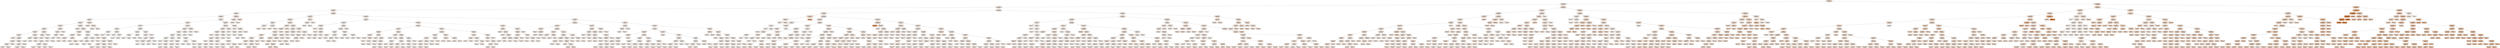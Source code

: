 digraph Tree {
node [shape=box, style="filled, rounded", color="black", fontname=helvetica] ;
edge [fontname=helvetica] ;
0 [label=<X<SUB>4</SUB> &le; 140.706<br/>friedman_mse = 1228.128<br/>samples = 2449<br/>value = 128.922>, fillcolor="#e581392d"] ;
1 [label=<X<SUB>38</SUB> &le; 120.937<br/>friedman_mse = 302.572<br/>samples = 1763<br/>value = 112.957>, fillcolor="#e5813924"] ;
0 -> 1 [labeldistance=2.5, labelangle=45, headlabel="True"] ;
2 [label=<X<SUB>4</SUB> &le; 102.812<br/>friedman_mse = 192.308<br/>samples = 1453<br/>value = 108.957>, fillcolor="#e5813921"] ;
1 -> 2 ;
3 [label=<X<SUB>38</SUB> &le; 97.216<br/>friedman_mse = 75.276<br/>samples = 355<br/>value = 98.599>, fillcolor="#e581391b"] ;
2 -> 3 ;
4 [label=<X<SUB>30</SUB> &le; 272.75<br/>friedman_mse = 90.605<br/>samples = 137<br/>value = 93.455>, fillcolor="#e5813918"] ;
3 -> 4 ;
5 [label=<X<SUB>29</SUB> &le; 108.0<br/>friedman_mse = 64.856<br/>samples = 134<br/>value = 92.875>, fillcolor="#e5813918"] ;
4 -> 5 ;
6 [label=<X<SUB>2</SUB> &le; 36.0<br/>friedman_mse = 58.731<br/>samples = 74<br/>value = 96.697>, fillcolor="#e581391a"] ;
5 -> 6 ;
7 [label=<X<SUB>20</SUB> &le; 0.005<br/>friedman_mse = 49.828<br/>samples = 71<br/>value = 96.16>, fillcolor="#e581391a"] ;
6 -> 7 ;
8 [label=<X<SUB>40</SUB> &le; 95.691<br/>friedman_mse = 39.429<br/>samples = 45<br/>value = 94.55>, fillcolor="#e5813919"] ;
7 -> 8 ;
9 [label=<X<SUB>22</SUB> &le; 0.002<br/>friedman_mse = 34.643<br/>samples = 41<br/>value = 95.369>, fillcolor="#e5813919"] ;
8 -> 9 ;
10 [label=<X<SUB>22</SUB> &le; -0.006<br/>friedman_mse = 30.134<br/>samples = 37<br/>value = 94.6>, fillcolor="#e5813919"] ;
9 -> 10 ;
11 [label=<X<SUB>27</SUB> &le; 0.35<br/>friedman_mse = 34.15<br/>samples = 28<br/>value = 95.732>, fillcolor="#e5813919"] ;
10 -> 11 ;
12 [label=<friedman_mse = 0.0<br/>samples = 1<br/>value = 108.7>, fillcolor="#e5813921"] ;
11 -> 12 ;
13 [label=<X<SUB>20</SUB> &le; -0.013<br/>friedman_mse = 28.956<br/>samples = 27<br/>value = 95.252>, fillcolor="#e5813919"] ;
11 -> 13 ;
14 [label=<X<SUB>21</SUB> &le; -0.02<br/>friedman_mse = 59.757<br/>samples = 8<br/>value = 98.348>, fillcolor="#e581391b"] ;
13 -> 14 ;
15 [label=<X<SUB>38</SUB> &le; 89.61<br/>friedman_mse = 7.149<br/>samples = 7<br/>value = 95.583>, fillcolor="#e5813919"] ;
14 -> 15 ;
16 [label=<friedman_mse = 0.0<br/>samples = 1<br/>value = 90.557>, fillcolor="#e5813916"] ;
15 -> 16 ;
17 [label=<friedman_mse = 3.429<br/>samples = 6<br/>value = 96.421>, fillcolor="#e581391a"] ;
15 -> 17 ;
18 [label=<friedman_mse = -0.0<br/>samples = 1<br/>value = 117.7>, fillcolor="#e5813926"] ;
14 -> 18 ;
19 [label=<X<SUB>33</SUB> &le; 216.5<br/>friedman_mse = 10.252<br/>samples = 19<br/>value = 93.948>, fillcolor="#e5813918"] ;
13 -> 19 ;
20 [label=<X<SUB>4</SUB> &le; 94.65<br/>friedman_mse = 4.823<br/>samples = 18<br/>value = 93.386>, fillcolor="#e5813918"] ;
19 -> 20 ;
21 [label=<friedman_mse = 1.083<br/>samples = 11<br/>value = 91.859>, fillcolor="#e5813917"] ;
20 -> 21 ;
22 [label=<friedman_mse = 1.278<br/>samples = 7<br/>value = 95.786>, fillcolor="#e5813919"] ;
20 -> 22 ;
23 [label=<friedman_mse = 0.0<br/>samples = 1<br/>value = 104.062>, fillcolor="#e581391e"] ;
19 -> 23 ;
24 [label=<X<SUB>29</SUB> &le; 71.65<br/>friedman_mse = 1.238<br/>samples = 9<br/>value = 91.077>, fillcolor="#e5813917"] ;
10 -> 24 ;
25 [label=<X<SUB>22</SUB> &le; -0.003<br/>friedman_mse = 0.16<br/>samples = 2<br/>value = 89.2>, fillcolor="#e5813916"] ;
24 -> 25 ;
26 [label=<friedman_mse = 0.0<br/>samples = 1<br/>value = 89.6>, fillcolor="#e5813916"] ;
25 -> 26 ;
27 [label=<friedman_mse = 0.0<br/>samples = 1<br/>value = 88.8>, fillcolor="#e5813915"] ;
25 -> 27 ;
28 [label=<X<SUB>38</SUB> &le; 89.94<br/>friedman_mse = 0.252<br/>samples = 7<br/>value = 91.613>, fillcolor="#e5813917"] ;
24 -> 28 ;
29 [label=<friedman_mse = 0.0<br/>samples = 1<br/>value = 90.592>, fillcolor="#e5813916"] ;
28 -> 29 ;
30 [label=<X<SUB>21</SUB> &le; -0.003<br/>friedman_mse = 0.091<br/>samples = 6<br/>value = 91.783>, fillcolor="#e5813917"] ;
28 -> 30 ;
31 [label=<X<SUB>30</SUB> &le; 106.95<br/>friedman_mse = 0.016<br/>samples = 3<br/>value = 92.033>, fillcolor="#e5813917"] ;
30 -> 31 ;
32 [label=<friedman_mse = 0.002<br/>samples = 2<br/>value = 91.95>, fillcolor="#e5813917"] ;
31 -> 32 ;
33 [label=<friedman_mse = 0.0<br/>samples = 1<br/>value = 92.2>, fillcolor="#e5813917"] ;
31 -> 33 ;
34 [label=<X<SUB>4</SUB> &le; 92.15<br/>friedman_mse = 0.042<br/>samples = 3<br/>value = 91.533>, fillcolor="#e5813917"] ;
30 -> 34 ;
35 [label=<friedman_mse = 0.01<br/>samples = 2<br/>value = 91.4>, fillcolor="#e5813917"] ;
34 -> 35 ;
36 [label=<friedman_mse = -0.0<br/>samples = 1<br/>value = 91.8>, fillcolor="#e5813917"] ;
34 -> 36 ;
37 [label=<X<SUB>32</SUB> &le; 114.9<br/>friedman_mse = 20.201<br/>samples = 4<br/>value = 102.488>, fillcolor="#e581391d"] ;
9 -> 37 ;
38 [label=<X<SUB>24</SUB> &le; 5.4<br/>friedman_mse = 1.854<br/>samples = 3<br/>value = 99.984>, fillcolor="#e581391c"] ;
37 -> 38 ;
39 [label=<friedman_mse = 0.0<br/>samples = 1<br/>value = 101.724>, fillcolor="#e581391d"] ;
38 -> 39 ;
40 [label=<X<SUB>24</SUB> &le; 27.9<br/>friedman_mse = 0.509<br/>samples = 2<br/>value = 99.114>, fillcolor="#e581391b"] ;
38 -> 40 ;
41 [label=<friedman_mse = 0.0<br/>samples = 1<br/>value = 98.4>, fillcolor="#e581391b"] ;
40 -> 41 ;
42 [label=<friedman_mse = -0.0<br/>samples = 1<br/>value = 99.828>, fillcolor="#e581391c"] ;
40 -> 42 ;
43 [label=<friedman_mse = -0.0<br/>samples = 1<br/>value = 110.0>, fillcolor="#e5813922"] ;
37 -> 43 ;
44 [label=<X<SUB>10</SUB> &le; 2682.655<br/>friedman_mse = 11.071<br/>samples = 4<br/>value = 86.151>, fillcolor="#e5813914"] ;
8 -> 44 ;
45 [label=<X<SUB>4</SUB> &le; 87.987<br/>friedman_mse = 1.504<br/>samples = 3<br/>value = 87.972>, fillcolor="#e5813915"] ;
44 -> 45 ;
46 [label=<X<SUB>33</SUB> &le; 166.25<br/>friedman_mse = 0.131<br/>samples = 2<br/>value = 87.13>, fillcolor="#e5813914"] ;
45 -> 46 ;
47 [label=<friedman_mse = 0.0<br/>samples = 1<br/>value = 86.769>, fillcolor="#e5813914"] ;
46 -> 47 ;
48 [label=<friedman_mse = -0.0<br/>samples = 1<br/>value = 87.492>, fillcolor="#e5813915"] ;
46 -> 48 ;
49 [label=<friedman_mse = 0.0<br/>samples = 1<br/>value = 89.655>, fillcolor="#e5813916"] ;
45 -> 49 ;
50 [label=<friedman_mse = 0.0<br/>samples = 1<br/>value = 80.69>, fillcolor="#e5813911"] ;
44 -> 50 ;
51 [label=<X<SUB>20</SUB> &le; 0.006<br/>friedman_mse = 55.579<br/>samples = 26<br/>value = 98.946>, fillcolor="#e581391b"] ;
7 -> 51 ;
52 [label=<friedman_mse = 0.0<br/>samples = 1<br/>value = 119.048>, fillcolor="#e5813927"] ;
51 -> 52 ;
53 [label=<X<SUB>40</SUB> &le; 89.09<br/>friedman_mse = 40.992<br/>samples = 25<br/>value = 98.142>, fillcolor="#e581391b"] ;
51 -> 53 ;
54 [label=<X<SUB>39</SUB> &le; 88.975<br/>friedman_mse = 22.879<br/>samples = 6<br/>value = 104.93>, fillcolor="#e581391f"] ;
53 -> 54 ;
55 [label=<X<SUB>36</SUB> &le; 216.0<br/>friedman_mse = 3.599<br/>samples = 5<br/>value = 102.936>, fillcolor="#e581391e"] ;
54 -> 55 ;
56 [label=<X<SUB>19</SUB> &le; 67.5<br/>friedman_mse = 0.055<br/>samples = 2<br/>value = 104.765>, fillcolor="#e581391f"] ;
55 -> 56 ;
57 [label=<friedman_mse = 0.0<br/>samples = 1<br/>value = 104.53>, fillcolor="#e581391f"] ;
56 -> 57 ;
58 [label=<friedman_mse = -0.0<br/>samples = 1<br/>value = 105.0>, fillcolor="#e581391f"] ;
56 -> 58 ;
59 [label=<X<SUB>20</SUB> &le; 0.016<br/>friedman_mse = 2.245<br/>samples = 3<br/>value = 101.717>, fillcolor="#e581391d"] ;
55 -> 59 ;
60 [label=<friedman_mse = 0.0<br/>samples = 1<br/>value = 103.746>, fillcolor="#e581391e"] ;
59 -> 60 ;
61 [label=<X<SUB>26</SUB> &le; 22.0<br/>friedman_mse = 0.281<br/>samples = 2<br/>value = 100.703>, fillcolor="#e581391c"] ;
59 -> 61 ;
62 [label=<friedman_mse = 0.0<br/>samples = 1<br/>value = 101.233>, fillcolor="#e581391d"] ;
61 -> 62 ;
63 [label=<friedman_mse = 0.0<br/>samples = 1<br/>value = 100.172>, fillcolor="#e581391c"] ;
61 -> 63 ;
64 [label=<friedman_mse = 0.0<br/>samples = 1<br/>value = 114.9>, fillcolor="#e5813925"] ;
54 -> 64 ;
65 [label=<X<SUB>4</SUB> &le; 92.45<br/>friedman_mse = 27.565<br/>samples = 19<br/>value = 95.998>, fillcolor="#e581391a"] ;
53 -> 65 ;
66 [label=<X<SUB>30</SUB> &le; 110.4<br/>friedman_mse = 4.753<br/>samples = 6<br/>value = 90.442>, fillcolor="#e5813916"] ;
65 -> 66 ;
67 [label=<X<SUB>21</SUB> &le; -0.01<br/>friedman_mse = 0.062<br/>samples = 4<br/>value = 91.975>, fillcolor="#e5813917"] ;
66 -> 67 ;
68 [label=<friedman_mse = 0.0<br/>samples = 1<br/>value = 91.6>, fillcolor="#e5813917"] ;
67 -> 68 ;
69 [label=<X<SUB>30</SUB> &le; 106.95<br/>friedman_mse = 0.02<br/>samples = 3<br/>value = 92.1>, fillcolor="#e5813917"] ;
67 -> 69 ;
70 [label=<friedman_mse = 0.0<br/>samples = 2<br/>value = 92.0>, fillcolor="#e5813917"] ;
69 -> 70 ;
71 [label=<friedman_mse = -0.0<br/>samples = 1<br/>value = 92.3>, fillcolor="#e5813917"] ;
69 -> 71 ;
72 [label=<X<SUB>30</SUB> &le; 117.05<br/>friedman_mse = 0.034<br/>samples = 2<br/>value = 87.376>, fillcolor="#e5813914"] ;
66 -> 72 ;
73 [label=<friedman_mse = 0.0<br/>samples = 1<br/>value = 87.56>, fillcolor="#e5813915"] ;
72 -> 73 ;
74 [label=<friedman_mse = 0.0<br/>samples = 1<br/>value = 87.192>, fillcolor="#e5813914"] ;
72 -> 74 ;
75 [label=<X<SUB>38</SUB> &le; 93.16<br/>friedman_mse = 17.269<br/>samples = 13<br/>value = 98.562>, fillcolor="#e581391b"] ;
65 -> 75 ;
76 [label=<friedman_mse = 0.0<br/>samples = 1<br/>value = 110.0>, fillcolor="#e5813922"] ;
75 -> 76 ;
77 [label=<X<SUB>32</SUB> &le; 132.05<br/>friedman_mse = 6.898<br/>samples = 12<br/>value = 97.609>, fillcolor="#e581391b"] ;
75 -> 77 ;
78 [label=<X<SUB>38</SUB> &le; 94.671<br/>friedman_mse = 4.992<br/>samples = 10<br/>value = 96.87>, fillcolor="#e581391a"] ;
77 -> 78 ;
79 [label=<X<SUB>40</SUB> &le; 93.882<br/>friedman_mse = 2.617<br/>samples = 5<br/>value = 95.174>, fillcolor="#e5813919"] ;
78 -> 79 ;
80 [label=<friedman_mse = 0.034<br/>samples = 2<br/>value = 93.484>, fillcolor="#e5813918"] ;
79 -> 80 ;
81 [label=<friedman_mse = 1.167<br/>samples = 3<br/>value = 96.3>, fillcolor="#e581391a"] ;
79 -> 81 ;
82 [label=<X<SUB>36</SUB> &le; 148.5<br/>friedman_mse = 1.611<br/>samples = 5<br/>value = 98.566>, fillcolor="#e581391b"] ;
78 -> 82 ;
83 [label=<friedman_mse = 0.186<br/>samples = 2<br/>value = 97.069>, fillcolor="#e581391a"] ;
82 -> 83 ;
84 [label=<friedman_mse = 0.07<br/>samples = 3<br/>value = 99.564>, fillcolor="#e581391c"] ;
82 -> 84 ;
85 [label=<X<SUB>13</SUB> &le; 2604.665<br/>friedman_mse = 0.038<br/>samples = 2<br/>value = 101.306>, fillcolor="#e581391d"] ;
77 -> 85 ;
86 [label=<friedman_mse = 0.0<br/>samples = 1<br/>value = 101.111>, fillcolor="#e581391d"] ;
85 -> 86 ;
87 [label=<friedman_mse = 0.0<br/>samples = 1<br/>value = 101.5>, fillcolor="#e581391d"] ;
85 -> 87 ;
88 [label=<X<SUB>7</SUB> &le; 1931.18<br/>friedman_mse = 100.687<br/>samples = 3<br/>value = 109.422>, fillcolor="#e5813921"] ;
6 -> 88 ;
89 [label=<friedman_mse = 0.0<br/>samples = 1<br/>value = 123.469>, fillcolor="#e581392a"] ;
88 -> 89 ;
90 [label=<X<SUB>32</SUB> &le; 134.05<br/>friedman_mse = 3.028<br/>samples = 2<br/>value = 102.398>, fillcolor="#e581391d"] ;
88 -> 90 ;
91 [label=<friedman_mse = 0.0<br/>samples = 1<br/>value = 100.658>, fillcolor="#e581391c"] ;
90 -> 91 ;
92 [label=<friedman_mse = -0.0<br/>samples = 1<br/>value = 104.138>, fillcolor="#e581391e"] ;
90 -> 92 ;
93 [label=<X<SUB>4</SUB> &le; 90.221<br/>friedman_mse = 32.176<br/>samples = 60<br/>value = 88.162>, fillcolor="#e5813915"] ;
5 -> 93 ;
94 [label=<X<SUB>33</SUB> &le; 159.8<br/>friedman_mse = 19.913<br/>samples = 37<br/>value = 85.671>, fillcolor="#e5813913"] ;
93 -> 94 ;
95 [label=<X<SUB>23</SUB> &le; 14.35<br/>friedman_mse = 5.373<br/>samples = 17<br/>value = 83.223>, fillcolor="#e5813912"] ;
94 -> 95 ;
96 [label=<X<SUB>4</SUB> &le; 80.053<br/>friedman_mse = 0.876<br/>samples = 6<br/>value = 80.508>, fillcolor="#e5813910"] ;
95 -> 96 ;
97 [label=<X<SUB>39</SUB> &le; 88.137<br/>friedman_mse = 0.158<br/>samples = 2<br/>value = 81.713>, fillcolor="#e5813911"] ;
96 -> 97 ;
98 [label=<friedman_mse = 0.0<br/>samples = 1<br/>value = 82.111>, fillcolor="#e5813911"] ;
97 -> 98 ;
99 [label=<friedman_mse = 0.0<br/>samples = 1<br/>value = 81.315>, fillcolor="#e5813911"] ;
97 -> 99 ;
100 [label=<X<SUB>38</SUB> &le; 86.502<br/>friedman_mse = 0.146<br/>samples = 4<br/>value = 79.906>, fillcolor="#e5813910"] ;
96 -> 100 ;
101 [label=<friedman_mse = 0.0<br/>samples = 1<br/>value = 80.521>, fillcolor="#e5813910"] ;
100 -> 101 ;
102 [label=<X<SUB>12</SUB> &le; 9725.127<br/>friedman_mse = 0.027<br/>samples = 3<br/>value = 79.7>, fillcolor="#e5813910"] ;
100 -> 102 ;
103 [label=<friedman_mse = 0.0<br/>samples = 1<br/>value = 79.932>, fillcolor="#e5813910"] ;
102 -> 103 ;
104 [label=<friedman_mse = 0.0<br/>samples = 2<br/>value = 79.585>, fillcolor="#e5813910"] ;
102 -> 104 ;
105 [label=<X<SUB>40</SUB> &le; 90.854<br/>friedman_mse = 1.613<br/>samples = 11<br/>value = 84.704>, fillcolor="#e5813913"] ;
95 -> 105 ;
106 [label=<X<SUB>20</SUB> &le; 0.007<br/>friedman_mse = 0.345<br/>samples = 4<br/>value = 83.465>, fillcolor="#e5813912"] ;
105 -> 106 ;
107 [label=<X<SUB>4</SUB> &le; 85.31<br/>friedman_mse = 0.016<br/>samples = 2<br/>value = 82.884>, fillcolor="#e5813912"] ;
106 -> 107 ;
108 [label=<friedman_mse = 0.0<br/>samples = 1<br/>value = 82.759>, fillcolor="#e5813912"] ;
107 -> 108 ;
109 [label=<friedman_mse = 0.0<br/>samples = 1<br/>value = 83.01>, fillcolor="#e5813912"] ;
107 -> 109 ;
110 [label=<X<SUB>22</SUB> &le; -0.006<br/>friedman_mse = 0.0<br/>samples = 2<br/>value = 84.045>, fillcolor="#e5813913"] ;
106 -> 110 ;
111 [label=<friedman_mse = 0.0<br/>samples = 1<br/>value = 84.062>, fillcolor="#e5813913"] ;
110 -> 111 ;
112 [label=<friedman_mse = 0.0<br/>samples = 1<br/>value = 84.028>, fillcolor="#e5813913"] ;
110 -> 112 ;
113 [label=<X<SUB>36</SUB> &le; 222.6<br/>friedman_mse = 0.96<br/>samples = 7<br/>value = 85.412>, fillcolor="#e5813913"] ;
105 -> 113 ;
114 [label=<X<SUB>20</SUB> &le; 0.003<br/>friedman_mse = 0.164<br/>samples = 6<br/>value = 85.042>, fillcolor="#e5813913"] ;
113 -> 114 ;
115 [label=<X<SUB>2</SUB> &le; 6.5<br/>friedman_mse = 0.037<br/>samples = 3<br/>value = 85.377>, fillcolor="#e5813913"] ;
114 -> 115 ;
116 [label=<friedman_mse = 0.0<br/>samples = 1<br/>value = 85.103>, fillcolor="#e5813913"] ;
115 -> 116 ;
117 [label=<X<SUB>10</SUB> &le; 1937.925<br/>friedman_mse = 0.0<br/>samples = 2<br/>value = 85.514>, fillcolor="#e5813913"] ;
115 -> 117 ;
118 [label=<friedman_mse = 0.0<br/>samples = 1<br/>value = 85.517>, fillcolor="#e5813913"] ;
117 -> 118 ;
119 [label=<friedman_mse = 0.0<br/>samples = 1<br/>value = 85.51>, fillcolor="#e5813913"] ;
117 -> 119 ;
120 [label=<X<SUB>10</SUB> &le; 1937.925<br/>friedman_mse = 0.066<br/>samples = 3<br/>value = 84.707>, fillcolor="#e5813913"] ;
114 -> 120 ;
121 [label=<X<SUB>33</SUB> &le; 137.35<br/>friedman_mse = 0.002<br/>samples = 2<br/>value = 84.527>, fillcolor="#e5813913"] ;
120 -> 121 ;
122 [label=<friedman_mse = 0.0<br/>samples = 1<br/>value = 84.57>, fillcolor="#e5813913"] ;
121 -> 122 ;
123 [label=<friedman_mse = 0.0<br/>samples = 1<br/>value = 84.483>, fillcolor="#e5813913"] ;
121 -> 123 ;
124 [label=<friedman_mse = -0.0<br/>samples = 1<br/>value = 85.068>, fillcolor="#e5813913"] ;
120 -> 124 ;
125 [label=<friedman_mse = 0.0<br/>samples = 1<br/>value = 87.629>, fillcolor="#e5813915"] ;
113 -> 125 ;
126 [label=<X<SUB>20</SUB> &le; 0.01<br/>friedman_mse = 22.847<br/>samples = 20<br/>value = 87.752>, fillcolor="#e5813915"] ;
94 -> 126 ;
127 [label=<X<SUB>40</SUB> &le; 97.51<br/>friedman_mse = 5.605<br/>samples = 18<br/>value = 86.787>, fillcolor="#e5813914"] ;
126 -> 127 ;
128 [label=<X<SUB>2</SUB> &le; 0.1<br/>friedman_mse = 2.337<br/>samples = 16<br/>value = 86.169>, fillcolor="#e5813914"] ;
127 -> 128 ;
129 [label=<X<SUB>27</SUB> &le; 28.85<br/>friedman_mse = 1.06<br/>samples = 10<br/>value = 85.307>, fillcolor="#e5813913"] ;
128 -> 129 ;
130 [label=<X<SUB>35</SUB> &le; 221.65<br/>friedman_mse = 0.33<br/>samples = 4<br/>value = 86.307>, fillcolor="#e5813914"] ;
129 -> 130 ;
131 [label=<friedman_mse = 0.0<br/>samples = 1<br/>value = 87.294>, fillcolor="#e5813914"] ;
130 -> 131 ;
132 [label=<X<SUB>32</SUB> &le; 182.3<br/>friedman_mse = 0.006<br/>samples = 3<br/>value = 85.977>, fillcolor="#e5813914"] ;
130 -> 132 ;
133 [label=<friedman_mse = 0.0<br/>samples = 1<br/>value = 86.075>, fillcolor="#e5813914"] ;
132 -> 133 ;
134 [label=<X<SUB>5</SUB> &le; 682.093<br/>friedman_mse = 0.002<br/>samples = 2<br/>value = 85.928>, fillcolor="#e5813914"] ;
132 -> 134 ;
135 [label=<friedman_mse = 0.0<br/>samples = 1<br/>value = 85.973>, fillcolor="#e5813914"] ;
134 -> 135 ;
136 [label=<friedman_mse = 0.0<br/>samples = 1<br/>value = 85.884>, fillcolor="#e5813914"] ;
134 -> 136 ;
137 [label=<X<SUB>40</SUB> &le; 92.529<br/>friedman_mse = 0.438<br/>samples = 6<br/>value = 84.641>, fillcolor="#e5813913"] ;
129 -> 137 ;
138 [label=<friedman_mse = 0.0<br/>samples = 1<br/>value = 86.007>, fillcolor="#e5813914"] ;
137 -> 138 ;
139 [label=<X<SUB>38</SUB> &le; 93.043<br/>friedman_mse = 0.078<br/>samples = 5<br/>value = 84.368>, fillcolor="#e5813913"] ;
137 -> 139 ;
140 [label=<X<SUB>38</SUB> &le; 90.095<br/>friedman_mse = 0.026<br/>samples = 4<br/>value = 84.249>, fillcolor="#e5813913"] ;
139 -> 140 ;
141 [label=<friedman_mse = 0.0<br/>samples = 1<br/>value = 83.973>, fillcolor="#e5813912"] ;
140 -> 141 ;
142 [label=<friedman_mse = 0.001<br/>samples = 3<br/>value = 84.341>, fillcolor="#e5813913"] ;
140 -> 142 ;
143 [label=<friedman_mse = -0.0<br/>samples = 1<br/>value = 84.846>, fillcolor="#e5813913"] ;
139 -> 143 ;
144 [label=<X<SUB>26</SUB> &le; 8.65<br/>friedman_mse = 1.166<br/>samples = 6<br/>value = 87.605>, fillcolor="#e5813915"] ;
128 -> 144 ;
145 [label=<friedman_mse = 0.0<br/>samples = 1<br/>value = 85.492>, fillcolor="#e5813913"] ;
144 -> 145 ;
146 [label=<X<SUB>22</SUB> &le; -0.032<br/>friedman_mse = 0.327<br/>samples = 5<br/>value = 88.028>, fillcolor="#e5813915"] ;
144 -> 146 ;
147 [label=<X<SUB>27</SUB> &le; 61.0<br/>friedman_mse = 0.03<br/>samples = 2<br/>value = 88.677>, fillcolor="#e5813915"] ;
146 -> 147 ;
148 [label=<friedman_mse = 0.0<br/>samples = 1<br/>value = 88.85>, fillcolor="#e5813915"] ;
147 -> 148 ;
149 [label=<friedman_mse = 0.0<br/>samples = 1<br/>value = 88.503>, fillcolor="#e5813915"] ;
147 -> 149 ;
150 [label=<X<SUB>20</SUB> &le; 0.001<br/>friedman_mse = 0.057<br/>samples = 3<br/>value = 87.595>, fillcolor="#e5813915"] ;
146 -> 150 ;
151 [label=<friedman_mse = 0.0<br/>samples = 1<br/>value = 87.931>, fillcolor="#e5813915"] ;
150 -> 151 ;
152 [label=<X<SUB>22</SUB> &le; -0.016<br/>friedman_mse = 0.001<br/>samples = 2<br/>value = 87.427>, fillcolor="#e5813915"] ;
150 -> 152 ;
153 [label=<friedman_mse = 0.0<br/>samples = 1<br/>value = 87.457>, fillcolor="#e5813915"] ;
152 -> 153 ;
154 [label=<friedman_mse = 0.0<br/>samples = 1<br/>value = 87.397>, fillcolor="#e5813915"] ;
152 -> 154 ;
155 [label=<X<SUB>26</SUB> &le; 29.5<br/>friedman_mse = 4.292<br/>samples = 2<br/>value = 91.727>, fillcolor="#e5813917"] ;
127 -> 155 ;
156 [label=<friedman_mse = 0.0<br/>samples = 1<br/>value = 89.655>, fillcolor="#e5813916"] ;
155 -> 156 ;
157 [label=<friedman_mse = -0.0<br/>samples = 1<br/>value = 93.798>, fillcolor="#e5813918"] ;
155 -> 157 ;
158 [label=<X<SUB>12</SUB> &le; 9725.127<br/>friedman_mse = 94.174<br/>samples = 2<br/>value = 96.439>, fillcolor="#e581391a"] ;
126 -> 158 ;
159 [label=<friedman_mse = 0.0<br/>samples = 1<br/>value = 86.735>, fillcolor="#e5813914"] ;
158 -> 159 ;
160 [label=<friedman_mse = -0.0<br/>samples = 1<br/>value = 106.143>, fillcolor="#e5813920"] ;
158 -> 160 ;
161 [label=<X<SUB>35</SUB> &le; 265.05<br/>friedman_mse = 25.868<br/>samples = 23<br/>value = 92.169>, fillcolor="#e5813917"] ;
93 -> 161 ;
162 [label=<X<SUB>35</SUB> &le; 245.0<br/>friedman_mse = 15.509<br/>samples = 20<br/>value = 90.856>, fillcolor="#e5813917"] ;
161 -> 162 ;
163 [label=<X<SUB>22</SUB> &le; 0.002<br/>friedman_mse = 5.623<br/>samples = 16<br/>value = 92.432>, fillcolor="#e5813917"] ;
162 -> 163 ;
164 [label=<X<SUB>33</SUB> &le; 130.65<br/>friedman_mse = 3.802<br/>samples = 13<br/>value = 93.19>, fillcolor="#e5813918"] ;
163 -> 164 ;
165 [label=<friedman_mse = 0.0<br/>samples = 1<br/>value = 98.5>, fillcolor="#e581391b"] ;
164 -> 165 ;
166 [label=<X<SUB>24</SUB> &le; 11.75<br/>friedman_mse = 1.573<br/>samples = 12<br/>value = 92.748>, fillcolor="#e5813918"] ;
164 -> 166 ;
167 [label=<X<SUB>23</SUB> &le; 3.3<br/>friedman_mse = 0.461<br/>samples = 4<br/>value = 94.256>, fillcolor="#e5813919"] ;
166 -> 167 ;
168 [label=<friedman_mse = 0.0<br/>samples = 1<br/>value = 95.26>, fillcolor="#e5813919"] ;
167 -> 168 ;
169 [label=<X<SUB>30</SUB> &le; 132.25<br/>friedman_mse = 0.167<br/>samples = 3<br/>value = 93.921>, fillcolor="#e5813918"] ;
167 -> 169 ;
170 [label=<X<SUB>4</SUB> &le; 93.309<br/>friedman_mse = 0.028<br/>samples = 2<br/>value = 93.649>, fillcolor="#e5813918"] ;
169 -> 170 ;
171 [label=<friedman_mse = 0.0<br/>samples = 1<br/>value = 93.814>, fillcolor="#e5813918"] ;
170 -> 171 ;
172 [label=<friedman_mse = 0.0<br/>samples = 1<br/>value = 93.483>, fillcolor="#e5813918"] ;
170 -> 172 ;
173 [label=<friedman_mse = 0.0<br/>samples = 1<br/>value = 94.467>, fillcolor="#e5813919"] ;
169 -> 173 ;
174 [label=<X<SUB>21</SUB> &le; -0.014<br/>friedman_mse = 0.423<br/>samples = 8<br/>value = 91.994>, fillcolor="#e5813917"] ;
166 -> 174 ;
175 [label=<X<SUB>21</SUB> &le; -0.08<br/>friedman_mse = 0.156<br/>samples = 4<br/>value = 92.546>, fillcolor="#e5813918"] ;
174 -> 175 ;
176 [label=<friedman_mse = 0.0<br/>samples = 1<br/>value = 93.185>, fillcolor="#e5813918"] ;
175 -> 176 ;
177 [label=<X<SUB>3</SUB> &le; 2.935<br/>friedman_mse = 0.027<br/>samples = 3<br/>value = 92.334>, fillcolor="#e5813917"] ;
175 -> 177 ;
178 [label=<friedman_mse = 0.006<br/>samples = 2<br/>value = 92.225>, fillcolor="#e5813917"] ;
177 -> 178 ;
179 [label=<friedman_mse = 0.0<br/>samples = 1<br/>value = 92.551>, fillcolor="#e5813918"] ;
177 -> 179 ;
180 [label=<X<SUB>13</SUB> &le; 2983.985<br/>friedman_mse = 0.079<br/>samples = 4<br/>value = 91.441>, fillcolor="#e5813917"] ;
174 -> 180 ;
181 [label=<friedman_mse = 0.0<br/>samples = 1<br/>value = 91.9>, fillcolor="#e5813917"] ;
180 -> 181 ;
182 [label=<X<SUB>36</SUB> &le; 162.55<br/>friedman_mse = 0.012<br/>samples = 3<br/>value = 91.288>, fillcolor="#e5813917"] ;
180 -> 182 ;
183 [label=<friedman_mse = 0.0<br/>samples = 2<br/>value = 91.365>, fillcolor="#e5813917"] ;
182 -> 183 ;
184 [label=<friedman_mse = -0.0<br/>samples = 1<br/>value = 91.134>, fillcolor="#e5813917"] ;
182 -> 184 ;
185 [label=<X<SUB>3</SUB> &le; 2.895<br/>friedman_mse = 0.21<br/>samples = 3<br/>value = 89.143>, fillcolor="#e5813916"] ;
163 -> 185 ;
186 [label=<X<SUB>8</SUB> &le; 802.75<br/>friedman_mse = 0.021<br/>samples = 2<br/>value = 89.456>, fillcolor="#e5813916"] ;
185 -> 186 ;
187 [label=<friedman_mse = 0.0<br/>samples = 1<br/>value = 89.313>, fillcolor="#e5813916"] ;
186 -> 187 ;
188 [label=<friedman_mse = 0.0<br/>samples = 1<br/>value = 89.6>, fillcolor="#e5813916"] ;
186 -> 188 ;
189 [label=<friedman_mse = -0.0<br/>samples = 1<br/>value = 88.517>, fillcolor="#e5813915"] ;
185 -> 189 ;
190 [label=<X<SUB>32</SUB> &le; 169.6<br/>friedman_mse = 5.382<br/>samples = 4<br/>value = 84.552>, fillcolor="#e5813913"] ;
162 -> 190 ;
191 [label=<friedman_mse = 0.0<br/>samples = 1<br/>value = 80.737>, fillcolor="#e5813911"] ;
190 -> 191 ;
192 [label=<X<SUB>20</SUB> &le; 0.042<br/>friedman_mse = 0.707<br/>samples = 3<br/>value = 85.824>, fillcolor="#e5813914"] ;
190 -> 192 ;
193 [label=<friedman_mse = 0.0<br/>samples = 1<br/>value = 87.003>, fillcolor="#e5813914"] ;
192 -> 193 ;
194 [label=<X<SUB>24</SUB> &le; 40.1<br/>friedman_mse = 0.017<br/>samples = 2<br/>value = 85.234>, fillcolor="#e5813913"] ;
192 -> 194 ;
195 [label=<friedman_mse = 0.0<br/>samples = 1<br/>value = 85.102>, fillcolor="#e5813913"] ;
194 -> 195 ;
196 [label=<friedman_mse = -0.0<br/>samples = 1<br/>value = 85.366>, fillcolor="#e5813913"] ;
194 -> 196 ;
197 [label=<X<SUB>36</SUB> &le; 314.7<br/>friedman_mse = 6.811<br/>samples = 3<br/>value = 100.922>, fillcolor="#e581391c"] ;
161 -> 197 ;
198 [label=<friedman_mse = 0.0<br/>samples = 1<br/>value = 97.43>, fillcolor="#e581391a"] ;
197 -> 198 ;
199 [label=<X<SUB>16</SUB> &le; 1092.32<br/>friedman_mse = 1.073<br/>samples = 2<br/>value = 102.668>, fillcolor="#e581391e"] ;
197 -> 199 ;
200 [label=<friedman_mse = 0.0<br/>samples = 1<br/>value = 103.704>, fillcolor="#e581391e"] ;
199 -> 200 ;
201 [label=<friedman_mse = 0.0<br/>samples = 1<br/>value = 101.632>, fillcolor="#e581391d"] ;
199 -> 201 ;
202 [label=<X<SUB>20</SUB> &le; 0.002<br/>friedman_mse = 555.839<br/>samples = 3<br/>value = 119.337>, fillcolor="#e5813927"] ;
4 -> 202 ;
203 [label=<X<SUB>23</SUB> &le; 73.1<br/>friedman_mse = 84.526<br/>samples = 2<br/>value = 103.533>, fillcolor="#e581391e"] ;
202 -> 203 ;
204 [label=<friedman_mse = 0.0<br/>samples = 1<br/>value = 112.727>, fillcolor="#e5813923"] ;
203 -> 204 ;
205 [label=<friedman_mse = 0.0<br/>samples = 1<br/>value = 94.34>, fillcolor="#e5813919"] ;
203 -> 205 ;
206 [label=<friedman_mse = -0.0<br/>samples = 1<br/>value = 150.943>, fillcolor="#e581393a"] ;
202 -> 206 ;
207 [label=<X<SUB>21</SUB> &le; -0.083<br/>friedman_mse = 38.557<br/>samples = 218<br/>value = 101.833>, fillcolor="#e581391d"] ;
3 -> 207 ;
208 [label=<X<SUB>39</SUB> &le; 122.009<br/>friedman_mse = 57.446<br/>samples = 35<br/>value = 109.418>, fillcolor="#e5813921"] ;
207 -> 208 ;
209 [label=<X<SUB>38</SUB> &le; 101.662<br/>friedman_mse = 44.151<br/>samples = 32<br/>value = 110.679>, fillcolor="#e5813922"] ;
208 -> 209 ;
210 [label=<X<SUB>38</SUB> &le; 98.347<br/>friedman_mse = 1.592<br/>samples = 4<br/>value = 100.415>, fillcolor="#e581391c"] ;
209 -> 210 ;
211 [label=<X<SUB>20</SUB> &le; -0.08<br/>friedman_mse = 0.224<br/>samples = 2<br/>value = 101.527>, fillcolor="#e581391d"] ;
210 -> 211 ;
212 [label=<friedman_mse = 0.0<br/>samples = 1<br/>value = 102.0>, fillcolor="#e581391d"] ;
211 -> 212 ;
213 [label=<friedman_mse = 0.0<br/>samples = 1<br/>value = 101.054>, fillcolor="#e581391d"] ;
211 -> 213 ;
214 [label=<X<SUB>26</SUB> &le; 10.05<br/>friedman_mse = 0.486<br/>samples = 2<br/>value = 99.303>, fillcolor="#e581391c"] ;
210 -> 214 ;
215 [label=<friedman_mse = 0.0<br/>samples = 1<br/>value = 100.0>, fillcolor="#e581391c"] ;
214 -> 215 ;
216 [label=<friedman_mse = -0.0<br/>samples = 1<br/>value = 98.605>, fillcolor="#e581391b"] ;
214 -> 216 ;
217 [label=<X<SUB>16</SUB> &le; 47.907<br/>friedman_mse = 33.032<br/>samples = 28<br/>value = 112.145>, fillcolor="#e5813923"] ;
209 -> 217 ;
218 [label=<X<SUB>24</SUB> &le; 40.0<br/>friedman_mse = 31.263<br/>samples = 18<br/>value = 114.382>, fillcolor="#e5813924"] ;
217 -> 218 ;
219 [label=<X<SUB>22</SUB> &le; -0.044<br/>friedman_mse = 23.088<br/>samples = 17<br/>value = 113.637>, fillcolor="#e5813924"] ;
218 -> 219 ;
220 [label=<X<SUB>3</SUB> &le; 3.05<br/>friedman_mse = 17.743<br/>samples = 16<br/>value = 114.268>, fillcolor="#e5813924"] ;
219 -> 220 ;
221 [label=<X<SUB>27</SUB> &le; 11.25<br/>friedman_mse = 3.631<br/>samples = 9<br/>value = 112.39>, fillcolor="#e5813923"] ;
220 -> 221 ;
222 [label=<X<SUB>36</SUB> &le; 82.25<br/>friedman_mse = 0.994<br/>samples = 7<br/>value = 113.276>, fillcolor="#e5813924"] ;
221 -> 222 ;
223 [label=<X<SUB>38</SUB> &le; 108.38<br/>friedman_mse = 0.01<br/>samples = 2<br/>value = 112.0>, fillcolor="#e5813923"] ;
222 -> 223 ;
224 [label=<friedman_mse = 0.0<br/>samples = 1<br/>value = 112.1>, fillcolor="#e5813923"] ;
223 -> 224 ;
225 [label=<friedman_mse = -0.0<br/>samples = 1<br/>value = 111.9>, fillcolor="#e5813923"] ;
223 -> 225 ;
226 [label=<X<SUB>35</SUB> &le; 395.95<br/>friedman_mse = 0.475<br/>samples = 5<br/>value = 113.787>, fillcolor="#e5813924"] ;
222 -> 226 ;
227 [label=<X<SUB>40</SUB> &le; 107.583<br/>friedman_mse = 0.134<br/>samples = 4<br/>value = 113.483>, fillcolor="#e5813924"] ;
226 -> 227 ;
228 [label=<friedman_mse = 0.028<br/>samples = 2<br/>value = 113.167>, fillcolor="#e5813924"] ;
227 -> 228 ;
229 [label=<friedman_mse = 0.04<br/>samples = 2<br/>value = 113.8>, fillcolor="#e5813924"] ;
227 -> 229 ;
230 [label=<friedman_mse = 0.0<br/>samples = 1<br/>value = 115.0>, fillcolor="#e5813925"] ;
226 -> 230 ;
231 [label=<X<SUB>19</SUB> &le; 54.0<br/>friedman_mse = 0.504<br/>samples = 2<br/>value = 109.29>, fillcolor="#e5813921"] ;
221 -> 231 ;
232 [label=<friedman_mse = 0.0<br/>samples = 1<br/>value = 108.581>, fillcolor="#e5813921"] ;
231 -> 232 ;
233 [label=<friedman_mse = -0.0<br/>samples = 1<br/>value = 110.0>, fillcolor="#e5813922"] ;
231 -> 233 ;
234 [label=<X<SUB>38</SUB> &le; 113.987<br/>friedman_mse = 25.521<br/>samples = 7<br/>value = 116.683>, fillcolor="#e5813926"] ;
220 -> 234 ;
235 [label=<X<SUB>21</SUB> &le; -0.138<br/>friedman_mse = 14.246<br/>samples = 4<br/>value = 119.507>, fillcolor="#e5813927"] ;
234 -> 235 ;
236 [label=<X<SUB>40</SUB> &le; 109.128<br/>friedman_mse = 4.474<br/>samples = 3<br/>value = 121.412>, fillcolor="#e5813929"] ;
235 -> 236 ;
237 [label=<friedman_mse = 0.0<br/>samples = 1<br/>value = 118.644>, fillcolor="#e5813927"] ;
236 -> 237 ;
238 [label=<X<SUB>10</SUB> &le; 2085.66<br/>friedman_mse = 0.966<br/>samples = 2<br/>value = 122.796>, fillcolor="#e5813929"] ;
236 -> 238 ;
239 [label=<friedman_mse = 0.0<br/>samples = 1<br/>value = 123.778>, fillcolor="#e581392a"] ;
238 -> 239 ;
240 [label=<friedman_mse = 0.0<br/>samples = 1<br/>value = 121.813>, fillcolor="#e5813929"] ;
238 -> 240 ;
241 [label=<friedman_mse = 0.0<br/>samples = 1<br/>value = 113.791>, fillcolor="#e5813924"] ;
235 -> 241 ;
242 [label=<X<SUB>29</SUB> &le; 39.45<br/>friedman_mse = 15.753<br/>samples = 3<br/>value = 112.918>, fillcolor="#e5813924"] ;
234 -> 242 ;
243 [label=<friedman_mse = 0.0<br/>samples = 1<br/>value = 107.345>, fillcolor="#e5813920"] ;
242 -> 243 ;
244 [label=<X<SUB>3</SUB> &le; 3.26<br/>friedman_mse = 0.329<br/>samples = 2<br/>value = 115.705>, fillcolor="#e5813925"] ;
242 -> 244 ;
245 [label=<friedman_mse = 0.0<br/>samples = 1<br/>value = 115.132>, fillcolor="#e5813925"] ;
244 -> 245 ;
246 [label=<friedman_mse = -0.0<br/>samples = 1<br/>value = 116.279>, fillcolor="#e5813926"] ;
244 -> 246 ;
247 [label=<friedman_mse = -0.0<br/>samples = 1<br/>value = 103.526>, fillcolor="#e581391e"] ;
219 -> 247 ;
248 [label=<friedman_mse = 0.0<br/>samples = 1<br/>value = 127.063>, fillcolor="#e581392c"] ;
218 -> 248 ;
249 [label=<X<SUB>33</SUB> &le; 58.0<br/>friedman_mse = 10.982<br/>samples = 10<br/>value = 108.117>, fillcolor="#e5813921"] ;
217 -> 249 ;
250 [label=<X<SUB>30</SUB> &le; 16.0<br/>friedman_mse = 1.493<br/>samples = 7<br/>value = 110.176>, fillcolor="#e5813922"] ;
249 -> 250 ;
251 [label=<X<SUB>26</SUB> &le; 7.85<br/>friedman_mse = 0.41<br/>samples = 3<br/>value = 111.381>, fillcolor="#e5813923"] ;
250 -> 251 ;
252 [label=<X<SUB>16</SUB> &le; 444.79<br/>friedman_mse = 0.068<br/>samples = 2<br/>value = 111.808>, fillcolor="#e5813923"] ;
251 -> 252 ;
253 [label=<friedman_mse = 0.0<br/>samples = 1<br/>value = 111.547>, fillcolor="#e5813923"] ;
252 -> 253 ;
254 [label=<friedman_mse = -0.0<br/>samples = 1<br/>value = 112.069>, fillcolor="#e5813923"] ;
252 -> 254 ;
255 [label=<friedman_mse = 0.0<br/>samples = 1<br/>value = 110.526>, fillcolor="#e5813922"] ;
251 -> 255 ;
256 [label=<X<SUB>38</SUB> &le; 108.415<br/>friedman_mse = 0.399<br/>samples = 4<br/>value = 109.272>, fillcolor="#e5813921"] ;
250 -> 256 ;
257 [label=<friedman_mse = 0.0<br/>samples = 1<br/>value = 108.188>, fillcolor="#e5813921"] ;
256 -> 257 ;
258 [label=<X<SUB>22</SUB> &le; -0.101<br/>friedman_mse = 0.01<br/>samples = 3<br/>value = 109.633>, fillcolor="#e5813922"] ;
256 -> 258 ;
259 [label=<X<SUB>21</SUB> &le; -0.172<br/>friedman_mse = 0.001<br/>samples = 2<br/>value = 109.565>, fillcolor="#e5813922"] ;
258 -> 259 ;
260 [label=<friedman_mse = 0.0<br/>samples = 1<br/>value = 109.589>, fillcolor="#e5813922"] ;
259 -> 260 ;
261 [label=<friedman_mse = 0.0<br/>samples = 1<br/>value = 109.541>, fillcolor="#e5813922"] ;
259 -> 261 ;
262 [label=<friedman_mse = -0.0<br/>samples = 1<br/>value = 109.769>, fillcolor="#e5813922"] ;
258 -> 262 ;
263 [label=<X<SUB>38</SUB> &le; 103.689<br/>friedman_mse = 0.168<br/>samples = 3<br/>value = 103.314>, fillcolor="#e581391e"] ;
249 -> 263 ;
264 [label=<friedman_mse = 0.0<br/>samples = 1<br/>value = 103.889>, fillcolor="#e581391e"] ;
263 -> 264 ;
265 [label=<X<SUB>26</SUB> &le; 7.45<br/>friedman_mse = 0.004<br/>samples = 2<br/>value = 103.027>, fillcolor="#e581391e"] ;
263 -> 265 ;
266 [label=<friedman_mse = 0.0<br/>samples = 1<br/>value = 102.962>, fillcolor="#e581391e"] ;
265 -> 266 ;
267 [label=<friedman_mse = -0.0<br/>samples = 1<br/>value = 103.093>, fillcolor="#e581391e"] ;
265 -> 267 ;
268 [label=<X<SUB>20</SUB> &le; -0.044<br/>friedman_mse = 1.651<br/>samples = 3<br/>value = 95.977>, fillcolor="#e581391a"] ;
208 -> 268 ;
269 [label=<X<SUB>24</SUB> &le; 23.0<br/>friedman_mse = 0.153<br/>samples = 2<br/>value = 95.097>, fillcolor="#e5813919"] ;
268 -> 269 ;
270 [label=<friedman_mse = 0.0<br/>samples = 1<br/>value = 95.488>, fillcolor="#e5813919"] ;
269 -> 270 ;
271 [label=<friedman_mse = 0.0<br/>samples = 1<br/>value = 94.706>, fillcolor="#e5813919"] ;
269 -> 271 ;
272 [label=<friedman_mse = -0.0<br/>samples = 1<br/>value = 97.737>, fillcolor="#e581391b"] ;
268 -> 272 ;
273 [label=<X<SUB>4</SUB> &le; 99.811<br/>friedman_mse = 21.833<br/>samples = 183<br/>value = 100.382>, fillcolor="#e581391c"] ;
207 -> 273 ;
274 [label=<X<SUB>4</SUB> &le; 95.494<br/>friedman_mse = 13.464<br/>samples = 83<br/>value = 98.337>, fillcolor="#e581391b"] ;
273 -> 274 ;
275 [label=<X<SUB>22</SUB> &le; -0.052<br/>friedman_mse = 10.557<br/>samples = 15<br/>value = 94.766>, fillcolor="#e5813919"] ;
274 -> 275 ;
276 [label=<X<SUB>15</SUB> &le; 232.796<br/>friedman_mse = 2.492<br/>samples = 5<br/>value = 98.576>, fillcolor="#e581391b"] ;
275 -> 276 ;
277 [label=<friedman_mse = 0.0<br/>samples = 1<br/>value = 95.5>, fillcolor="#e5813919"] ;
276 -> 277 ;
278 [label=<X<SUB>3</SUB> &le; 1.985<br/>friedman_mse = 0.158<br/>samples = 4<br/>value = 99.345>, fillcolor="#e581391c"] ;
276 -> 278 ;
279 [label=<friedman_mse = 0.0<br/>samples = 1<br/>value = 100.0>, fillcolor="#e581391c"] ;
278 -> 279 ;
280 [label=<X<SUB>9</SUB> &le; 6486.883<br/>friedman_mse = 0.02<br/>samples = 3<br/>value = 99.126>, fillcolor="#e581391b"] ;
278 -> 280 ;
281 [label=<X<SUB>24</SUB> &le; 29.25<br/>friedman_mse = 0.0<br/>samples = 2<br/>value = 99.026>, fillcolor="#e581391b"] ;
280 -> 281 ;
282 [label=<friedman_mse = 0.0<br/>samples = 1<br/>value = 99.043>, fillcolor="#e581391b"] ;
281 -> 282 ;
283 [label=<friedman_mse = 0.0<br/>samples = 1<br/>value = 99.01>, fillcolor="#e581391b"] ;
281 -> 283 ;
284 [label=<friedman_mse = -0.0<br/>samples = 1<br/>value = 99.326>, fillcolor="#e581391c"] ;
280 -> 284 ;
285 [label=<X<SUB>26</SUB> &le; 54.15<br/>friedman_mse = 3.705<br/>samples = 10<br/>value = 92.861>, fillcolor="#e5813918"] ;
275 -> 285 ;
286 [label=<X<SUB>22</SUB> &le; -0.013<br/>friedman_mse = 1.447<br/>samples = 9<br/>value = 92.345>, fillcolor="#e5813917"] ;
285 -> 286 ;
287 [label=<X<SUB>38</SUB> &le; 98.644<br/>friedman_mse = 0.57<br/>samples = 5<br/>value = 93.162>, fillcolor="#e5813918"] ;
286 -> 287 ;
288 [label=<X<SUB>2</SUB> &le; 41.0<br/>friedman_mse = 0.041<br/>samples = 2<br/>value = 92.264>, fillcolor="#e5813917"] ;
287 -> 288 ;
289 [label=<friedman_mse = 0.0<br/>samples = 1<br/>value = 92.061>, fillcolor="#e5813917"] ;
288 -> 289 ;
290 [label=<friedman_mse = -0.0<br/>samples = 1<br/>value = 92.466>, fillcolor="#e5813917"] ;
288 -> 290 ;
291 [label=<X<SUB>23</SUB> &le; 35.85<br/>friedman_mse = 0.025<br/>samples = 3<br/>value = 93.762>, fillcolor="#e5813918"] ;
287 -> 291 ;
292 [label=<X<SUB>32</SUB> &le; 69.35<br/>friedman_mse = 0.0<br/>samples = 2<br/>value = 93.874>, fillcolor="#e5813918"] ;
291 -> 292 ;
293 [label=<friedman_mse = 0.0<br/>samples = 1<br/>value = 93.857>, fillcolor="#e5813918"] ;
292 -> 293 ;
294 [label=<friedman_mse = 0.0<br/>samples = 1<br/>value = 93.891>, fillcolor="#e5813918"] ;
292 -> 294 ;
295 [label=<friedman_mse = 0.0<br/>samples = 1<br/>value = 93.537>, fillcolor="#e5813918"] ;
291 -> 295 ;
296 [label=<X<SUB>22</SUB> &le; -0.011<br/>friedman_mse = 0.662<br/>samples = 4<br/>value = 91.322>, fillcolor="#e5813917"] ;
286 -> 296 ;
297 [label=<X<SUB>8</SUB> &le; 886.85<br/>friedman_mse = 0.012<br/>samples = 2<br/>value = 90.68>, fillcolor="#e5813916"] ;
296 -> 297 ;
298 [label=<friedman_mse = 0.0<br/>samples = 1<br/>value = 90.788>, fillcolor="#e5813917"] ;
297 -> 298 ;
299 [label=<friedman_mse = 0.0<br/>samples = 1<br/>value = 90.573>, fillcolor="#e5813916"] ;
297 -> 299 ;
300 [label=<X<SUB>20</SUB> &le; 0.001<br/>friedman_mse = 0.487<br/>samples = 2<br/>value = 91.965>, fillcolor="#e5813917"] ;
296 -> 300 ;
301 [label=<friedman_mse = 0.0<br/>samples = 1<br/>value = 92.662>, fillcolor="#e5813918"] ;
300 -> 301 ;
302 [label=<friedman_mse = 0.0<br/>samples = 1<br/>value = 91.267>, fillcolor="#e5813917"] ;
300 -> 302 ;
303 [label=<friedman_mse = 0.0<br/>samples = 1<br/>value = 97.511>, fillcolor="#e581391a"] ;
285 -> 303 ;
304 [label=<X<SUB>39</SUB> &le; 106.455<br/>friedman_mse = 10.673<br/>samples = 68<br/>value = 99.124>, fillcolor="#e581391b"] ;
274 -> 304 ;
305 [label=<X<SUB>32</SUB> &le; 143.75<br/>friedman_mse = 9.143<br/>samples = 55<br/>value = 98.516>, fillcolor="#e581391b"] ;
304 -> 305 ;
306 [label=<X<SUB>32</SUB> &le; 6.55<br/>friedman_mse = 9.223<br/>samples = 32<br/>value = 97.442>, fillcolor="#e581391a"] ;
305 -> 306 ;
307 [label=<X<SUB>38</SUB> &le; 98.606<br/>friedman_mse = 2.793<br/>samples = 15<br/>value = 99.263>, fillcolor="#e581391c"] ;
306 -> 307 ;
308 [label=<X<SUB>22</SUB> &le; 0.008<br/>friedman_mse = 0.665<br/>samples = 3<br/>value = 102.237>, fillcolor="#e581391d"] ;
307 -> 308 ;
309 [label=<friedman_mse = 0.0<br/>samples = 1<br/>value = 103.39>, fillcolor="#e581391e"] ;
308 -> 309 ;
310 [label=<X<SUB>35</SUB> &le; 8.95<br/>friedman_mse = 0.001<br/>samples = 2<br/>value = 101.661>, fillcolor="#e581391d"] ;
308 -> 310 ;
311 [label=<friedman_mse = 0.0<br/>samples = 1<br/>value = 101.627>, fillcolor="#e581391d"] ;
310 -> 311 ;
312 [label=<friedman_mse = -0.0<br/>samples = 1<br/>value = 101.695>, fillcolor="#e581391d"] ;
310 -> 312 ;
313 [label=<X<SUB>22</SUB> &le; -0.008<br/>friedman_mse = 0.56<br/>samples = 12<br/>value = 98.519>, fillcolor="#e581391b"] ;
307 -> 313 ;
314 [label=<friedman_mse = 0.0<br/>samples = 2<br/>value = 99.662>, fillcolor="#e581391c"] ;
313 -> 314 ;
315 [label=<X<SUB>3</SUB> &le; 2.955<br/>friedman_mse = 0.358<br/>samples = 10<br/>value = 98.291>, fillcolor="#e581391b"] ;
313 -> 315 ;
316 [label=<X<SUB>23</SUB> &le; 0.05<br/>friedman_mse = 0.004<br/>samples = 2<br/>value = 99.393>, fillcolor="#e581391c"] ;
315 -> 316 ;
317 [label=<friedman_mse = 0.0<br/>samples = 1<br/>value = 99.459>, fillcolor="#e581391c"] ;
316 -> 317 ;
318 [label=<friedman_mse = 0.0<br/>samples = 1<br/>value = 99.326>, fillcolor="#e581391c"] ;
316 -> 318 ;
319 [label=<X<SUB>20</SUB> &le; -0.012<br/>friedman_mse = 0.067<br/>samples = 8<br/>value = 98.015>, fillcolor="#e581391b"] ;
315 -> 319 ;
320 [label=<friedman_mse = 0.0<br/>samples = 2<br/>value = 98.305>, fillcolor="#e581391b"] ;
319 -> 320 ;
321 [label=<X<SUB>20</SUB> &le; -0.002<br/>friedman_mse = 0.052<br/>samples = 6<br/>value = 97.918>, fillcolor="#e581391b"] ;
319 -> 321 ;
322 [label=<friedman_mse = 0.0<br/>samples = 2<br/>value = 97.643>, fillcolor="#e581391b"] ;
321 -> 322 ;
323 [label=<friedman_mse = 0.021<br/>samples = 4<br/>value = 98.056>, fillcolor="#e581391b"] ;
321 -> 323 ;
324 [label=<X<SUB>32</SUB> &le; 15.4<br/>friedman_mse = 9.393<br/>samples = 17<br/>value = 95.836>, fillcolor="#e5813919"] ;
306 -> 324 ;
325 [label=<X<SUB>22</SUB> &le; 0.001<br/>friedman_mse = 1.594<br/>samples = 2<br/>value = 88.872>, fillcolor="#e5813915"] ;
324 -> 325 ;
326 [label=<friedman_mse = 0.0<br/>samples = 1<br/>value = 90.135>, fillcolor="#e5813916"] ;
325 -> 326 ;
327 [label=<friedman_mse = 0.0<br/>samples = 1<br/>value = 87.609>, fillcolor="#e5813915"] ;
325 -> 327 ;
328 [label=<X<SUB>27</SUB> &le; 24.75<br/>friedman_mse = 3.104<br/>samples = 15<br/>value = 96.764>, fillcolor="#e581391a"] ;
324 -> 328 ;
329 [label=<X<SUB>23</SUB> &le; 16.25<br/>friedman_mse = 1.211<br/>samples = 10<br/>value = 97.665>, fillcolor="#e581391b"] ;
328 -> 329 ;
330 [label=<X<SUB>20</SUB> &le; -0.002<br/>friedman_mse = 0.401<br/>samples = 4<br/>value = 96.518>, fillcolor="#e581391a"] ;
329 -> 330 ;
331 [label=<friedman_mse = 0.0<br/>samples = 2<br/>value = 95.89>, fillcolor="#e581391a"] ;
330 -> 331 ;
332 [label=<X<SUB>39</SUB> &le; 99.889<br/>friedman_mse = 0.016<br/>samples = 2<br/>value = 97.145>, fillcolor="#e581391a"] ;
330 -> 332 ;
333 [label=<friedman_mse = 0.0<br/>samples = 1<br/>value = 97.27>, fillcolor="#e581391a"] ;
332 -> 333 ;
334 [label=<friedman_mse = 0.0<br/>samples = 1<br/>value = 97.02>, fillcolor="#e581391a"] ;
332 -> 334 ;
335 [label=<X<SUB>22</SUB> &le; -0.012<br/>friedman_mse = 0.288<br/>samples = 6<br/>value = 98.43>, fillcolor="#e581391b"] ;
329 -> 335 ;
336 [label=<X<SUB>4</SUB> &le; 99.611<br/>friedman_mse = 0.03<br/>samples = 5<br/>value = 98.66>, fillcolor="#e581391b"] ;
335 -> 336 ;
337 [label=<friedman_mse = 0.004<br/>samples = 4<br/>value = 98.741>, fillcolor="#e581391b"] ;
336 -> 337 ;
338 [label=<friedman_mse = 0.0<br/>samples = 1<br/>value = 98.333>, fillcolor="#e581391b"] ;
336 -> 338 ;
339 [label=<friedman_mse = 0.0<br/>samples = 1<br/>value = 97.282>, fillcolor="#e581391a"] ;
335 -> 339 ;
340 [label=<X<SUB>29</SUB> &le; 91.3<br/>friedman_mse = 2.023<br/>samples = 5<br/>value = 94.963>, fillcolor="#e5813919"] ;
328 -> 340 ;
341 [label=<X<SUB>22</SUB> &le; -0.016<br/>friedman_mse = 0.721<br/>samples = 4<br/>value = 94.362>, fillcolor="#e5813919"] ;
340 -> 341 ;
342 [label=<X<SUB>23</SUB> &le; 31.75<br/>friedman_mse = 0.013<br/>samples = 3<br/>value = 93.875>, fillcolor="#e5813918"] ;
341 -> 342 ;
343 [label=<friedman_mse = 0.002<br/>samples = 2<br/>value = 93.954>, fillcolor="#e5813918"] ;
342 -> 343 ;
344 [label=<friedman_mse = -0.0<br/>samples = 1<br/>value = 93.717>, fillcolor="#e5813918"] ;
342 -> 344 ;
345 [label=<friedman_mse = -0.0<br/>samples = 1<br/>value = 95.822>, fillcolor="#e5813919"] ;
341 -> 345 ;
346 [label=<friedman_mse = 0.0<br/>samples = 1<br/>value = 97.368>, fillcolor="#e581391a"] ;
340 -> 346 ;
347 [label=<X<SUB>36</SUB> &le; 242.5<br/>friedman_mse = 5.195<br/>samples = 23<br/>value = 100.01>, fillcolor="#e581391c"] ;
305 -> 347 ;
348 [label=<X<SUB>29</SUB> &le; 151.0<br/>friedman_mse = 2.685<br/>samples = 13<br/>value = 101.563>, fillcolor="#e581391d"] ;
347 -> 348 ;
349 [label=<X<SUB>23</SUB> &le; 53.55<br/>friedman_mse = 1.195<br/>samples = 9<br/>value = 100.848>, fillcolor="#e581391c"] ;
348 -> 349 ;
350 [label=<X<SUB>22</SUB> &le; -0.004<br/>friedman_mse = 0.431<br/>samples = 7<br/>value = 101.343>, fillcolor="#e581391d"] ;
349 -> 350 ;
351 [label=<X<SUB>0</SUB> &le; 3.0<br/>friedman_mse = 0.186<br/>samples = 5<br/>value = 101.07>, fillcolor="#e581391d"] ;
350 -> 351 ;
352 [label=<X<SUB>0</SUB> &le; 0.35<br/>friedman_mse = 0.015<br/>samples = 4<br/>value = 100.862>, fillcolor="#e581391c"] ;
351 -> 352 ;
353 [label=<friedman_mse = 0.004<br/>samples = 3<br/>value = 100.925>, fillcolor="#e581391c"] ;
352 -> 353 ;
354 [label=<friedman_mse = -0.0<br/>samples = 1<br/>value = 100.671>, fillcolor="#e581391c"] ;
352 -> 354 ;
355 [label=<friedman_mse = 0.0<br/>samples = 1<br/>value = 101.905>, fillcolor="#e581391d"] ;
351 -> 355 ;
356 [label=<X<SUB>20</SUB> &le; 0.001<br/>friedman_mse = 0.392<br/>samples = 2<br/>value = 102.025>, fillcolor="#e581391d"] ;
350 -> 356 ;
357 [label=<friedman_mse = 0.0<br/>samples = 1<br/>value = 102.651>, fillcolor="#e581391e"] ;
356 -> 357 ;
358 [label=<friedman_mse = 0.0<br/>samples = 1<br/>value = 101.399>, fillcolor="#e581391d"] ;
356 -> 358 ;
359 [label=<X<SUB>16</SUB> &le; 1089.788<br/>friedman_mse = 0.01<br/>samples = 2<br/>value = 99.115>, fillcolor="#e581391b"] ;
349 -> 359 ;
360 [label=<friedman_mse = 0.0<br/>samples = 1<br/>value = 99.013>, fillcolor="#e581391b"] ;
359 -> 360 ;
361 [label=<friedman_mse = -0.0<br/>samples = 1<br/>value = 99.218>, fillcolor="#e581391b"] ;
359 -> 361 ;
362 [label=<X<SUB>21</SUB> &le; -0.001<br/>friedman_mse = 2.298<br/>samples = 4<br/>value = 103.172>, fillcolor="#e581391e"] ;
348 -> 362 ;
363 [label=<X<SUB>30</SUB> &le; 106.4<br/>friedman_mse = 0.503<br/>samples = 2<br/>value = 101.758>, fillcolor="#e581391d"] ;
362 -> 363 ;
364 [label=<friedman_mse = 0.0<br/>samples = 1<br/>value = 101.049>, fillcolor="#e581391d"] ;
363 -> 364 ;
365 [label=<friedman_mse = -0.0<br/>samples = 1<br/>value = 102.467>, fillcolor="#e581391d"] ;
363 -> 365 ;
366 [label=<X<SUB>29</SUB> &le; 184.7<br/>friedman_mse = 0.096<br/>samples = 2<br/>value = 104.586>, fillcolor="#e581391f"] ;
362 -> 366 ;
367 [label=<friedman_mse = 0.0<br/>samples = 1<br/>value = 104.895>, fillcolor="#e581391f"] ;
366 -> 367 ;
368 [label=<friedman_mse = 0.0<br/>samples = 1<br/>value = 104.276>, fillcolor="#e581391e"] ;
366 -> 368 ;
369 [label=<X<SUB>30</SUB> &le; 114.45<br/>friedman_mse = 1.243<br/>samples = 10<br/>value = 97.991>, fillcolor="#e581391b"] ;
347 -> 369 ;
370 [label=<X<SUB>0</SUB> &le; 0.65<br/>friedman_mse = 0.313<br/>samples = 5<br/>value = 97.186>, fillcolor="#e581391a"] ;
369 -> 370 ;
371 [label=<X<SUB>24</SUB> &le; 8.9<br/>friedman_mse = 0.069<br/>samples = 2<br/>value = 97.64>, fillcolor="#e581391b"] ;
370 -> 371 ;
372 [label=<friedman_mse = 0.0<br/>samples = 1<br/>value = 97.378>, fillcolor="#e581391a"] ;
371 -> 372 ;
373 [label=<friedman_mse = -0.0<br/>samples = 1<br/>value = 97.902>, fillcolor="#e581391b"] ;
371 -> 373 ;
374 [label=<X<SUB>3</SUB> &le; 2.845<br/>friedman_mse = 0.247<br/>samples = 3<br/>value = 96.884>, fillcolor="#e581391a"] ;
370 -> 374 ;
375 [label=<friedman_mse = 0.0<br/>samples = 1<br/>value = 97.587>, fillcolor="#e581391b"] ;
374 -> 375 ;
376 [label=<X<SUB>27</SUB> &le; 8.9<br/>friedman_mse = 0.0<br/>samples = 2<br/>value = 96.532>, fillcolor="#e581391a"] ;
374 -> 376 ;
377 [label=<friedman_mse = 0.0<br/>samples = 1<br/>value = 96.526>, fillcolor="#e581391a"] ;
376 -> 377 ;
378 [label=<friedman_mse = -0.0<br/>samples = 1<br/>value = 96.538>, fillcolor="#e581391a"] ;
376 -> 378 ;
379 [label=<X<SUB>26</SUB> &le; 45.9<br/>friedman_mse = 0.88<br/>samples = 5<br/>value = 98.795>, fillcolor="#e581391b"] ;
369 -> 379 ;
380 [label=<X<SUB>3</SUB> &le; 2.855<br/>friedman_mse = 0.3<br/>samples = 4<br/>value = 99.195>, fillcolor="#e581391b"] ;
379 -> 380 ;
381 [label=<friedman_mse = 0.0<br/>samples = 1<br/>value = 98.316>, fillcolor="#e581391b"] ;
380 -> 381 ;
382 [label=<X<SUB>20</SUB> &le; 0.084<br/>friedman_mse = 0.057<br/>samples = 3<br/>value = 99.488>, fillcolor="#e581391c"] ;
380 -> 382 ;
383 [label=<X<SUB>30</SUB> &le; 129.15<br/>friedman_mse = 0.0<br/>samples = 2<br/>value = 99.319>, fillcolor="#e581391c"] ;
382 -> 383 ;
384 [label=<friedman_mse = 0.0<br/>samples = 1<br/>value = 99.298>, fillcolor="#e581391c"] ;
383 -> 384 ;
385 [label=<friedman_mse = -0.0<br/>samples = 1<br/>value = 99.34>, fillcolor="#e581391c"] ;
383 -> 385 ;
386 [label=<friedman_mse = -0.0<br/>samples = 1<br/>value = 99.825>, fillcolor="#e581391c"] ;
382 -> 386 ;
387 [label=<friedman_mse = -0.0<br/>samples = 1<br/>value = 97.195>, fillcolor="#e581391a"] ;
379 -> 387 ;
388 [label=<X<SUB>21</SUB> &le; -0.022<br/>friedman_mse = 8.963<br/>samples = 13<br/>value = 101.697>, fillcolor="#e581391d"] ;
304 -> 388 ;
389 [label=<X<SUB>36</SUB> &le; 18.5<br/>friedman_mse = 5.071<br/>samples = 6<br/>value = 103.798>, fillcolor="#e581391e"] ;
388 -> 389 ;
390 [label=<friedman_mse = 0.0<br/>samples = 1<br/>value = 107.639>, fillcolor="#e5813920"] ;
389 -> 390 ;
391 [label=<X<SUB>35</SUB> &le; 33.3<br/>friedman_mse = 2.544<br/>samples = 5<br/>value = 103.03>, fillcolor="#e581391e"] ;
389 -> 391 ;
392 [label=<friedman_mse = 0.0<br/>samples = 1<br/>value = 100.0>, fillcolor="#e581391c"] ;
391 -> 392 ;
393 [label=<X<SUB>29</SUB> &le; 19.15<br/>friedman_mse = 0.311<br/>samples = 4<br/>value = 103.787>, fillcolor="#e581391e"] ;
391 -> 393 ;
394 [label=<X<SUB>32</SUB> &le; 29.3<br/>friedman_mse = 0.07<br/>samples = 2<br/>value = 104.265>, fillcolor="#e581391e"] ;
393 -> 394 ;
395 [label=<friedman_mse = 0.0<br/>samples = 1<br/>value = 104.0>, fillcolor="#e581391e"] ;
394 -> 395 ;
396 [label=<friedman_mse = 0.0<br/>samples = 1<br/>value = 104.53>, fillcolor="#e581391f"] ;
394 -> 396 ;
397 [label=<X<SUB>6</SUB> &le; 6347.123<br/>friedman_mse = 0.096<br/>samples = 2<br/>value = 103.309>, fillcolor="#e581391e"] ;
393 -> 397 ;
398 [label=<friedman_mse = 0.0<br/>samples = 1<br/>value = 103.0>, fillcolor="#e581391e"] ;
397 -> 398 ;
399 [label=<friedman_mse = -0.0<br/>samples = 1<br/>value = 103.618>, fillcolor="#e581391e"] ;
397 -> 399 ;
400 [label=<X<SUB>4</SUB> &le; 99.137<br/>friedman_mse = 5.276<br/>samples = 7<br/>value = 99.897>, fillcolor="#e581391c"] ;
388 -> 400 ;
401 [label=<X<SUB>38</SUB> &le; 105.405<br/>friedman_mse = 2.334<br/>samples = 6<br/>value = 100.636>, fillcolor="#e581391c"] ;
400 -> 401 ;
402 [label=<X<SUB>20</SUB> &le; 0.008<br/>friedman_mse = 0.561<br/>samples = 3<br/>value = 102.069>, fillcolor="#e581391d"] ;
401 -> 402 ;
403 [label=<X<SUB>39</SUB> &le; 141.827<br/>friedman_mse = 0.001<br/>samples = 2<br/>value = 102.598>, fillcolor="#e581391d"] ;
402 -> 403 ;
404 [label=<friedman_mse = 0.0<br/>samples = 1<br/>value = 102.564>, fillcolor="#e581391d"] ;
403 -> 404 ;
405 [label=<friedman_mse = -0.0<br/>samples = 1<br/>value = 102.632>, fillcolor="#e581391d"] ;
403 -> 405 ;
406 [label=<friedman_mse = 0.0<br/>samples = 1<br/>value = 101.01>, fillcolor="#e581391d"] ;
402 -> 406 ;
407 [label=<X<SUB>24</SUB> &le; 1.25<br/>friedman_mse = 0.001<br/>samples = 3<br/>value = 99.203>, fillcolor="#e581391b"] ;
401 -> 407 ;
408 [label=<friedman_mse = 0.0<br/>samples = 1<br/>value = 99.25>, fillcolor="#e581391b"] ;
407 -> 408 ;
409 [label=<X<SUB>5</SUB> &le; 843.725<br/>friedman_mse = 0.0<br/>samples = 2<br/>value = 99.18>, fillcolor="#e581391b"] ;
407 -> 409 ;
410 [label=<friedman_mse = 0.0<br/>samples = 1<br/>value = 99.18>, fillcolor="#e581391b"] ;
409 -> 410 ;
411 [label=<friedman_mse = 0.0<br/>samples = 1<br/>value = 99.179>, fillcolor="#e581391b"] ;
409 -> 411 ;
412 [label=<friedman_mse = 0.0<br/>samples = 1<br/>value = 95.463>, fillcolor="#e5813919"] ;
400 -> 412 ;
413 [label=<X<SUB>18</SUB> &le; 359.0<br/>friedman_mse = 22.427<br/>samples = 100<br/>value = 102.079>, fillcolor="#e581391d"] ;
273 -> 413 ;
414 [label=<X<SUB>26</SUB> &le; 34.5<br/>friedman_mse = 18.066<br/>samples = 29<br/>value = 104.598>, fillcolor="#e581391f"] ;
413 -> 414 ;
415 [label=<X<SUB>22</SUB> &le; -0.028<br/>friedman_mse = 19.672<br/>samples = 17<br/>value = 106.29>, fillcolor="#e5813920"] ;
414 -> 415 ;
416 [label=<X<SUB>21</SUB> &le; -0.068<br/>friedman_mse = 8.694<br/>samples = 3<br/>value = 110.408>, fillcolor="#e5813922"] ;
415 -> 416 ;
417 [label=<friedman_mse = 0.0<br/>samples = 1<br/>value = 106.3>, fillcolor="#e5813920"] ;
416 -> 417 ;
418 [label=<X<SUB>39</SUB> &le; 106.394<br/>friedman_mse = 0.384<br/>samples = 2<br/>value = 112.462>, fillcolor="#e5813923"] ;
416 -> 418 ;
419 [label=<friedman_mse = 0.0<br/>samples = 1<br/>value = 111.842>, fillcolor="#e5813923"] ;
418 -> 419 ;
420 [label=<friedman_mse = -0.0<br/>samples = 1<br/>value = 113.082>, fillcolor="#e5813924"] ;
418 -> 420 ;
421 [label=<X<SUB>20</SUB> &le; -0.022<br/>friedman_mse = 17.613<br/>samples = 14<br/>value = 105.408>, fillcolor="#e581391f"] ;
415 -> 421 ;
422 [label=<X<SUB>36</SUB> &le; 17.75<br/>friedman_mse = 0.299<br/>samples = 4<br/>value = 101.872>, fillcolor="#e581391d"] ;
421 -> 422 ;
423 [label=<X<SUB>36</SUB> &le; 16.95<br/>friedman_mse = 0.053<br/>samples = 2<br/>value = 102.369>, fillcolor="#e581391d"] ;
422 -> 423 ;
424 [label=<friedman_mse = 0.0<br/>samples = 1<br/>value = 102.6>, fillcolor="#e581391d"] ;
423 -> 424 ;
425 [label=<friedman_mse = 0.0<br/>samples = 1<br/>value = 102.138>, fillcolor="#e581391d"] ;
423 -> 425 ;
426 [label=<X<SUB>38</SUB> &le; 104.448<br/>friedman_mse = 0.05<br/>samples = 2<br/>value = 101.376>, fillcolor="#e581391d"] ;
422 -> 426 ;
427 [label=<friedman_mse = 0.0<br/>samples = 1<br/>value = 101.151>, fillcolor="#e581391d"] ;
426 -> 427 ;
428 [label=<friedman_mse = -0.0<br/>samples = 1<br/>value = 101.6>, fillcolor="#e581391d"] ;
426 -> 428 ;
429 [label=<X<SUB>0</SUB> &le; 2.75<br/>friedman_mse = 17.538<br/>samples = 10<br/>value = 106.822>, fillcolor="#e5813920"] ;
421 -> 429 ;
430 [label=<X<SUB>20</SUB> &le; 0.001<br/>friedman_mse = 12.673<br/>samples = 7<br/>value = 108.603>, fillcolor="#e5813921"] ;
429 -> 430 ;
431 [label=<X<SUB>4</SUB> &le; 100.164<br/>friedman_mse = 6.529<br/>samples = 3<br/>value = 112.048>, fillcolor="#e5813923"] ;
430 -> 431 ;
432 [label=<X<SUB>17</SUB> &le; 89.5<br/>friedman_mse = 0.632<br/>samples = 2<br/>value = 113.795>, fillcolor="#e5813924"] ;
431 -> 432 ;
433 [label=<friedman_mse = 0.0<br/>samples = 1<br/>value = 113.0>, fillcolor="#e5813924"] ;
432 -> 433 ;
434 [label=<friedman_mse = -0.0<br/>samples = 1<br/>value = 114.59>, fillcolor="#e5813925"] ;
432 -> 434 ;
435 [label=<friedman_mse = 0.0<br/>samples = 1<br/>value = 108.553>, fillcolor="#e5813921"] ;
431 -> 435 ;
436 [label=<X<SUB>22</SUB> &le; 0.002<br/>friedman_mse = 1.708<br/>samples = 4<br/>value = 106.02>, fillcolor="#e581391f"] ;
430 -> 436 ;
437 [label=<X<SUB>40</SUB> &le; 107.152<br/>friedman_mse = 0.465<br/>samples = 3<br/>value = 106.693>, fillcolor="#e5813920"] ;
436 -> 437 ;
438 [label=<friedman_mse = 0.0<br/>samples = 1<br/>value = 107.566>, fillcolor="#e5813920"] ;
437 -> 438 ;
439 [label=<X<SUB>30</SUB> &le; 3.0<br/>friedman_mse = 0.126<br/>samples = 2<br/>value = 106.257>, fillcolor="#e5813920"] ;
437 -> 439 ;
440 [label=<friedman_mse = 0.0<br/>samples = 1<br/>value = 106.612>, fillcolor="#e5813920"] ;
439 -> 440 ;
441 [label=<friedman_mse = 0.0<br/>samples = 1<br/>value = 105.902>, fillcolor="#e581391f"] ;
439 -> 441 ;
442 [label=<friedman_mse = 0.0<br/>samples = 1<br/>value = 104.0>, fillcolor="#e581391e"] ;
436 -> 442 ;
443 [label=<X<SUB>24</SUB> &le; 2.25<br/>friedman_mse = 4.222<br/>samples = 3<br/>value = 102.667>, fillcolor="#e581391e"] ;
429 -> 443 ;
444 [label=<friedman_mse = 0.0<br/>samples = 1<br/>value = 100.0>, fillcolor="#e581391c"] ;
443 -> 444 ;
445 [label=<X<SUB>39</SUB> &le; 102.726<br/>friedman_mse = 1.0<br/>samples = 2<br/>value = 104.0>, fillcolor="#e581391e"] ;
443 -> 445 ;
446 [label=<friedman_mse = 0.0<br/>samples = 1<br/>value = 103.0>, fillcolor="#e581391e"] ;
445 -> 446 ;
447 [label=<friedman_mse = 0.0<br/>samples = 1<br/>value = 105.0>, fillcolor="#e581391f"] ;
445 -> 447 ;
448 [label=<X<SUB>39</SUB> &le; 105.475<br/>friedman_mse = 5.983<br/>samples = 12<br/>value = 102.2>, fillcolor="#e581391d"] ;
414 -> 448 ;
449 [label=<X<SUB>40</SUB> &le; 95.846<br/>friedman_mse = 2.424<br/>samples = 9<br/>value = 103.37>, fillcolor="#e581391e"] ;
448 -> 449 ;
450 [label=<X<SUB>20</SUB> &le; -0.006<br/>friedman_mse = 0.96<br/>samples = 3<br/>value = 101.5>, fillcolor="#e581391d"] ;
449 -> 450 ;
451 [label=<friedman_mse = 0.0<br/>samples = 1<br/>value = 102.7>, fillcolor="#e581391e"] ;
450 -> 451 ;
452 [label=<X<SUB>21</SUB> &le; 0.028<br/>friedman_mse = 0.36<br/>samples = 2<br/>value = 100.9>, fillcolor="#e581391c"] ;
450 -> 452 ;
453 [label=<friedman_mse = 0.0<br/>samples = 1<br/>value = 100.3>, fillcolor="#e581391c"] ;
452 -> 453 ;
454 [label=<friedman_mse = -0.0<br/>samples = 1<br/>value = 101.5>, fillcolor="#e581391d"] ;
452 -> 454 ;
455 [label=<X<SUB>4</SUB> &le; 102.023<br/>friedman_mse = 0.532<br/>samples = 6<br/>value = 104.306>, fillcolor="#e581391e"] ;
449 -> 455 ;
456 [label=<X<SUB>23</SUB> &le; 180.55<br/>friedman_mse = 0.107<br/>samples = 3<br/>value = 103.617>, fillcolor="#e581391e"] ;
455 -> 456 ;
457 [label=<X<SUB>36</SUB> &le; 224.1<br/>friedman_mse = 0.03<br/>samples = 2<br/>value = 103.826>, fillcolor="#e581391e"] ;
456 -> 457 ;
458 [label=<friedman_mse = 0.0<br/>samples = 1<br/>value = 104.0>, fillcolor="#e581391e"] ;
457 -> 458 ;
459 [label=<friedman_mse = 0.0<br/>samples = 1<br/>value = 103.651>, fillcolor="#e581391e"] ;
457 -> 459 ;
460 [label=<friedman_mse = 0.0<br/>samples = 1<br/>value = 103.2>, fillcolor="#e581391e"] ;
456 -> 460 ;
461 [label=<X<SUB>27</SUB> &le; 67.6<br/>friedman_mse = 0.008<br/>samples = 3<br/>value = 104.994>, fillcolor="#e581391f"] ;
455 -> 461 ;
462 [label=<X<SUB>13</SUB> &le; 2291.945<br/>friedman_mse = 0.002<br/>samples = 2<br/>value = 105.049>, fillcolor="#e581391f"] ;
461 -> 462 ;
463 [label=<friedman_mse = 0.0<br/>samples = 1<br/>value = 105.099>, fillcolor="#e581391f"] ;
462 -> 463 ;
464 [label=<friedman_mse = 0.0<br/>samples = 1<br/>value = 105.0>, fillcolor="#e581391f"] ;
462 -> 464 ;
465 [label=<friedman_mse = -0.0<br/>samples = 1<br/>value = 104.884>, fillcolor="#e581391f"] ;
461 -> 465 ;
466 [label=<X<SUB>36</SUB> &le; 170.75<br/>friedman_mse = 0.214<br/>samples = 3<br/>value = 98.688>, fillcolor="#e581391b"] ;
448 -> 466 ;
467 [label=<friedman_mse = 0.0<br/>samples = 2<br/>value = 98.361>, fillcolor="#e581391b"] ;
466 -> 467 ;
468 [label=<friedman_mse = -0.0<br/>samples = 1<br/>value = 99.342>, fillcolor="#e581391c"] ;
466 -> 468 ;
469 [label=<X<SUB>29</SUB> &le; 3.75<br/>friedman_mse = 20.559<br/>samples = 71<br/>value = 101.05>, fillcolor="#e581391d"] ;
413 -> 469 ;
470 [label=<X<SUB>4</SUB> &le; 100.87<br/>friedman_mse = 34.277<br/>samples = 3<br/>value = 92.438>, fillcolor="#e5813917"] ;
469 -> 470 ;
471 [label=<X<SUB>40</SUB> &le; 107.449<br/>friedman_mse = 0.292<br/>samples = 2<br/>value = 88.31>, fillcolor="#e5813915"] ;
470 -> 471 ;
472 [label=<friedman_mse = 0.0<br/>samples = 1<br/>value = 88.85>, fillcolor="#e5813915"] ;
471 -> 472 ;
473 [label=<friedman_mse = 0.0<br/>samples = 1<br/>value = 87.77>, fillcolor="#e5813915"] ;
471 -> 473 ;
474 [label=<friedman_mse = -0.0<br/>samples = 1<br/>value = 100.694>, fillcolor="#e581391c"] ;
470 -> 474 ;
475 [label=<X<SUB>30</SUB> &le; 94.1<br/>friedman_mse = 16.537<br/>samples = 68<br/>value = 101.43>, fillcolor="#e581391d"] ;
469 -> 475 ;
476 [label=<X<SUB>23</SUB> &le; 9.0<br/>friedman_mse = 16.756<br/>samples = 52<br/>value = 100.7>, fillcolor="#e581391c"] ;
475 -> 476 ;
477 [label=<X<SUB>40</SUB> &le; 102.813<br/>friedman_mse = 9.858<br/>samples = 40<br/>value = 101.626>, fillcolor="#e581391d"] ;
476 -> 477 ;
478 [label=<X<SUB>21</SUB> &le; 0.052<br/>friedman_mse = 8.862<br/>samples = 14<br/>value = 103.966>, fillcolor="#e581391e"] ;
477 -> 478 ;
479 [label=<X<SUB>40</SUB> &le; 102.382<br/>friedman_mse = 5.979<br/>samples = 13<br/>value = 103.461>, fillcolor="#e581391e"] ;
478 -> 479 ;
480 [label=<X<SUB>32</SUB> &le; 10.2<br/>friedman_mse = 1.856<br/>samples = 11<br/>value = 102.808>, fillcolor="#e581391e"] ;
479 -> 480 ;
481 [label=<X<SUB>23</SUB> &le; 3.8<br/>friedman_mse = 0.003<br/>samples = 2<br/>value = 100.631>, fillcolor="#e581391c"] ;
480 -> 481 ;
482 [label=<friedman_mse = 0.0<br/>samples = 1<br/>value = 100.682>, fillcolor="#e581391c"] ;
481 -> 482 ;
483 [label=<friedman_mse = 0.0<br/>samples = 1<br/>value = 100.58>, fillcolor="#e581391c"] ;
481 -> 483 ;
484 [label=<X<SUB>32</SUB> &le; 315.65<br/>friedman_mse = 0.981<br/>samples = 9<br/>value = 103.292>, fillcolor="#e581391e"] ;
480 -> 484 ;
485 [label=<friedman_mse = 0.6<br/>samples = 8<br/>value = 103.529>, fillcolor="#e581391e"] ;
484 -> 485 ;
486 [label=<friedman_mse = 0.0<br/>samples = 1<br/>value = 101.399>, fillcolor="#e581391d"] ;
484 -> 486 ;
487 [label=<X<SUB>40</SUB> &le; 102.539<br/>friedman_mse = 13.412<br/>samples = 2<br/>value = 107.052>, fillcolor="#e5813920"] ;
479 -> 487 ;
488 [label=<friedman_mse = 0.0<br/>samples = 1<br/>value = 110.714>, fillcolor="#e5813922"] ;
487 -> 488 ;
489 [label=<friedman_mse = 0.0<br/>samples = 1<br/>value = 103.39>, fillcolor="#e581391e"] ;
487 -> 489 ;
490 [label=<friedman_mse = 0.0<br/>samples = 1<br/>value = 110.526>, fillcolor="#e5813922"] ;
478 -> 490 ;
491 [label=<X<SUB>26</SUB> &le; 0.25<br/>friedman_mse = 5.86<br/>samples = 26<br/>value = 100.367>, fillcolor="#e581391c"] ;
477 -> 491 ;
492 [label=<X<SUB>21</SUB> &le; -0.005<br/>friedman_mse = 4.767<br/>samples = 10<br/>value = 98.532>, fillcolor="#e581391b"] ;
491 -> 492 ;
493 [label=<X<SUB>3</SUB> &le; 2.985<br/>friedman_mse = 0.463<br/>samples = 2<br/>value = 94.957>, fillcolor="#e5813919"] ;
492 -> 493 ;
494 [label=<friedman_mse = 0.0<br/>samples = 1<br/>value = 95.638>, fillcolor="#e5813919"] ;
493 -> 494 ;
495 [label=<friedman_mse = -0.0<br/>samples = 1<br/>value = 94.276>, fillcolor="#e5813919"] ;
493 -> 495 ;
496 [label=<X<SUB>20</SUB> &le; 0.014<br/>friedman_mse = 1.848<br/>samples = 8<br/>value = 99.426>, fillcolor="#e581391c"] ;
492 -> 496 ;
497 [label=<X<SUB>38</SUB> &le; 106.873<br/>friedman_mse = 0.804<br/>samples = 5<br/>value = 100.313>, fillcolor="#e581391c"] ;
496 -> 497 ;
498 [label=<friedman_mse = 0.178<br/>samples = 4<br/>value = 99.906>, fillcolor="#e581391c"] ;
497 -> 498 ;
499 [label=<friedman_mse = 0.0<br/>samples = 1<br/>value = 101.94>, fillcolor="#e581391d"] ;
497 -> 499 ;
500 [label=<X<SUB>36</SUB> &le; 39.3<br/>friedman_mse = 0.093<br/>samples = 3<br/>value = 97.949>, fillcolor="#e581391b"] ;
496 -> 500 ;
501 [label=<friedman_mse = 0.0<br/>samples = 1<br/>value = 97.561>, fillcolor="#e581391b"] ;
500 -> 501 ;
502 [label=<friedman_mse = 0.026<br/>samples = 2<br/>value = 98.142>, fillcolor="#e581391b"] ;
500 -> 502 ;
503 [label=<X<SUB>2</SUB> &le; 0.1<br/>friedman_mse = 3.126<br/>samples = 16<br/>value = 101.513>, fillcolor="#e581391d"] ;
491 -> 503 ;
504 [label=<X<SUB>22</SUB> &le; 0.01<br/>friedman_mse = 1.685<br/>samples = 14<br/>value = 101.057>, fillcolor="#e581391d"] ;
503 -> 504 ;
505 [label=<X<SUB>33</SUB> &le; 99.6<br/>friedman_mse = 0.918<br/>samples = 8<br/>value = 101.786>, fillcolor="#e581391d"] ;
504 -> 505 ;
506 [label=<friedman_mse = 0.436<br/>samples = 6<br/>value = 101.35>, fillcolor="#e581391d"] ;
505 -> 506 ;
507 [label=<friedman_mse = 0.089<br/>samples = 2<br/>value = 103.092>, fillcolor="#e581391e"] ;
505 -> 507 ;
508 [label=<X<SUB>21</SUB> &le; 0.059<br/>friedman_mse = 1.056<br/>samples = 6<br/>value = 100.086>, fillcolor="#e581391c"] ;
504 -> 508 ;
509 [label=<friedman_mse = 0.697<br/>samples = 5<br/>value = 99.778>, fillcolor="#e581391c"] ;
508 -> 509 ;
510 [label=<friedman_mse = 0.0<br/>samples = 1<br/>value = 101.627>, fillcolor="#e581391d"] ;
508 -> 510 ;
511 [label=<X<SUB>33</SUB> &le; 52.55<br/>friedman_mse = 1.578<br/>samples = 2<br/>value = 104.704>, fillcolor="#e581391f"] ;
503 -> 511 ;
512 [label=<friedman_mse = 0.0<br/>samples = 1<br/>value = 105.96>, fillcolor="#e581391f"] ;
511 -> 512 ;
513 [label=<friedman_mse = -0.0<br/>samples = 1<br/>value = 103.448>, fillcolor="#e581391e"] ;
511 -> 513 ;
514 [label=<X<SUB>20</SUB> &le; -0.06<br/>friedman_mse = 27.356<br/>samples = 12<br/>value = 97.612>, fillcolor="#e581391b"] ;
476 -> 514 ;
515 [label=<friedman_mse = 0.0<br/>samples = 1<br/>value = 106.826>, fillcolor="#e5813920"] ;
514 -> 515 ;
516 [label=<X<SUB>21</SUB> &le; -0.006<br/>friedman_mse = 21.424<br/>samples = 11<br/>value = 96.775>, fillcolor="#e581391a"] ;
514 -> 516 ;
517 [label=<X<SUB>20</SUB> &le; -0.002<br/>friedman_mse = 28.508<br/>samples = 5<br/>value = 93.978>, fillcolor="#e5813918"] ;
516 -> 517 ;
518 [label=<X<SUB>36</SUB> &le; 264.95<br/>friedman_mse = 15.37<br/>samples = 3<br/>value = 97.214>, fillcolor="#e581391a"] ;
517 -> 518 ;
519 [label=<X<SUB>29</SUB> &le; 146.45<br/>friedman_mse = 2.445<br/>samples = 2<br/>value = 99.835>, fillcolor="#e581391c"] ;
518 -> 519 ;
520 [label=<friedman_mse = 0.0<br/>samples = 1<br/>value = 98.271>, fillcolor="#e581391b"] ;
519 -> 520 ;
521 [label=<friedman_mse = -0.0<br/>samples = 1<br/>value = 101.399>, fillcolor="#e581391d"] ;
519 -> 521 ;
522 [label=<friedman_mse = 0.0<br/>samples = 1<br/>value = 91.972>, fillcolor="#e5813917"] ;
518 -> 522 ;
523 [label=<X<SUB>19</SUB> &le; 37.5<br/>friedman_mse = 8.951<br/>samples = 2<br/>value = 89.124>, fillcolor="#e5813916"] ;
517 -> 523 ;
524 [label=<friedman_mse = 0.0<br/>samples = 1<br/>value = 92.116>, fillcolor="#e5813917"] ;
523 -> 524 ;
525 [label=<friedman_mse = 0.0<br/>samples = 1<br/>value = 86.132>, fillcolor="#e5813914"] ;
523 -> 525 ;
526 [label=<X<SUB>32</SUB> &le; 202.0<br/>friedman_mse = 3.57<br/>samples = 6<br/>value = 99.105>, fillcolor="#e581391b"] ;
516 -> 526 ;
527 [label=<X<SUB>6</SUB> &le; 6487.599<br/>friedman_mse = 1.28<br/>samples = 4<br/>value = 97.943>, fillcolor="#e581391b"] ;
526 -> 527 ;
528 [label=<X<SUB>16</SUB> &le; 1092.32<br/>friedman_mse = 0.424<br/>samples = 2<br/>value = 96.91>, fillcolor="#e581391a"] ;
527 -> 528 ;
529 [label=<friedman_mse = 0.0<br/>samples = 1<br/>value = 97.561>, fillcolor="#e581391b"] ;
528 -> 529 ;
530 [label=<friedman_mse = 0.0<br/>samples = 1<br/>value = 96.258>, fillcolor="#e581391a"] ;
528 -> 530 ;
531 [label=<friedman_mse = -0.0<br/>samples = 2<br/>value = 98.976>, fillcolor="#e581391b"] ;
527 -> 531 ;
532 [label=<X<SUB>40</SUB> &le; 96.119<br/>friedman_mse = 0.043<br/>samples = 2<br/>value = 101.431>, fillcolor="#e581391d"] ;
526 -> 532 ;
533 [label=<friedman_mse = 0.0<br/>samples = 1<br/>value = 101.638>, fillcolor="#e581391d"] ;
532 -> 533 ;
534 [label=<friedman_mse = 0.0<br/>samples = 1<br/>value = 101.224>, fillcolor="#e581391d"] ;
532 -> 534 ;
535 [label=<X<SUB>29</SUB> &le; 111.15<br/>friedman_mse = 8.459<br/>samples = 16<br/>value = 103.804>, fillcolor="#e581391e"] ;
475 -> 535 ;
536 [label=<X<SUB>0</SUB> &le; 15.05<br/>friedman_mse = 2.339<br/>samples = 2<br/>value = 110.292>, fillcolor="#e5813922"] ;
535 -> 536 ;
537 [label=<friedman_mse = 0.0<br/>samples = 1<br/>value = 108.762>, fillcolor="#e5813921"] ;
536 -> 537 ;
538 [label=<friedman_mse = -0.0<br/>samples = 1<br/>value = 111.821>, fillcolor="#e5813923"] ;
536 -> 538 ;
539 [label=<X<SUB>21</SUB> &le; 0.007<br/>friedman_mse = 2.46<br/>samples = 14<br/>value = 102.877>, fillcolor="#e581391e"] ;
535 -> 539 ;
540 [label=<X<SUB>32</SUB> &le; 169.4<br/>friedman_mse = 1.541<br/>samples = 10<br/>value = 102.18>, fillcolor="#e581391d"] ;
539 -> 540 ;
541 [label=<friedman_mse = 0.0<br/>samples = 1<br/>value = 99.01>, fillcolor="#e581391b"] ;
540 -> 541 ;
542 [label=<X<SUB>24</SUB> &le; 24.5<br/>friedman_mse = 0.472<br/>samples = 9<br/>value = 102.532>, fillcolor="#e581391d"] ;
540 -> 542 ;
543 [label=<X<SUB>20</SUB> &le; -0.003<br/>friedman_mse = 0.141<br/>samples = 3<br/>value = 103.373>, fillcolor="#e581391e"] ;
542 -> 543 ;
544 [label=<X<SUB>7</SUB> &le; 2751.98<br/>friedman_mse = 0.036<br/>samples = 2<br/>value = 103.131>, fillcolor="#e581391e"] ;
543 -> 544 ;
545 [label=<friedman_mse = 0.0<br/>samples = 1<br/>value = 103.322>, fillcolor="#e581391e"] ;
544 -> 545 ;
546 [label=<friedman_mse = 0.0<br/>samples = 1<br/>value = 102.941>, fillcolor="#e581391e"] ;
544 -> 546 ;
547 [label=<friedman_mse = -0.0<br/>samples = 1<br/>value = 103.858>, fillcolor="#e581391e"] ;
543 -> 547 ;
548 [label=<X<SUB>39</SUB> &le; 109.698<br/>friedman_mse = 0.107<br/>samples = 6<br/>value = 102.111>, fillcolor="#e581391d"] ;
542 -> 548 ;
549 [label=<X<SUB>8</SUB> &le; 870.932<br/>friedman_mse = 0.042<br/>samples = 4<br/>value = 101.923>, fillcolor="#e581391d"] ;
548 -> 549 ;
550 [label=<friedman_mse = 0.0<br/>samples = 1<br/>value = 101.568>, fillcolor="#e581391d"] ;
549 -> 550 ;
551 [label=<friedman_mse = 0.0<br/>samples = 3<br/>value = 102.041>, fillcolor="#e581391d"] ;
549 -> 551 ;
552 [label=<X<SUB>40</SUB> &le; 110.734<br/>friedman_mse = 0.023<br/>samples = 2<br/>value = 102.489>, fillcolor="#e581391d"] ;
548 -> 552 ;
553 [label=<friedman_mse = 0.0<br/>samples = 1<br/>value = 102.639>, fillcolor="#e581391d"] ;
552 -> 553 ;
554 [label=<friedman_mse = 0.0<br/>samples = 1<br/>value = 102.339>, fillcolor="#e581391d"] ;
552 -> 554 ;
555 [label=<X<SUB>36</SUB> &le; 261.05<br/>friedman_mse = 0.508<br/>samples = 4<br/>value = 104.619>, fillcolor="#e581391f"] ;
539 -> 555 ;
556 [label=<friedman_mse = 0.0<br/>samples = 1<br/>value = 105.733>, fillcolor="#e581391f"] ;
555 -> 556 ;
557 [label=<X<SUB>21</SUB> &le; 0.013<br/>friedman_mse = 0.126<br/>samples = 3<br/>value = 104.248>, fillcolor="#e581391e"] ;
555 -> 557 ;
558 [label=<friedman_mse = 0.0<br/>samples = 1<br/>value = 104.688>, fillcolor="#e581391f"] ;
557 -> 558 ;
559 [label=<X<SUB>27</SUB> &le; 21.55<br/>friedman_mse = 0.043<br/>samples = 2<br/>value = 104.028>, fillcolor="#e581391e"] ;
557 -> 559 ;
560 [label=<friedman_mse = 0.0<br/>samples = 1<br/>value = 103.819>, fillcolor="#e581391e"] ;
559 -> 560 ;
561 [label=<friedman_mse = 0.0<br/>samples = 1<br/>value = 104.236>, fillcolor="#e581391e"] ;
559 -> 561 ;
562 [label=<X<SUB>4</SUB> &le; 112.029<br/>friedman_mse = 184.249<br/>samples = 1098<br/>value = 112.305>, fillcolor="#e5813923"] ;
2 -> 562 ;
563 [label=<X<SUB>4</SUB> &le; 102.921<br/>friedman_mse = 253.468<br/>samples = 568<br/>value = 108.671>, fillcolor="#e5813921"] ;
562 -> 563 ;
564 [label=<X<SUB>2</SUB> &le; 22.5<br/>friedman_mse = 7642.745<br/>samples = 3<br/>value = 177.01>, fillcolor="#e5813949"] ;
563 -> 564 ;
565 [label=<X<SUB>33</SUB> &le; 134.05<br/>friedman_mse = 119.121<br/>samples = 2<br/>value = 115.514>, fillcolor="#e5813925"] ;
564 -> 565 ;
566 [label=<friedman_mse = 0.0<br/>samples = 1<br/>value = 104.6>, fillcolor="#e581391f"] ;
565 -> 566 ;
567 [label=<friedman_mse = -0.0<br/>samples = 1<br/>value = 126.428>, fillcolor="#e581392c"] ;
565 -> 567 ;
568 [label=<friedman_mse = 0.0<br/>samples = 1<br/>value = 300.0>, fillcolor="#e5813992"] ;
564 -> 568 ;
569 [label=<X<SUB>12</SUB> &le; 10231.51<br/>friedman_mse = 189.304<br/>samples = 565<br/>value = 108.308>, fillcolor="#e5813921"] ;
563 -> 569 ;
570 [label=<X<SUB>40</SUB> &le; 94.955<br/>friedman_mse = 37.228<br/>samples = 474<br/>value = 107.341>, fillcolor="#e5813920"] ;
569 -> 570 ;
571 [label=<X<SUB>40</SUB> &le; 91.934<br/>friedman_mse = 32.163<br/>samples = 9<br/>value = 93.953>, fillcolor="#e5813918"] ;
570 -> 571 ;
572 [label=<X<SUB>2</SUB> &le; 14.0<br/>friedman_mse = 1.292<br/>samples = 2<br/>value = 85.164>, fillcolor="#e5813913"] ;
571 -> 572 ;
573 [label=<friedman_mse = 0.0<br/>samples = 1<br/>value = 84.028>, fillcolor="#e5813913"] ;
572 -> 573 ;
574 [label=<friedman_mse = -0.0<br/>samples = 1<br/>value = 86.301>, fillcolor="#e5813914"] ;
572 -> 574 ;
575 [label=<X<SUB>22</SUB> &le; 0.187<br/>friedman_mse = 12.608<br/>samples = 7<br/>value = 96.465>, fillcolor="#e581391a"] ;
571 -> 575 ;
576 [label=<X<SUB>22</SUB> &le; 0.028<br/>friedman_mse = 6.33<br/>samples = 6<br/>value = 97.559>, fillcolor="#e581391b"] ;
575 -> 576 ;
577 [label=<friedman_mse = 0.0<br/>samples = 1<br/>value = 102.604>, fillcolor="#e581391d"] ;
576 -> 577 ;
578 [label=<X<SUB>38</SUB> &le; 93.962<br/>friedman_mse = 1.487<br/>samples = 5<br/>value = 96.55>, fillcolor="#e581391a"] ;
576 -> 578 ;
579 [label=<X<SUB>38</SUB> &le; 93.542<br/>friedman_mse = 0.122<br/>samples = 2<br/>value = 95.15>, fillcolor="#e5813919"] ;
578 -> 579 ;
580 [label=<friedman_mse = 0.0<br/>samples = 1<br/>value = 94.8>, fillcolor="#e5813919"] ;
579 -> 580 ;
581 [label=<friedman_mse = 0.0<br/>samples = 1<br/>value = 95.5>, fillcolor="#e5813919"] ;
579 -> 581 ;
582 [label=<X<SUB>39</SUB> &le; 96.365<br/>friedman_mse = 0.22<br/>samples = 3<br/>value = 97.482>, fillcolor="#e581391a"] ;
578 -> 582 ;
583 [label=<X<SUB>23</SUB> &le; 12.35<br/>friedman_mse = 0.012<br/>samples = 2<br/>value = 97.808>, fillcolor="#e581391b"] ;
582 -> 583 ;
584 [label=<friedman_mse = 0.0<br/>samples = 1<br/>value = 97.7>, fillcolor="#e581391b"] ;
583 -> 584 ;
585 [label=<friedman_mse = 0.0<br/>samples = 1<br/>value = 97.917>, fillcolor="#e581391b"] ;
583 -> 585 ;
586 [label=<friedman_mse = 0.0<br/>samples = 1<br/>value = 96.831>, fillcolor="#e581391a"] ;
582 -> 586 ;
587 [label=<friedman_mse = -0.0<br/>samples = 1<br/>value = 89.9>, fillcolor="#e5813916"] ;
575 -> 587 ;
588 [label=<X<SUB>4</SUB> &le; 106.033<br/>friedman_mse = 33.79<br/>samples = 465<br/>value = 107.601>, fillcolor="#e5813920"] ;
570 -> 588 ;
589 [label=<X<SUB>36</SUB> &le; 340.15<br/>friedman_mse = 37.458<br/>samples = 160<br/>value = 105.198>, fillcolor="#e581391f"] ;
588 -> 589 ;
590 [label=<X<SUB>21</SUB> &le; -0.097<br/>friedman_mse = 17.264<br/>samples = 157<br/>value = 105.652>, fillcolor="#e581391f"] ;
589 -> 590 ;
591 [label=<X<SUB>19</SUB> &le; 27.5<br/>friedman_mse = 75.463<br/>samples = 4<br/>value = 116.144>, fillcolor="#e5813925"] ;
590 -> 591 ;
592 [label=<X<SUB>12</SUB> &le; 8801.023<br/>friedman_mse = 7.503<br/>samples = 2<br/>value = 107.695>, fillcolor="#e5813920"] ;
591 -> 592 ;
593 [label=<friedman_mse = 0.0<br/>samples = 1<br/>value = 110.435>, fillcolor="#e5813922"] ;
592 -> 593 ;
594 [label=<friedman_mse = 0.0<br/>samples = 1<br/>value = 104.956>, fillcolor="#e581391f"] ;
592 -> 594 ;
595 [label=<X<SUB>20</SUB> &le; -0.053<br/>friedman_mse = 0.663<br/>samples = 2<br/>value = 124.593>, fillcolor="#e581392a"] ;
591 -> 595 ;
596 [label=<friedman_mse = 0.0<br/>samples = 1<br/>value = 123.778>, fillcolor="#e581392a"] ;
595 -> 596 ;
597 [label=<friedman_mse = 0.0<br/>samples = 1<br/>value = 125.407>, fillcolor="#e581392b"] ;
595 -> 597 ;
598 [label=<X<SUB>39</SUB> &le; 119.054<br/>friedman_mse = 12.789<br/>samples = 153<br/>value = 105.377>, fillcolor="#e581391f"] ;
590 -> 598 ;
599 [label=<X<SUB>22</SUB> &le; -0.094<br/>friedman_mse = 11.007<br/>samples = 151<br/>value = 105.531>, fillcolor="#e581391f"] ;
598 -> 599 ;
600 [label=<friedman_mse = 0.0<br/>samples = 1<br/>value = 120.0>, fillcolor="#e5813928"] ;
599 -> 600 ;
601 [label=<X<SUB>4</SUB> &le; 103.523<br/>friedman_mse = 9.675<br/>samples = 150<br/>value = 105.434>, fillcolor="#e581391f"] ;
599 -> 601 ;
602 [label=<X<SUB>22</SUB> &le; -0.019<br/>friedman_mse = 7.215<br/>samples = 33<br/>value = 103.761>, fillcolor="#e581391e"] ;
601 -> 602 ;
603 [label=<X<SUB>5</SUB> &le; 927.7<br/>friedman_mse = 1.94<br/>samples = 4<br/>value = 109.101>, fillcolor="#e5813921"] ;
602 -> 603 ;
604 [label=<friedman_mse = 0.434<br/>samples = 3<br/>value = 109.835>, fillcolor="#e5813922"] ;
603 -> 604 ;
605 [label=<friedman_mse = 0.0<br/>samples = 1<br/>value = 106.9>, fillcolor="#e5813920"] ;
603 -> 605 ;
606 [label=<X<SUB>23</SUB> &le; 0.3<br/>friedman_mse = 3.466<br/>samples = 29<br/>value = 103.024>, fillcolor="#e581391e"] ;
602 -> 606 ;
607 [label=<friedman_mse = 3.379<br/>samples = 9<br/>value = 101.28>, fillcolor="#e581391d"] ;
606 -> 607 ;
608 [label=<friedman_mse = 1.52<br/>samples = 20<br/>value = 103.809>, fillcolor="#e581391e"] ;
606 -> 608 ;
609 [label=<X<SUB>35</SUB> &le; 9.75<br/>friedman_mse = 9.357<br/>samples = 117<br/>value = 105.906>, fillcolor="#e581391f"] ;
601 -> 609 ;
610 [label=<friedman_mse = 0.0<br/>samples = 1<br/>value = 116.531>, fillcolor="#e5813926"] ;
609 -> 610 ;
611 [label=<X<SUB>40</SUB> &le; 106.923<br/>friedman_mse = 8.456<br/>samples = 116<br/>value = 105.814>, fillcolor="#e581391f"] ;
609 -> 611 ;
612 [label=<friedman_mse = 10.568<br/>samples = 70<br/>value = 106.348>, fillcolor="#e5813920"] ;
611 -> 612 ;
613 [label=<friedman_mse = 4.15<br/>samples = 46<br/>value = 105.002>, fillcolor="#e581391f"] ;
611 -> 613 ;
614 [label=<X<SUB>39</SUB> &le; 123.896<br/>friedman_mse = 11.669<br/>samples = 2<br/>value = 93.806>, fillcolor="#e5813918"] ;
598 -> 614 ;
615 [label=<friedman_mse = 0.0<br/>samples = 1<br/>value = 97.222>, fillcolor="#e581391a"] ;
614 -> 615 ;
616 [label=<friedman_mse = 0.0<br/>samples = 1<br/>value = 90.39>, fillcolor="#e5813916"] ;
614 -> 616 ;
617 [label=<X<SUB>2</SUB> &le; 4.25<br/>friedman_mse = 520.172<br/>samples = 3<br/>value = 81.463>, fillcolor="#e5813911"] ;
589 -> 617 ;
618 [label=<X<SUB>20</SUB> &le; 0.117<br/>friedman_mse = 157.263<br/>samples = 2<br/>value = 95.874>, fillcolor="#e581391a"] ;
617 -> 618 ;
619 [label=<friedman_mse = 0.0<br/>samples = 1<br/>value = 83.333>, fillcolor="#e5813912"] ;
618 -> 619 ;
620 [label=<friedman_mse = -0.0<br/>samples = 1<br/>value = 108.414>, fillcolor="#e5813921"] ;
618 -> 620 ;
621 [label=<friedman_mse = 0.0<br/>samples = 1<br/>value = 52.642>, fillcolor="#e5813900"] ;
617 -> 621 ;
622 [label=<X<SUB>38</SUB> &le; 115.526<br/>friedman_mse = 27.249<br/>samples = 305<br/>value = 108.861>, fillcolor="#e5813921"] ;
588 -> 622 ;
623 [label=<X<SUB>21</SUB> &le; 0.32<br/>friedman_mse = 23.896<br/>samples = 291<br/>value = 108.501>, fillcolor="#e5813921"] ;
622 -> 623 ;
624 [label=<X<SUB>4</SUB> &le; 108.819<br/>friedman_mse = 22.684<br/>samples = 290<br/>value = 108.434>, fillcolor="#e5813921"] ;
623 -> 624 ;
625 [label=<X<SUB>38</SUB> &le; 105.601<br/>friedman_mse = 21.134<br/>samples = 175<br/>value = 107.538>, fillcolor="#e5813920"] ;
624 -> 625 ;
626 [label=<X<SUB>38</SUB> &le; 105.253<br/>friedman_mse = 34.447<br/>samples = 35<br/>value = 105.496>, fillcolor="#e581391f"] ;
625 -> 626 ;
627 [label=<X<SUB>40</SUB> &le; 107.203<br/>friedman_mse = 20.559<br/>samples = 33<br/>value = 106.387>, fillcolor="#e5813920"] ;
626 -> 627 ;
628 [label=<X<SUB>12</SUB> &le; 8100.988<br/>friedman_mse = 6.573<br/>samples = 28<br/>value = 107.342>, fillcolor="#e5813920"] ;
627 -> 628 ;
629 [label=<friedman_mse = 3.381<br/>samples = 16<br/>value = 106.018>, fillcolor="#e581391f"] ;
628 -> 629 ;
630 [label=<friedman_mse = 5.378<br/>samples = 12<br/>value = 109.106>, fillcolor="#e5813921"] ;
628 -> 630 ;
631 [label=<X<SUB>40</SUB> &le; 109.146<br/>friedman_mse = 65.168<br/>samples = 5<br/>value = 101.038>, fillcolor="#e581391d"] ;
627 -> 631 ;
632 [label=<friedman_mse = 13.247<br/>samples = 3<br/>value = 94.864>, fillcolor="#e5813919"] ;
631 -> 632 ;
633 [label=<friedman_mse = 0.09<br/>samples = 2<br/>value = 110.3>, fillcolor="#e5813922"] ;
631 -> 633 ;
634 [label=<X<SUB>33</SUB> &le; 15.2<br/>friedman_mse = 34.748<br/>samples = 2<br/>value = 90.807>, fillcolor="#e5813917"] ;
626 -> 634 ;
635 [label=<friedman_mse = 0.0<br/>samples = 1<br/>value = 96.702>, fillcolor="#e581391a"] ;
634 -> 635 ;
636 [label=<friedman_mse = -0.0<br/>samples = 1<br/>value = 84.912>, fillcolor="#e5813913"] ;
634 -> 636 ;
637 [label=<X<SUB>21</SUB> &le; -0.002<br/>friedman_mse = 16.503<br/>samples = 140<br/>value = 108.048>, fillcolor="#e5813921"] ;
625 -> 637 ;
638 [label=<X<SUB>22</SUB> &le; -0.029<br/>friedman_mse = 8.513<br/>samples = 66<br/>value = 107.076>, fillcolor="#e5813920"] ;
637 -> 638 ;
639 [label=<X<SUB>14</SUB> &le; 49.035<br/>friedman_mse = 6.328<br/>samples = 23<br/>value = 108.582>, fillcolor="#e5813921"] ;
638 -> 639 ;
640 [label=<friedman_mse = 0.89<br/>samples = 10<br/>value = 106.587>, fillcolor="#e5813920"] ;
639 -> 640 ;
641 [label=<friedman_mse = 5.095<br/>samples = 13<br/>value = 110.117>, fillcolor="#e5813922"] ;
639 -> 641 ;
642 [label=<X<SUB>29</SUB> &le; 131.45<br/>friedman_mse = 7.819<br/>samples = 43<br/>value = 106.27>, fillcolor="#e5813920"] ;
638 -> 642 ;
643 [label=<friedman_mse = 6.781<br/>samples = 41<br/>value = 106.527>, fillcolor="#e5813920"] ;
642 -> 643 ;
644 [label=<friedman_mse = 0.107<br/>samples = 2<br/>value = 101.014>, fillcolor="#e581391d"] ;
642 -> 644 ;
645 [label=<X<SUB>3</SUB> &le; 9.345<br/>friedman_mse = 22.035<br/>samples = 74<br/>value = 108.916>, fillcolor="#e5813921"] ;
637 -> 645 ;
646 [label=<X<SUB>38</SUB> &le; 111.359<br/>friedman_mse = 10.351<br/>samples = 70<br/>value = 108.536>, fillcolor="#e5813921"] ;
645 -> 646 ;
647 [label=<friedman_mse = 7.591<br/>samples = 67<br/>value = 108.205>, fillcolor="#e5813921"] ;
646 -> 647 ;
648 [label=<friedman_mse = 14.779<br/>samples = 3<br/>value = 115.936>, fillcolor="#e5813925"] ;
646 -> 648 ;
649 [label=<X<SUB>3</SUB> &le; 9.355<br/>friedman_mse = 179.796<br/>samples = 4<br/>value = 115.563>, fillcolor="#e5813925"] ;
645 -> 649 ;
650 [label=<friedman_mse = 0.0<br/>samples = 1<br/>value = 138.741>, fillcolor="#e5813933"] ;
649 -> 650 ;
651 [label=<friedman_mse = 0.962<br/>samples = 3<br/>value = 107.836>, fillcolor="#e5813921"] ;
649 -> 651 ;
652 [label=<X<SUB>38</SUB> &le; 114.713<br/>friedman_mse = 21.961<br/>samples = 115<br/>value = 109.798>, fillcolor="#e5813922"] ;
624 -> 652 ;
653 [label=<X<SUB>3</SUB> &le; 9.335<br/>friedman_mse = 20.041<br/>samples = 114<br/>value = 109.662>, fillcolor="#e5813922"] ;
652 -> 653 ;
654 [label=<X<SUB>5</SUB> &le; 470.365<br/>friedman_mse = 18.438<br/>samples = 111<br/>value = 109.435>, fillcolor="#e5813922"] ;
653 -> 654 ;
655 [label=<friedman_mse = 0.0<br/>samples = 1<br/>value = 123.513>, fillcolor="#e581392a"] ;
654 -> 655 ;
656 [label=<X<SUB>38</SUB> &le; 102.266<br/>friedman_mse = 16.788<br/>samples = 110<br/>value = 109.307>, fillcolor="#e5813921"] ;
654 -> 656 ;
657 [label=<friedman_mse = 5.217<br/>samples = 8<br/>value = 104.858>, fillcolor="#e581391f"] ;
656 -> 657 ;
658 [label=<friedman_mse = 16.021<br/>samples = 102<br/>value = 109.656>, fillcolor="#e5813922"] ;
656 -> 658 ;
659 [label=<X<SUB>21</SUB> &le; 0.019<br/>friedman_mse = 6.514<br/>samples = 3<br/>value = 118.084>, fillcolor="#e5813927"] ;
653 -> 659 ;
660 [label=<friedman_mse = 0.0<br/>samples = 2<br/>value = 116.279>, fillcolor="#e5813926"] ;
659 -> 660 ;
661 [label=<friedman_mse = -0.0<br/>samples = 1<br/>value = 121.693>, fillcolor="#e5813929"] ;
659 -> 661 ;
662 [label=<friedman_mse = 0.0<br/>samples = 1<br/>value = 125.248>, fillcolor="#e581392b"] ;
652 -> 662 ;
663 [label=<friedman_mse = -0.0<br/>samples = 1<br/>value = 127.841>, fillcolor="#e581392c"] ;
623 -> 663 ;
664 [label=<X<SUB>20</SUB> &le; -0.015<br/>friedman_mse = 38.212<br/>samples = 14<br/>value = 116.347>, fillcolor="#e5813926"] ;
622 -> 664 ;
665 [label=<X<SUB>7</SUB> &le; 1548.19<br/>friedman_mse = 3.459<br/>samples = 5<br/>value = 122.969>, fillcolor="#e5813929"] ;
664 -> 665 ;
666 [label=<X<SUB>15</SUB> &le; 2129.941<br/>friedman_mse = 0.602<br/>samples = 3<br/>value = 121.811>, fillcolor="#e5813929"] ;
665 -> 666 ;
667 [label=<X<SUB>32</SUB> &le; 540.85<br/>friedman_mse = 0.158<br/>samples = 2<br/>value = 121.313>, fillcolor="#e5813929"] ;
666 -> 667 ;
668 [label=<friedman_mse = 0.0<br/>samples = 1<br/>value = 121.71>, fillcolor="#e5813929"] ;
667 -> 668 ;
669 [label=<friedman_mse = 0.0<br/>samples = 1<br/>value = 120.915>, fillcolor="#e5813928"] ;
667 -> 669 ;
670 [label=<friedman_mse = -0.0<br/>samples = 1<br/>value = 122.807>, fillcolor="#e5813929"] ;
666 -> 670 ;
671 [label=<X<SUB>2</SUB> &le; 23.75<br/>friedman_mse = 2.716<br/>samples = 2<br/>value = 124.706>, fillcolor="#e581392b"] ;
665 -> 671 ;
672 [label=<friedman_mse = 0.0<br/>samples = 1<br/>value = 126.354>, fillcolor="#e581392b"] ;
671 -> 672 ;
673 [label=<friedman_mse = 0.0<br/>samples = 1<br/>value = 123.058>, fillcolor="#e581392a"] ;
671 -> 673 ;
674 [label=<X<SUB>21</SUB> &le; 0.02<br/>friedman_mse = 19.624<br/>samples = 9<br/>value = 112.668>, fillcolor="#e5813923"] ;
664 -> 674 ;
675 [label=<X<SUB>38</SUB> &le; 116.01<br/>friedman_mse = 5.782<br/>samples = 8<br/>value = 111.322>, fillcolor="#e5813923"] ;
674 -> 675 ;
676 [label=<friedman_mse = 0.0<br/>samples = 1<br/>value = 107.246>, fillcolor="#e5813920"] ;
675 -> 676 ;
677 [label=<X<SUB>40</SUB> &le; 121.811<br/>friedman_mse = 3.896<br/>samples = 7<br/>value = 111.905>, fillcolor="#e5813923"] ;
675 -> 677 ;
678 [label=<X<SUB>38</SUB> &le; 117.59<br/>friedman_mse = 1.218<br/>samples = 5<br/>value = 112.909>, fillcolor="#e5813924"] ;
677 -> 678 ;
679 [label=<X<SUB>17</SUB> &le; 63.0<br/>friedman_mse = 0.533<br/>samples = 2<br/>value = 114.096>, fillcolor="#e5813924"] ;
678 -> 679 ;
680 [label=<friedman_mse = 0.0<br/>samples = 1<br/>value = 113.366>, fillcolor="#e5813924"] ;
679 -> 680 ;
681 [label=<friedman_mse = 0.0<br/>samples = 1<br/>value = 114.826>, fillcolor="#e5813925"] ;
679 -> 681 ;
682 [label=<X<SUB>40</SUB> &le; 118.49<br/>friedman_mse = 0.109<br/>samples = 3<br/>value = 112.117>, fillcolor="#e5813923"] ;
678 -> 682 ;
683 [label=<friedman_mse = 0.002<br/>samples = 2<br/>value = 111.885>, fillcolor="#e5813923"] ;
682 -> 683 ;
684 [label=<friedman_mse = 0.0<br/>samples = 1<br/>value = 112.582>, fillcolor="#e5813923"] ;
682 -> 684 ;
685 [label=<X<SUB>26</SUB> &le; 34.95<br/>friedman_mse = 1.769<br/>samples = 2<br/>value = 109.395>, fillcolor="#e5813921"] ;
677 -> 685 ;
686 [label=<friedman_mse = 0.0<br/>samples = 1<br/>value = 108.064>, fillcolor="#e5813921"] ;
685 -> 686 ;
687 [label=<friedman_mse = -0.0<br/>samples = 1<br/>value = 110.725>, fillcolor="#e5813922"] ;
685 -> 687 ;
688 [label=<friedman_mse = 0.0<br/>samples = 1<br/>value = 123.432>, fillcolor="#e581392a"] ;
674 -> 688 ;
689 [label=<X<SUB>33</SUB> &le; 110.85<br/>friedman_mse = 951.233<br/>samples = 91<br/>value = 113.341>, fillcolor="#e5813924"] ;
569 -> 689 ;
690 [label=<X<SUB>39</SUB> &le; 106.811<br/>friedman_mse = 6778.079<br/>samples = 11<br/>value = 139.943>, fillcolor="#e5813934"] ;
689 -> 690 ;
691 [label=<friedman_mse = 0.0<br/>samples = 1<br/>value = 400.0>, fillcolor="#e58139cd"] ;
690 -> 691 ;
692 [label=<X<SUB>38</SUB> &le; 110.928<br/>friedman_mse = 16.606<br/>samples = 10<br/>value = 113.937>, fillcolor="#e5813924"] ;
690 -> 692 ;
693 [label=<friedman_mse = 0.0<br/>samples = 1<br/>value = 102.9>, fillcolor="#e581391e"] ;
692 -> 693 ;
694 [label=<X<SUB>22</SUB> &le; -0.055<br/>friedman_mse = 3.412<br/>samples = 9<br/>value = 115.163>, fillcolor="#e5813925"] ;
692 -> 694 ;
695 [label=<X<SUB>4</SUB> &le; 105.55<br/>friedman_mse = 1.045<br/>samples = 5<br/>value = 116.649>, fillcolor="#e5813926"] ;
694 -> 695 ;
696 [label=<X<SUB>7</SUB> &le; 2559.2<br/>friedman_mse = 0.057<br/>samples = 3<br/>value = 115.831>, fillcolor="#e5813925"] ;
695 -> 696 ;
697 [label=<friedman_mse = 0.0<br/>samples = 1<br/>value = 115.493>, fillcolor="#e5813925"] ;
696 -> 697 ;
698 [label=<friedman_mse = -0.0<br/>samples = 2<br/>value = 116.0>, fillcolor="#e5813925"] ;
696 -> 698 ;
699 [label=<X<SUB>14</SUB> &le; 37.867<br/>friedman_mse = 0.015<br/>samples = 2<br/>value = 117.877>, fillcolor="#e5813926"] ;
695 -> 699 ;
700 [label=<friedman_mse = 0.0<br/>samples = 1<br/>value = 117.754>, fillcolor="#e5813926"] ;
699 -> 700 ;
701 [label=<friedman_mse = 0.0<br/>samples = 1<br/>value = 118.0>, fillcolor="#e5813927"] ;
699 -> 701 ;
702 [label=<X<SUB>4</SUB> &le; 111.622<br/>friedman_mse = 0.161<br/>samples = 4<br/>value = 113.306>, fillcolor="#e5813924"] ;
694 -> 702 ;
703 [label=<friedman_mse = -0.0<br/>samples = 3<br/>value = 113.074>, fillcolor="#e5813924"] ;
702 -> 703 ;
704 [label=<friedman_mse = 0.0<br/>samples = 1<br/>value = 114.0>, fillcolor="#e5813924"] ;
702 -> 704 ;
705 [label=<X<SUB>29</SUB> &le; 79.2<br/>friedman_mse = 39.365<br/>samples = 80<br/>value = 109.684>, fillcolor="#e5813922"] ;
689 -> 705 ;
706 [label=<X<SUB>32</SUB> &le; 178.6<br/>friedman_mse = 63.459<br/>samples = 5<br/>value = 117.98>, fillcolor="#e5813927"] ;
705 -> 706 ;
707 [label=<X<SUB>4</SUB> &le; 108.309<br/>friedman_mse = 21.836<br/>samples = 3<br/>value = 123.773>, fillcolor="#e581392a"] ;
706 -> 707 ;
708 [label=<friedman_mse = 0.0<br/>samples = 1<br/>value = 130.112>, fillcolor="#e581392e"] ;
707 -> 708 ;
709 [label=<X<SUB>32</SUB> &le; 156.6<br/>friedman_mse = 2.62<br/>samples = 2<br/>value = 120.604>, fillcolor="#e5813928"] ;
707 -> 709 ;
710 [label=<friedman_mse = 0.0<br/>samples = 1<br/>value = 118.985>, fillcolor="#e5813927"] ;
709 -> 710 ;
711 [label=<friedman_mse = -0.0<br/>samples = 1<br/>value = 122.222>, fillcolor="#e5813929"] ;
709 -> 711 ;
712 [label=<X<SUB>22</SUB> &le; -0.069<br/>friedman_mse = 0.04<br/>samples = 2<br/>value = 109.29>, fillcolor="#e5813921"] ;
706 -> 712 ;
713 [label=<friedman_mse = 0.0<br/>samples = 1<br/>value = 109.091>, fillcolor="#e5813921"] ;
712 -> 713 ;
714 [label=<friedman_mse = 0.0<br/>samples = 1<br/>value = 109.489>, fillcolor="#e5813922"] ;
712 -> 714 ;
715 [label=<X<SUB>36</SUB> &le; 255.3<br/>friedman_mse = 32.865<br/>samples = 75<br/>value = 109.131>, fillcolor="#e5813921"] ;
705 -> 715 ;
716 [label=<X<SUB>40</SUB> &le; 110.834<br/>friedman_mse = 15.391<br/>samples = 48<br/>value = 107.722>, fillcolor="#e5813920"] ;
715 -> 716 ;
717 [label=<X<SUB>20</SUB> &le; -0.04<br/>friedman_mse = 34.38<br/>samples = 10<br/>value = 112.148>, fillcolor="#e5813923"] ;
716 -> 717 ;
718 [label=<X<SUB>23</SUB> &le; 36.3<br/>friedman_mse = 4.5<br/>samples = 2<br/>value = 105.021>, fillcolor="#e581391f"] ;
717 -> 718 ;
719 [label=<friedman_mse = 0.0<br/>samples = 1<br/>value = 102.9>, fillcolor="#e581391e"] ;
718 -> 719 ;
720 [label=<friedman_mse = 0.0<br/>samples = 1<br/>value = 107.143>, fillcolor="#e5813920"] ;
718 -> 720 ;
721 [label=<X<SUB>22</SUB> &le; -0.013<br/>friedman_mse = 25.977<br/>samples = 8<br/>value = 113.93>, fillcolor="#e5813924"] ;
717 -> 721 ;
722 [label=<X<SUB>36</SUB> &le; 232.4<br/>friedman_mse = 17.244<br/>samples = 7<br/>value = 115.177>, fillcolor="#e5813925"] ;
721 -> 722 ;
723 [label=<X<SUB>27</SUB> &le; 8.0<br/>friedman_mse = 0.322<br/>samples = 5<br/>value = 117.54>, fillcolor="#e5813926"] ;
722 -> 723 ;
724 [label=<friedman_mse = 0.0<br/>samples = 1<br/>value = 116.6>, fillcolor="#e5813926"] ;
723 -> 724 ;
725 [label=<X<SUB>29</SUB> &le; 287.45<br/>friedman_mse = 0.126<br/>samples = 4<br/>value = 117.775>, fillcolor="#e5813926"] ;
723 -> 725 ;
726 [label=<friedman_mse = 0.001<br/>samples = 3<br/>value = 117.98>, fillcolor="#e5813927"] ;
725 -> 726 ;
727 [label=<friedman_mse = 0.0<br/>samples = 1<br/>value = 117.162>, fillcolor="#e5813926"] ;
725 -> 727 ;
728 [label=<X<SUB>7</SUB> &le; 2559.2<br/>friedman_mse = 10.693<br/>samples = 2<br/>value = 109.27>, fillcolor="#e5813921"] ;
722 -> 728 ;
729 [label=<friedman_mse = 0.0<br/>samples = 1<br/>value = 112.54>, fillcolor="#e5813923"] ;
728 -> 729 ;
730 [label=<friedman_mse = 0.0<br/>samples = 1<br/>value = 106.0>, fillcolor="#e581391f"] ;
728 -> 730 ;
731 [label=<friedman_mse = -0.0<br/>samples = 1<br/>value = 105.2>, fillcolor="#e581391f"] ;
721 -> 731 ;
732 [label=<X<SUB>39</SUB> &le; 108.669<br/>friedman_mse = 3.881<br/>samples = 38<br/>value = 106.557>, fillcolor="#e5813920"] ;
716 -> 732 ;
733 [label=<X<SUB>29</SUB> &le; 158.05<br/>friedman_mse = 0.215<br/>samples = 4<br/>value = 104.2>, fillcolor="#e581391e"] ;
732 -> 733 ;
734 [label=<friedman_mse = 0.0<br/>samples = 1<br/>value = 105.0>, fillcolor="#e581391f"] ;
733 -> 734 ;
735 [label=<X<SUB>27</SUB> &le; 2.35<br/>friedman_mse = 0.002<br/>samples = 3<br/>value = 103.933>, fillcolor="#e581391e"] ;
733 -> 735 ;
736 [label=<friedman_mse = 0.0<br/>samples = 2<br/>value = 103.9>, fillcolor="#e581391e"] ;
735 -> 736 ;
737 [label=<friedman_mse = -0.0<br/>samples = 1<br/>value = 104.0>, fillcolor="#e581391e"] ;
735 -> 737 ;
738 [label=<X<SUB>20</SUB> &le; -0.002<br/>friedman_mse = 3.582<br/>samples = 34<br/>value = 106.835>, fillcolor="#e5813920"] ;
732 -> 738 ;
739 [label=<X<SUB>23</SUB> &le; 76.8<br/>friedman_mse = 3.848<br/>samples = 17<br/>value = 107.535>, fillcolor="#e5813920"] ;
738 -> 739 ;
740 [label=<X<SUB>33</SUB> &le; 197.2<br/>friedman_mse = 2.643<br/>samples = 16<br/>value = 107.243>, fillcolor="#e5813920"] ;
739 -> 740 ;
741 [label=<X<SUB>32</SUB> &le; 165.15<br/>friedman_mse = 0.964<br/>samples = 11<br/>value = 107.921>, fillcolor="#e5813921"] ;
740 -> 741 ;
742 [label=<friedman_mse = 0.31<br/>samples = 5<br/>value = 107.06>, fillcolor="#e5813920"] ;
741 -> 742 ;
743 [label=<friedman_mse = 0.378<br/>samples = 6<br/>value = 108.638>, fillcolor="#e5813921"] ;
741 -> 743 ;
744 [label=<X<SUB>36</SUB> &le; 218.75<br/>friedman_mse = 3.106<br/>samples = 5<br/>value = 105.753>, fillcolor="#e581391f"] ;
740 -> 744 ;
745 [label=<friedman_mse = 0.023<br/>samples = 2<br/>value = 103.85>, fillcolor="#e581391e"] ;
744 -> 745 ;
746 [label=<friedman_mse = 1.14<br/>samples = 3<br/>value = 107.021>, fillcolor="#e5813920"] ;
744 -> 746 ;
747 [label=<friedman_mse = 0.0<br/>samples = 1<br/>value = 112.2>, fillcolor="#e5813923"] ;
739 -> 747 ;
748 [label=<X<SUB>22</SUB> &le; -0.015<br/>friedman_mse = 2.335<br/>samples = 17<br/>value = 106.135>, fillcolor="#e5813920"] ;
738 -> 748 ;
749 [label=<X<SUB>26</SUB> &le; 42.55<br/>friedman_mse = 0.127<br/>samples = 4<br/>value = 104.442>, fillcolor="#e581391f"] ;
748 -> 749 ;
750 [label=<X<SUB>38</SUB> &le; 106.998<br/>friedman_mse = 0.031<br/>samples = 3<br/>value = 104.256>, fillcolor="#e581391e"] ;
749 -> 750 ;
751 [label=<friedman_mse = 0.0<br/>samples = 1<br/>value = 104.5>, fillcolor="#e581391f"] ;
750 -> 751 ;
752 [label=<friedman_mse = 0.001<br/>samples = 2<br/>value = 104.133>, fillcolor="#e581391e"] ;
750 -> 752 ;
753 [label=<friedman_mse = 0.0<br/>samples = 1<br/>value = 105.0>, fillcolor="#e581391f"] ;
749 -> 753 ;
754 [label=<X<SUB>4</SUB> &le; 107.2<br/>friedman_mse = 1.861<br/>samples = 13<br/>value = 106.656>, fillcolor="#e5813920"] ;
748 -> 754 ;
755 [label=<X<SUB>30</SUB> &le; 133.45<br/>friedman_mse = 0.032<br/>samples = 4<br/>value = 108.175>, fillcolor="#e5813921"] ;
754 -> 755 ;
756 [label=<friedman_mse = 0.0<br/>samples = 2<br/>value = 108.0>, fillcolor="#e5813921"] ;
755 -> 756 ;
757 [label=<friedman_mse = 0.002<br/>samples = 2<br/>value = 108.35>, fillcolor="#e5813921"] ;
755 -> 757 ;
758 [label=<X<SUB>29</SUB> &le; 175.7<br/>friedman_mse = 1.192<br/>samples = 9<br/>value = 105.98>, fillcolor="#e581391f"] ;
754 -> 758 ;
759 [label=<friedman_mse = 0.002<br/>samples = 2<br/>value = 107.65>, fillcolor="#e5813920"] ;
758 -> 759 ;
760 [label=<friedman_mse = 0.508<br/>samples = 7<br/>value = 105.503>, fillcolor="#e581391f"] ;
758 -> 760 ;
761 [label=<X<SUB>4</SUB> &le; 104.753<br/>friedman_mse = 54.133<br/>samples = 27<br/>value = 111.635>, fillcolor="#e5813923"] ;
715 -> 761 ;
762 [label=<X<SUB>15</SUB> &le; 227.234<br/>friedman_mse = 153.316<br/>samples = 2<br/>value = 128.082>, fillcolor="#e581392d"] ;
761 -> 762 ;
763 [label=<friedman_mse = 0.0<br/>samples = 1<br/>value = 140.464>, fillcolor="#e5813934"] ;
762 -> 763 ;
764 [label=<friedman_mse = 0.0<br/>samples = 1<br/>value = 115.7>, fillcolor="#e5813925"] ;
762 -> 764 ;
765 [label=<X<SUB>40</SUB> &le; 107.256<br/>friedman_mse = 22.826<br/>samples = 25<br/>value = 110.319>, fillcolor="#e5813922"] ;
761 -> 765 ;
766 [label=<X<SUB>29</SUB> &le; 125.75<br/>friedman_mse = 4.482<br/>samples = 3<br/>value = 118.308>, fillcolor="#e5813927"] ;
765 -> 766 ;
767 [label=<friedman_mse = 0.0<br/>samples = 1<br/>value = 115.323>, fillcolor="#e5813925"] ;
766 -> 767 ;
768 [label=<X<SUB>33</SUB> &le; 205.4<br/>friedman_mse = 0.04<br/>samples = 2<br/>value = 119.801>, fillcolor="#e5813928"] ;
766 -> 768 ;
769 [label=<friedman_mse = 0.0<br/>samples = 1<br/>value = 120.0>, fillcolor="#e5813928"] ;
768 -> 769 ;
770 [label=<friedman_mse = 0.0<br/>samples = 1<br/>value = 119.601>, fillcolor="#e5813928"] ;
768 -> 770 ;
771 [label=<X<SUB>35</SUB> &le; 319.2<br/>friedman_mse = 15.438<br/>samples = 22<br/>value = 109.23>, fillcolor="#e5813921"] ;
765 -> 771 ;
772 [label=<X<SUB>20</SUB> &le; -0.038<br/>friedman_mse = 7.815<br/>samples = 14<br/>value = 111.337>, fillcolor="#e5813923"] ;
771 -> 772 ;
773 [label=<X<SUB>29</SUB> &le; 128.15<br/>friedman_mse = 8.122<br/>samples = 2<br/>value = 107.05>, fillcolor="#e5813920"] ;
772 -> 773 ;
774 [label=<friedman_mse = 0.0<br/>samples = 1<br/>value = 104.2>, fillcolor="#e581391e"] ;
773 -> 774 ;
775 [label=<friedman_mse = -0.0<br/>samples = 1<br/>value = 109.9>, fillcolor="#e5813922"] ;
773 -> 775 ;
776 [label=<X<SUB>27</SUB> &le; 60.25<br/>friedman_mse = 4.189<br/>samples = 12<br/>value = 112.052>, fillcolor="#e5813923"] ;
772 -> 776 ;
777 [label=<X<SUB>29</SUB> &le; 127.05<br/>friedman_mse = 3.338<br/>samples = 7<br/>value = 113.246>, fillcolor="#e5813924"] ;
776 -> 777 ;
778 [label=<friedman_mse = 0.034<br/>samples = 3<br/>value = 111.37>, fillcolor="#e5813923"] ;
777 -> 778 ;
779 [label=<friedman_mse = 1.199<br/>samples = 4<br/>value = 114.653>, fillcolor="#e5813925"] ;
777 -> 779 ;
780 [label=<X<SUB>38</SUB> &le; 113.689<br/>friedman_mse = 0.59<br/>samples = 5<br/>value = 110.38>, fillcolor="#e5813922"] ;
776 -> 780 ;
781 [label=<friedman_mse = 0.053<br/>samples = 4<br/>value = 110.75>, fillcolor="#e5813922"] ;
780 -> 781 ;
782 [label=<friedman_mse = -0.0<br/>samples = 1<br/>value = 108.9>, fillcolor="#e5813921"] ;
780 -> 782 ;
783 [label=<X<SUB>30</SUB> &le; 177.95<br/>friedman_mse = 7.402<br/>samples = 8<br/>value = 105.542>, fillcolor="#e581391f"] ;
771 -> 783 ;
784 [label=<X<SUB>35</SUB> &le; 454.35<br/>friedman_mse = 1.643<br/>samples = 6<br/>value = 106.916>, fillcolor="#e5813920"] ;
783 -> 784 ;
785 [label=<X<SUB>30</SUB> &le; 169.0<br/>friedman_mse = 0.346<br/>samples = 4<br/>value = 106.088>, fillcolor="#e5813920"] ;
784 -> 785 ;
786 [label=<friedman_mse = 0.154<br/>samples = 3<br/>value = 105.811>, fillcolor="#e581391f"] ;
785 -> 786 ;
787 [label=<friedman_mse = -0.0<br/>samples = 1<br/>value = 106.918>, fillcolor="#e5813920"] ;
785 -> 787 ;
788 [label=<X<SUB>36</SUB> &le; 287.0<br/>friedman_mse = 0.128<br/>samples = 2<br/>value = 108.571>, fillcolor="#e5813921"] ;
784 -> 788 ;
789 [label=<friedman_mse = 0.0<br/>samples = 1<br/>value = 108.928>, fillcolor="#e5813921"] ;
788 -> 789 ;
790 [label=<friedman_mse = 0.0<br/>samples = 1<br/>value = 108.214>, fillcolor="#e5813921"] ;
788 -> 790 ;
791 [label=<X<SUB>33</SUB> &le; 232.5<br/>friedman_mse = 2.012<br/>samples = 2<br/>value = 101.418>, fillcolor="#e581391d"] ;
783 -> 791 ;
792 [label=<friedman_mse = 0.0<br/>samples = 1<br/>value = 102.837>, fillcolor="#e581391e"] ;
791 -> 792 ;
793 [label=<friedman_mse = 0.0<br/>samples = 1<br/>value = 100.0>, fillcolor="#e581391c"] ;
791 -> 793 ;
794 [label=<X<SUB>3</SUB> &le; 9.41<br/>friedman_mse = 80.736<br/>samples = 530<br/>value = 116.201>, fillcolor="#e5813925"] ;
562 -> 794 ;
795 [label=<X<SUB>4</SUB> &le; 119.676<br/>friedman_mse = 74.169<br/>samples = 518<br/>value = 115.769>, fillcolor="#e5813925"] ;
794 -> 795 ;
796 [label=<X<SUB>39</SUB> &le; 96.515<br/>friedman_mse = 53.924<br/>samples = 386<br/>value = 114.465>, fillcolor="#e5813924"] ;
795 -> 796 ;
797 [label=<X<SUB>21</SUB> &le; 0.175<br/>friedman_mse = 20.885<br/>samples = 4<br/>value = 92.793>, fillcolor="#e5813918"] ;
796 -> 797 ;
798 [label=<friedman_mse = 0.0<br/>samples = 1<br/>value = 100.2>, fillcolor="#e581391c"] ;
797 -> 798 ;
799 [label=<X<SUB>32</SUB> &le; 39.45<br/>friedman_mse = 3.462<br/>samples = 3<br/>value = 90.324>, fillcolor="#e5813916"] ;
797 -> 799 ;
800 [label=<friedman_mse = 0.0<br/>samples = 1<br/>value = 92.9>, fillcolor="#e5813918"] ;
799 -> 800 ;
801 [label=<X<SUB>3</SUB> &le; 1.97<br/>friedman_mse = 0.216<br/>samples = 2<br/>value = 89.036>, fillcolor="#e5813915"] ;
799 -> 801 ;
802 [label=<friedman_mse = 0.0<br/>samples = 1<br/>value = 89.5>, fillcolor="#e5813916"] ;
801 -> 802 ;
803 [label=<friedman_mse = 0.0<br/>samples = 1<br/>value = 88.571>, fillcolor="#e5813915"] ;
801 -> 803 ;
804 [label=<X<SUB>40</SUB> &le; 111.637<br/>friedman_mse = 49.3<br/>samples = 382<br/>value = 114.692>, fillcolor="#e5813925"] ;
796 -> 804 ;
805 [label=<X<SUB>3</SUB> &le; 3.54<br/>friedman_mse = 49.933<br/>samples = 157<br/>value = 112.961>, fillcolor="#e5813924"] ;
804 -> 805 ;
806 [label=<X<SUB>30</SUB> &le; 4.35<br/>friedman_mse = 29.889<br/>samples = 150<br/>value = 113.498>, fillcolor="#e5813924"] ;
805 -> 806 ;
807 [label=<X<SUB>40</SUB> &le; 109.205<br/>friedman_mse = 75.388<br/>samples = 12<br/>value = 106.974>, fillcolor="#e5813920"] ;
806 -> 807 ;
808 [label=<X<SUB>22</SUB> &le; 0.095<br/>friedman_mse = 24.367<br/>samples = 8<br/>value = 110.786>, fillcolor="#e5813922"] ;
807 -> 808 ;
809 [label=<X<SUB>29</SUB> &le; 6.15<br/>friedman_mse = 9.995<br/>samples = 7<br/>value = 112.28>, fillcolor="#e5813923"] ;
808 -> 809 ;
810 [label=<X<SUB>15</SUB> &le; 1842.012<br/>friedman_mse = 3.715<br/>samples = 4<br/>value = 114.672>, fillcolor="#e5813925"] ;
809 -> 810 ;
811 [label=<friedman_mse = 0.0<br/>samples = 2<br/>value = 116.6>, fillcolor="#e5813926"] ;
810 -> 811 ;
812 [label=<friedman_mse = 0.0<br/>samples = 2<br/>value = 112.745>, fillcolor="#e5813923"] ;
810 -> 812 ;
813 [label=<X<SUB>4</SUB> &le; 114.943<br/>friedman_mse = 0.557<br/>samples = 3<br/>value = 109.09>, fillcolor="#e5813921"] ;
809 -> 813 ;
814 [label=<X<SUB>8</SUB> &le; 835.44<br/>friedman_mse = 0.0<br/>samples = 2<br/>value = 108.562>, fillcolor="#e5813921"] ;
813 -> 814 ;
815 [label=<friedman_mse = 0.0<br/>samples = 1<br/>value = 108.553>, fillcolor="#e5813921"] ;
814 -> 815 ;
816 [label=<friedman_mse = 0.0<br/>samples = 1<br/>value = 108.571>, fillcolor="#e5813921"] ;
814 -> 816 ;
817 [label=<friedman_mse = 0.0<br/>samples = 1<br/>value = 110.145>, fillcolor="#e5813922"] ;
813 -> 817 ;
818 [label=<friedman_mse = 0.0<br/>samples = 1<br/>value = 100.329>, fillcolor="#e581391c"] ;
808 -> 818 ;
819 [label=<X<SUB>33</SUB> &le; 18.1<br/>friedman_mse = 90.243<br/>samples = 4<br/>value = 99.35>, fillcolor="#e581391c"] ;
807 -> 819 ;
820 [label=<X<SUB>39</SUB> &le; 111.705<br/>friedman_mse = 24.502<br/>samples = 2<br/>value = 108.15>, fillcolor="#e5813921"] ;
819 -> 820 ;
821 [label=<friedman_mse = 0.0<br/>samples = 1<br/>value = 103.2>, fillcolor="#e581391e"] ;
820 -> 821 ;
822 [label=<friedman_mse = -0.0<br/>samples = 1<br/>value = 113.1>, fillcolor="#e5813924"] ;
820 -> 822 ;
823 [label=<X<SUB>4</SUB> &le; 115.8<br/>friedman_mse = 1.103<br/>samples = 2<br/>value = 90.55>, fillcolor="#e5813916"] ;
819 -> 823 ;
824 [label=<friedman_mse = 0.0<br/>samples = 1<br/>value = 91.6>, fillcolor="#e5813917"] ;
823 -> 824 ;
825 [label=<friedman_mse = -0.0<br/>samples = 1<br/>value = 89.5>, fillcolor="#e5813916"] ;
823 -> 825 ;
826 [label=<X<SUB>32</SUB> &le; 5.45<br/>friedman_mse = 21.91<br/>samples = 138<br/>value = 114.066>, fillcolor="#e5813924"] ;
806 -> 826 ;
827 [label=<X<SUB>0</SUB> &le; 0.2<br/>friedman_mse = 22.921<br/>samples = 2<br/>value = 101.52>, fillcolor="#e581391d"] ;
826 -> 827 ;
828 [label=<friedman_mse = 0.0<br/>samples = 1<br/>value = 96.732>, fillcolor="#e581391a"] ;
827 -> 828 ;
829 [label=<friedman_mse = -0.0<br/>samples = 1<br/>value = 106.307>, fillcolor="#e5813920"] ;
827 -> 829 ;
830 [label=<X<SUB>0</SUB> &le; 67.05<br/>friedman_mse = 19.546<br/>samples = 136<br/>value = 114.25>, fillcolor="#e5813924"] ;
826 -> 830 ;
831 [label=<X<SUB>20</SUB> &le; 0.091<br/>friedman_mse = 17.811<br/>samples = 135<br/>value = 114.368>, fillcolor="#e5813924"] ;
830 -> 831 ;
832 [label=<X<SUB>21</SUB> &le; 0.096<br/>friedman_mse = 16.428<br/>samples = 128<br/>value = 114.668>, fillcolor="#e5813925"] ;
831 -> 832 ;
833 [label=<X<SUB>22</SUB> &le; 0.096<br/>friedman_mse = 14.393<br/>samples = 125<br/>value = 114.482>, fillcolor="#e5813924"] ;
832 -> 833 ;
834 [label=<friedman_mse = 13.368<br/>samples = 122<br/>value = 114.651>, fillcolor="#e5813925"] ;
833 -> 834 ;
835 [label=<friedman_mse = 8.2<br/>samples = 3<br/>value = 107.646>, fillcolor="#e5813920"] ;
833 -> 835 ;
836 [label=<X<SUB>17</SUB> &le; 60.5<br/>friedman_mse = 39.746<br/>samples = 3<br/>value = 122.415>, fillcolor="#e5813929"] ;
832 -> 836 ;
837 [label=<friedman_mse = 0.0<br/>samples = 1<br/>value = 113.5>, fillcolor="#e5813924"] ;
836 -> 837 ;
838 [label=<friedman_mse = 0.012<br/>samples = 2<br/>value = 126.872>, fillcolor="#e581392c"] ;
836 -> 838 ;
839 [label=<X<SUB>20</SUB> &le; 0.148<br/>friedman_mse = 11.238<br/>samples = 7<br/>value = 108.872>, fillcolor="#e5813921"] ;
831 -> 839 ;
840 [label=<X<SUB>40</SUB> &le; 104.838<br/>friedman_mse = 1.346<br/>samples = 3<br/>value = 105.614>, fillcolor="#e581391f"] ;
839 -> 840 ;
841 [label=<friedman_mse = 0.0<br/>samples = 1<br/>value = 107.042>, fillcolor="#e5813920"] ;
840 -> 841 ;
842 [label=<friedman_mse = 0.49<br/>samples = 2<br/>value = 104.9>, fillcolor="#e581391f"] ;
840 -> 842 ;
843 [label=<X<SUB>39</SUB> &le; 109.116<br/>friedman_mse = 4.728<br/>samples = 4<br/>value = 111.315>, fillcolor="#e5813923"] ;
839 -> 843 ;
844 [label=<friedman_mse = 1.904<br/>samples = 2<br/>value = 109.38>, fillcolor="#e5813921"] ;
843 -> 844 ;
845 [label=<friedman_mse = 0.062<br/>samples = 2<br/>value = 113.25>, fillcolor="#e5813924"] ;
843 -> 845 ;
846 [label=<friedman_mse = 0.0<br/>samples = 1<br/>value = 98.377>, fillcolor="#e581391b"] ;
830 -> 846 ;
847 [label=<X<SUB>22</SUB> &le; 0.009<br/>friedman_mse = 340.602<br/>samples = 7<br/>value = 101.443>, fillcolor="#e581391d"] ;
805 -> 847 ;
848 [label=<friedman_mse = 0.0<br/>samples = 1<br/>value = 58.159>, fillcolor="#e5813903"] ;
847 -> 848 ;
849 [label=<X<SUB>20</SUB> &le; 0.024<br/>friedman_mse = 33.063<br/>samples = 6<br/>value = 108.658>, fillcolor="#e5813921"] ;
847 -> 849 ;
850 [label=<X<SUB>19</SUB> &le; 4.0<br/>friedman_mse = 13.953<br/>samples = 5<br/>value = 110.728>, fillcolor="#e5813922"] ;
849 -> 850 ;
851 [label=<X<SUB>38</SUB> &le; 109.16<br/>friedman_mse = 1.019<br/>samples = 4<br/>value = 108.916>, fillcolor="#e5813921"] ;
850 -> 851 ;
852 [label=<X<SUB>33</SUB> &le; 72.35<br/>friedman_mse = 0.004<br/>samples = 2<br/>value = 107.983>, fillcolor="#e5813921"] ;
851 -> 852 ;
853 [label=<friedman_mse = 0.0<br/>samples = 1<br/>value = 108.048>, fillcolor="#e5813921"] ;
852 -> 853 ;
854 [label=<friedman_mse = -0.0<br/>samples = 1<br/>value = 107.918>, fillcolor="#e5813921"] ;
852 -> 854 ;
855 [label=<X<SUB>40</SUB> &le; 108.826<br/>friedman_mse = 0.293<br/>samples = 2<br/>value = 109.848>, fillcolor="#e5813922"] ;
851 -> 855 ;
856 [label=<friedman_mse = 0.0<br/>samples = 1<br/>value = 110.39>, fillcolor="#e5813922"] ;
855 -> 856 ;
857 [label=<friedman_mse = 0.0<br/>samples = 1<br/>value = 109.307>, fillcolor="#e5813921"] ;
855 -> 857 ;
858 [label=<friedman_mse = -0.0<br/>samples = 1<br/>value = 117.978>, fillcolor="#e5813927"] ;
850 -> 858 ;
859 [label=<friedman_mse = 0.0<br/>samples = 1<br/>value = 98.305>, fillcolor="#e581391b"] ;
849 -> 859 ;
860 [label=<X<SUB>4</SUB> &le; 112.773<br/>friedman_mse = 45.308<br/>samples = 225<br/>value = 115.9>, fillcolor="#e5813925"] ;
804 -> 860 ;
861 [label=<X<SUB>33</SUB> &le; 139.55<br/>friedman_mse = 443.469<br/>samples = 10<br/>value = 123.965>, fillcolor="#e581392a"] ;
860 -> 861 ;
862 [label=<friedman_mse = 0.0<br/>samples = 1<br/>value = 185.668>, fillcolor="#e581394e"] ;
861 -> 862 ;
863 [label=<X<SUB>21</SUB> &le; -0.049<br/>friedman_mse = 22.721<br/>samples = 9<br/>value = 117.109>, fillcolor="#e5813926"] ;
861 -> 863 ;
864 [label=<X<SUB>8</SUB> &le; 506.24<br/>friedman_mse = 1.464<br/>samples = 3<br/>value = 123.299>, fillcolor="#e581392a"] ;
863 -> 864 ;
865 [label=<X<SUB>36</SUB> &le; 250.35<br/>friedman_mse = 0.028<br/>samples = 2<br/>value = 122.449>, fillcolor="#e5813929"] ;
864 -> 865 ;
866 [label=<friedman_mse = 0.0<br/>samples = 1<br/>value = 122.616>, fillcolor="#e5813929"] ;
865 -> 866 ;
867 [label=<friedman_mse = 0.0<br/>samples = 1<br/>value = 122.283>, fillcolor="#e5813929"] ;
865 -> 867 ;
868 [label=<friedman_mse = 0.0<br/>samples = 1<br/>value = 125.0>, fillcolor="#e581392b"] ;
864 -> 868 ;
869 [label=<X<SUB>32</SUB> &le; 233.95<br/>friedman_mse = 4.612<br/>samples = 6<br/>value = 114.014>, fillcolor="#e5813924"] ;
863 -> 869 ;
870 [label=<X<SUB>27</SUB> &le; 13.75<br/>friedman_mse = 1.224<br/>samples = 4<br/>value = 115.374>, fillcolor="#e5813925"] ;
869 -> 870 ;
871 [label=<friedman_mse = 0.0<br/>samples = 1<br/>value = 117.199>, fillcolor="#e5813926"] ;
870 -> 871 ;
872 [label=<X<SUB>32</SUB> &le; 180.45<br/>friedman_mse = 0.152<br/>samples = 3<br/>value = 114.766>, fillcolor="#e5813925"] ;
870 -> 872 ;
873 [label=<X<SUB>0</SUB> &le; 0.85<br/>friedman_mse = 0.014<br/>samples = 2<br/>value = 114.498>, fillcolor="#e5813924"] ;
872 -> 873 ;
874 [label=<friedman_mse = 0.0<br/>samples = 1<br/>value = 114.379>, fillcolor="#e5813924"] ;
873 -> 874 ;
875 [label=<friedman_mse = -0.0<br/>samples = 1<br/>value = 114.618>, fillcolor="#e5813925"] ;
873 -> 875 ;
876 [label=<friedman_mse = -0.0<br/>samples = 1<br/>value = 115.3>, fillcolor="#e5813925"] ;
872 -> 876 ;
877 [label=<X<SUB>36</SUB> &le; 284.9<br/>friedman_mse = 0.299<br/>samples = 2<br/>value = 111.296>, fillcolor="#e5813923"] ;
869 -> 877 ;
878 [label=<friedman_mse = 0.0<br/>samples = 1<br/>value = 110.749>, fillcolor="#e5813922"] ;
877 -> 878 ;
879 [label=<friedman_mse = -0.0<br/>samples = 1<br/>value = 111.842>, fillcolor="#e5813923"] ;
877 -> 879 ;
880 [label=<X<SUB>32</SUB> &le; 398.95<br/>friedman_mse = 23.623<br/>samples = 215<br/>value = 115.525>, fillcolor="#e5813925"] ;
860 -> 880 ;
881 [label=<X<SUB>4</SUB> &le; 116.637<br/>friedman_mse = 22.044<br/>samples = 213<br/>value = 115.65>, fillcolor="#e5813925"] ;
880 -> 881 ;
882 [label=<X<SUB>32</SUB> &le; 319.95<br/>friedman_mse = 18.591<br/>samples = 134<br/>value = 114.794>, fillcolor="#e5813925"] ;
881 -> 882 ;
883 [label=<X<SUB>4</SUB> &le; 116.335<br/>friedman_mse = 17.833<br/>samples = 130<br/>value = 114.597>, fillcolor="#e5813925"] ;
882 -> 883 ;
884 [label=<X<SUB>3</SUB> &le; 3.425<br/>friedman_mse = 11.324<br/>samples = 121<br/>value = 114.921>, fillcolor="#e5813925"] ;
883 -> 884 ;
885 [label=<X<SUB>21</SUB> &le; -0.022<br/>friedman_mse = 10.5<br/>samples = 118<br/>value = 115.084>, fillcolor="#e5813925"] ;
884 -> 885 ;
886 [label=<friedman_mse = 9.341<br/>samples = 8<br/>value = 118.607>, fillcolor="#e5813927"] ;
885 -> 886 ;
887 [label=<friedman_mse = 9.616<br/>samples = 110<br/>value = 114.828>, fillcolor="#e5813925"] ;
885 -> 887 ;
888 [label=<X<SUB>30</SUB> &le; 168.0<br/>friedman_mse = 1.351<br/>samples = 3<br/>value = 108.493>, fillcolor="#e5813921"] ;
884 -> 888 ;
889 [label=<friedman_mse = 0.209<br/>samples = 2<br/>value = 109.272>, fillcolor="#e5813921"] ;
888 -> 889 ;
890 [label=<friedman_mse = 0.0<br/>samples = 1<br/>value = 106.936>, fillcolor="#e5813920"] ;
888 -> 890 ;
891 [label=<X<SUB>21</SUB> &le; -0.017<br/>friedman_mse = 84.991<br/>samples = 9<br/>value = 110.244>, fillcolor="#e5813922"] ;
883 -> 891 ;
892 [label=<X<SUB>9</SUB> &le; 6486.883<br/>friedman_mse = 37.456<br/>samples = 2<br/>value = 94.209>, fillcolor="#e5813919"] ;
891 -> 892 ;
893 [label=<friedman_mse = 0.0<br/>samples = 1<br/>value = 100.329>, fillcolor="#e581391c"] ;
892 -> 893 ;
894 [label=<friedman_mse = 0.0<br/>samples = 1<br/>value = 88.089>, fillcolor="#e5813915"] ;
892 -> 894 ;
895 [label=<X<SUB>6</SUB> &le; 5880.773<br/>friedman_mse = 4.115<br/>samples = 7<br/>value = 114.826>, fillcolor="#e5813925"] ;
891 -> 895 ;
896 [label=<friedman_mse = 0.64<br/>samples = 2<br/>value = 117.6>, fillcolor="#e5813926"] ;
895 -> 896 ;
897 [label=<friedman_mse = 1.195<br/>samples = 5<br/>value = 113.716>, fillcolor="#e5813924"] ;
895 -> 897 ;
898 [label=<X<SUB>32</SUB> &le; 357.95<br/>friedman_mse = 0.846<br/>samples = 4<br/>value = 121.205>, fillcolor="#e5813928"] ;
882 -> 898 ;
899 [label=<friedman_mse = 0.0<br/>samples = 1<br/>value = 122.73>, fillcolor="#e5813929"] ;
898 -> 899 ;
900 [label=<X<SUB>29</SUB> &le; 250.6<br/>friedman_mse = 0.095<br/>samples = 3<br/>value = 120.697>, fillcolor="#e5813928"] ;
898 -> 900 ;
901 [label=<friedman_mse = -0.0<br/>samples = 2<br/>value = 120.915>, fillcolor="#e5813928"] ;
900 -> 901 ;
902 [label=<friedman_mse = 0.0<br/>samples = 1<br/>value = 120.261>, fillcolor="#e5813928"] ;
900 -> 902 ;
903 [label=<X<SUB>19</SUB> &le; 14.5<br/>friedman_mse = 24.555<br/>samples = 79<br/>value = 117.101>, fillcolor="#e5813926"] ;
881 -> 903 ;
904 [label=<X<SUB>40</SUB> &le; 114.655<br/>friedman_mse = 40.207<br/>samples = 17<br/>value = 120.474>, fillcolor="#e5813928"] ;
903 -> 904 ;
905 [label=<X<SUB>27</SUB> &le; 3.25<br/>friedman_mse = 31.981<br/>samples = 2<br/>value = 133.031>, fillcolor="#e581392f"] ;
904 -> 905 ;
906 [label=<friedman_mse = 0.0<br/>samples = 1<br/>value = 127.376>, fillcolor="#e581392c"] ;
905 -> 906 ;
907 [label=<friedman_mse = -0.0<br/>samples = 1<br/>value = 138.686>, fillcolor="#e5813933"] ;
905 -> 907 ;
908 [label=<X<SUB>35</SUB> &le; 99.05<br/>friedman_mse = 17.477<br/>samples = 15<br/>value = 118.8>, fillcolor="#e5813927"] ;
904 -> 908 ;
909 [label=<X<SUB>22</SUB> &le; 0.025<br/>friedman_mse = 6.585<br/>samples = 5<br/>value = 114.438>, fillcolor="#e5813924"] ;
908 -> 909 ;
910 [label=<friedman_mse = 0.078<br/>samples = 3<br/>value = 116.378>, fillcolor="#e5813926"] ;
909 -> 910 ;
911 [label=<friedman_mse = 2.23<br/>samples = 2<br/>value = 111.528>, fillcolor="#e5813923"] ;
909 -> 911 ;
912 [label=<X<SUB>8</SUB> &le; 717.06<br/>friedman_mse = 8.653<br/>samples = 10<br/>value = 120.981>, fillcolor="#e5813928"] ;
908 -> 912 ;
913 [label=<friedman_mse = 1.219<br/>samples = 2<br/>value = 126.104>, fillcolor="#e581392b"] ;
912 -> 913 ;
914 [label=<friedman_mse = 2.308<br/>samples = 8<br/>value = 119.7>, fillcolor="#e5813928"] ;
912 -> 914 ;
915 [label=<X<SUB>2</SUB> &le; 8.75<br/>friedman_mse = 16.289<br/>samples = 62<br/>value = 116.176>, fillcolor="#e5813925"] ;
903 -> 915 ;
916 [label=<X<SUB>22</SUB> &le; -0.052<br/>friedman_mse = 12.95<br/>samples = 58<br/>value = 116.622>, fillcolor="#e5813926"] ;
915 -> 916 ;
917 [label=<friedman_mse = 0.0<br/>samples = 1<br/>value = 104.046>, fillcolor="#e581391e"] ;
916 -> 917 ;
918 [label=<X<SUB>14</SUB> &le; 42.667<br/>friedman_mse = 10.354<br/>samples = 57<br/>value = 116.843>, fillcolor="#e5813926"] ;
916 -> 918 ;
919 [label=<friedman_mse = 10.68<br/>samples = 49<br/>value = 117.214>, fillcolor="#e5813926"] ;
918 -> 919 ;
920 [label=<friedman_mse = 2.332<br/>samples = 8<br/>value = 114.566>, fillcolor="#e5813925"] ;
918 -> 920 ;
921 [label=<X<SUB>38</SUB> &le; 116.993<br/>friedman_mse = 20.015<br/>samples = 4<br/>value = 109.711>, fillcolor="#e5813922"] ;
915 -> 921 ;
922 [label=<X<SUB>23</SUB> &le; 8.6<br/>friedman_mse = 0.25<br/>samples = 2<br/>value = 105.5>, fillcolor="#e581391f"] ;
921 -> 922 ;
923 [label=<friedman_mse = 0.0<br/>samples = 1<br/>value = 105.0>, fillcolor="#e581391f"] ;
922 -> 923 ;
924 [label=<friedman_mse = 0.0<br/>samples = 1<br/>value = 106.0>, fillcolor="#e581391f"] ;
922 -> 924 ;
925 [label=<X<SUB>22</SUB> &le; 0.002<br/>friedman_mse = 4.322<br/>samples = 2<br/>value = 113.921>, fillcolor="#e5813924"] ;
921 -> 925 ;
926 [label=<friedman_mse = 0.0<br/>samples = 1<br/>value = 111.842>, fillcolor="#e5813923"] ;
925 -> 926 ;
927 [label=<friedman_mse = -0.0<br/>samples = 1<br/>value = 116.0>, fillcolor="#e5813925"] ;
925 -> 927 ;
928 [label=<X<SUB>30</SUB> &le; 180.9<br/>friedman_mse = 12.882<br/>samples = 2<br/>value = 102.213>, fillcolor="#e581391d"] ;
880 -> 928 ;
929 [label=<friedman_mse = 0.0<br/>samples = 1<br/>value = 105.802>, fillcolor="#e581391f"] ;
928 -> 929 ;
930 [label=<friedman_mse = 0.0<br/>samples = 1<br/>value = 98.624>, fillcolor="#e581391b"] ;
928 -> 930 ;
931 [label=<X<SUB>39</SUB> &le; 109.107<br/>friedman_mse = 113.872<br/>samples = 132<br/>value = 119.581>, fillcolor="#e5813927"] ;
795 -> 931 ;
932 [label=<X<SUB>24</SUB> &le; 28.0<br/>friedman_mse = 37.147<br/>samples = 7<br/>value = 105.985>, fillcolor="#e581391f"] ;
931 -> 932 ;
933 [label=<X<SUB>30</SUB> &le; 88.7<br/>friedman_mse = 11.762<br/>samples = 5<br/>value = 109.265>, fillcolor="#e5813921"] ;
932 -> 933 ;
934 [label=<X<SUB>4</SUB> &le; 125.408<br/>friedman_mse = 3.0<br/>samples = 4<br/>value = 107.735>, fillcolor="#e5813921"] ;
933 -> 934 ;
935 [label=<friedman_mse = 0.0<br/>samples = 1<br/>value = 105.263>, fillcolor="#e581391f"] ;
934 -> 935 ;
936 [label=<X<SUB>32</SUB> &le; 143.15<br/>friedman_mse = 1.284<br/>samples = 3<br/>value = 108.559>, fillcolor="#e5813921"] ;
934 -> 936 ;
937 [label=<X<SUB>21</SUB> &le; 0.202<br/>friedman_mse = 0.007<br/>samples = 2<br/>value = 107.76>, fillcolor="#e5813921"] ;
936 -> 937 ;
938 [label=<friedman_mse = 0.0<br/>samples = 1<br/>value = 107.843>, fillcolor="#e5813921"] ;
937 -> 938 ;
939 [label=<friedman_mse = 0.0<br/>samples = 1<br/>value = 107.676>, fillcolor="#e5813920"] ;
937 -> 939 ;
940 [label=<friedman_mse = -0.0<br/>samples = 1<br/>value = 110.159>, fillcolor="#e5813922"] ;
936 -> 940 ;
941 [label=<friedman_mse = 0.0<br/>samples = 1<br/>value = 115.385>, fillcolor="#e5813925"] ;
933 -> 941 ;
942 [label=<X<SUB>40</SUB> &le; 104.879<br/>friedman_mse = 6.493<br/>samples = 2<br/>value = 97.786>, fillcolor="#e581391b"] ;
932 -> 942 ;
943 [label=<friedman_mse = 0.0<br/>samples = 1<br/>value = 95.238>, fillcolor="#e5813919"] ;
942 -> 943 ;
944 [label=<friedman_mse = -0.0<br/>samples = 1<br/>value = 100.334>, fillcolor="#e581391c"] ;
942 -> 944 ;
945 [label=<X<SUB>39</SUB> &le; 110.79<br/>friedman_mse = 107.238<br/>samples = 125<br/>value = 120.342>, fillcolor="#e5813928"] ;
931 -> 945 ;
946 [label=<X<SUB>20</SUB> &le; -0.004<br/>friedman_mse = 61.479<br/>samples = 5<br/>value = 134.296>, fillcolor="#e5813930"] ;
945 -> 946 ;
947 [label=<X<SUB>36</SUB> &le; 114.1<br/>friedman_mse = 3.042<br/>samples = 2<br/>value = 143.387>, fillcolor="#e5813936"] ;
946 -> 947 ;
948 [label=<friedman_mse = 0.0<br/>samples = 1<br/>value = 141.643>, fillcolor="#e5813935"] ;
947 -> 948 ;
949 [label=<friedman_mse = 0.0<br/>samples = 1<br/>value = 145.131>, fillcolor="#e5813937"] ;
947 -> 949 ;
950 [label=<X<SUB>7</SUB> &le; 2128.525<br/>friedman_mse = 8.616<br/>samples = 3<br/>value = 128.236>, fillcolor="#e581392d"] ;
946 -> 950 ;
951 [label=<friedman_mse = 0.0<br/>samples = 1<br/>value = 124.085>, fillcolor="#e581392a"] ;
950 -> 951 ;
952 [label=<friedman_mse = 0.0<br/>samples = 2<br/>value = 130.312>, fillcolor="#e581392e"] ;
950 -> 952 ;
953 [label=<X<SUB>29</SUB> &le; 62.25<br/>friedman_mse = 100.693<br/>samples = 120<br/>value = 119.761>, fillcolor="#e5813928"] ;
945 -> 953 ;
954 [label=<X<SUB>29</SUB> &le; 59.35<br/>friedman_mse = 121.529<br/>samples = 52<br/>value = 116.494>, fillcolor="#e5813926"] ;
953 -> 954 ;
955 [label=<X<SUB>40</SUB> &le; 109.934<br/>friedman_mse = 44.547<br/>samples = 51<br/>value = 117.73>, fillcolor="#e5813926"] ;
954 -> 955 ;
956 [label=<X<SUB>0</SUB> &le; 2.65<br/>friedman_mse = 125.065<br/>samples = 4<br/>value = 106.586>, fillcolor="#e5813920"] ;
955 -> 956 ;
957 [label=<X<SUB>33</SUB> &le; 20.2<br/>friedman_mse = 9.853<br/>samples = 3<br/>value = 100.322>, fillcolor="#e581391c"] ;
956 -> 957 ;
958 [label=<X<SUB>40</SUB> &le; 109.116<br/>friedman_mse = 1.311<br/>samples = 2<br/>value = 98.204>, fillcolor="#e581391b"] ;
957 -> 958 ;
959 [label=<friedman_mse = 0.0<br/>samples = 1<br/>value = 97.059>, fillcolor="#e581391a"] ;
958 -> 959 ;
960 [label=<friedman_mse = -0.0<br/>samples = 1<br/>value = 99.348>, fillcolor="#e581391c"] ;
958 -> 960 ;
961 [label=<friedman_mse = -0.0<br/>samples = 1<br/>value = 104.56>, fillcolor="#e581391f"] ;
957 -> 961 ;
962 [label=<friedman_mse = -0.0<br/>samples = 1<br/>value = 125.374>, fillcolor="#e581392b"] ;
956 -> 962 ;
963 [label=<X<SUB>24</SUB> &le; 50.75<br/>friedman_mse = 26.224<br/>samples = 47<br/>value = 118.678>, fillcolor="#e5813927"] ;
955 -> 963 ;
964 [label=<X<SUB>29</SUB> &le; 53.05<br/>friedman_mse = 15.422<br/>samples = 46<br/>value = 119.17>, fillcolor="#e5813927"] ;
963 -> 964 ;
965 [label=<X<SUB>6</SUB> &le; 7724.273<br/>friedman_mse = 12.817<br/>samples = 38<br/>value = 118.259>, fillcolor="#e5813927"] ;
964 -> 965 ;
966 [label=<X<SUB>33</SUB> &le; 43.5<br/>friedman_mse = 9.571<br/>samples = 36<br/>value = 118.715>, fillcolor="#e5813927"] ;
965 -> 966 ;
967 [label=<friedman_mse = 10.317<br/>samples = 16<br/>value = 117.106>, fillcolor="#e5813926"] ;
966 -> 967 ;
968 [label=<friedman_mse = 5.244<br/>samples = 20<br/>value = 120.003>, fillcolor="#e5813928"] ;
966 -> 968 ;
969 [label=<X<SUB>5</SUB> &le; 880.5<br/>friedman_mse = 0.004<br/>samples = 2<br/>value = 110.043>, fillcolor="#e5813922"] ;
965 -> 969 ;
970 [label=<friedman_mse = 0.0<br/>samples = 1<br/>value = 110.108>, fillcolor="#e5813922"] ;
969 -> 970 ;
971 [label=<friedman_mse = 0.0<br/>samples = 1<br/>value = 109.977>, fillcolor="#e5813922"] ;
969 -> 971 ;
972 [label=<X<SUB>20</SUB> &le; 0.016<br/>friedman_mse = 5.099<br/>samples = 8<br/>value = 123.5>, fillcolor="#e581392a"] ;
964 -> 972 ;
973 [label=<X<SUB>4</SUB> &le; 126.367<br/>friedman_mse = 2.659<br/>samples = 6<br/>value = 122.484>, fillcolor="#e5813929"] ;
972 -> 973 ;
974 [label=<friedman_mse = 0.81<br/>samples = 5<br/>value = 121.854>, fillcolor="#e5813929"] ;
973 -> 974 ;
975 [label=<friedman_mse = 0.0<br/>samples = 1<br/>value = 125.634>, fillcolor="#e581392b"] ;
973 -> 975 ;
976 [label=<X<SUB>40</SUB> &le; 119.238<br/>friedman_mse = 0.02<br/>samples = 2<br/>value = 126.549>, fillcolor="#e581392c"] ;
972 -> 976 ;
977 [label=<friedman_mse = 0.0<br/>samples = 1<br/>value = 126.408>, fillcolor="#e581392c"] ;
976 -> 977 ;
978 [label=<friedman_mse = 0.0<br/>samples = 1<br/>value = 126.69>, fillcolor="#e581392c"] ;
976 -> 978 ;
979 [label=<friedman_mse = 0.0<br/>samples = 1<br/>value = 96.051>, fillcolor="#e581391a"] ;
963 -> 979 ;
980 [label=<friedman_mse = 0.0<br/>samples = 1<br/>value = 53.488>, fillcolor="#e5813900"] ;
954 -> 980 ;
981 [label=<X<SUB>14</SUB> &le; 1237.2<br/>friedman_mse = 70.365<br/>samples = 68<br/>value = 122.258>, fillcolor="#e5813929"] ;
953 -> 981 ;
982 [label=<X<SUB>20</SUB> &le; 0.045<br/>friedman_mse = 37.809<br/>samples = 67<br/>value = 121.555>, fillcolor="#e5813929"] ;
981 -> 982 ;
983 [label=<X<SUB>26</SUB> &le; 314.35<br/>friedman_mse = 21.054<br/>samples = 52<br/>value = 123.033>, fillcolor="#e581392a"] ;
982 -> 983 ;
984 [label=<X<SUB>6</SUB> &le; 6571.971<br/>friedman_mse = 15.352<br/>samples = 51<br/>value = 122.69>, fillcolor="#e5813929"] ;
983 -> 984 ;
985 [label=<X<SUB>0</SUB> &le; 9.05<br/>friedman_mse = 10.042<br/>samples = 34<br/>value = 121.129>, fillcolor="#e5813928"] ;
984 -> 985 ;
986 [label=<X<SUB>15</SUB> &le; 2281.837<br/>friedman_mse = 2.847<br/>samples = 28<br/>value = 121.795>, fillcolor="#e5813929"] ;
985 -> 986 ;
987 [label=<friedman_mse = 1.849<br/>samples = 23<br/>value = 121.327>, fillcolor="#e5813929"] ;
986 -> 987 ;
988 [label=<friedman_mse = 1.802<br/>samples = 5<br/>value = 123.945>, fillcolor="#e581392a"] ;
986 -> 988 ;
989 [label=<X<SUB>4</SUB> &le; 123.394<br/>friedman_mse = 31.917<br/>samples = 6<br/>value = 118.024>, fillcolor="#e5813927"] ;
985 -> 989 ;
990 [label=<friedman_mse = 19.914<br/>samples = 5<br/>value = 119.775>, fillcolor="#e5813928"] ;
989 -> 990 ;
991 [label=<friedman_mse = 0.0<br/>samples = 1<br/>value = 109.272>, fillcolor="#e5813921"] ;
989 -> 991 ;
992 [label=<X<SUB>4</SUB> &le; 123.123<br/>friedman_mse = 11.352<br/>samples = 17<br/>value = 125.812>, fillcolor="#e581392b"] ;
984 -> 992 ;
993 [label=<X<SUB>4</SUB> &le; 120.42<br/>friedman_mse = 6.427<br/>samples = 9<br/>value = 123.793>, fillcolor="#e581392a"] ;
992 -> 993 ;
994 [label=<friedman_mse = 0.0<br/>samples = 1<br/>value = 118.613>, fillcolor="#e5813927"] ;
993 -> 994 ;
995 [label=<friedman_mse = 3.457<br/>samples = 8<br/>value = 124.441>, fillcolor="#e581392a"] ;
993 -> 995 ;
996 [label=<X<SUB>2</SUB> &le; 1.0<br/>friedman_mse = 7.153<br/>samples = 8<br/>value = 128.083>, fillcolor="#e581392d"] ;
992 -> 996 ;
997 [label=<friedman_mse = 3.316<br/>samples = 5<br/>value = 129.603>, fillcolor="#e581392d"] ;
996 -> 997 ;
998 [label=<friedman_mse = 3.276<br/>samples = 3<br/>value = 125.549>, fillcolor="#e581392b"] ;
996 -> 998 ;
999 [label=<friedman_mse = -0.0<br/>samples = 1<br/>value = 140.523>, fillcolor="#e5813934"] ;
983 -> 999 ;
1000 [label=<X<SUB>30</SUB> &le; 230.25<br/>friedman_mse = 62.068<br/>samples = 15<br/>value = 116.431>, fillcolor="#e5813926"] ;
982 -> 1000 ;
1001 [label=<X<SUB>29</SUB> &le; 105.15<br/>friedman_mse = 52.663<br/>samples = 13<br/>value = 117.946>, fillcolor="#e5813927"] ;
1000 -> 1001 ;
1002 [label=<X<SUB>30</SUB> &le; 74.65<br/>friedman_mse = 48.471<br/>samples = 5<br/>value = 112.18>, fillcolor="#e5813923"] ;
1001 -> 1002 ;
1003 [label=<X<SUB>9</SUB> &le; 7723.935<br/>friedman_mse = 3.441<br/>samples = 2<br/>value = 120.468>, fillcolor="#e5813928"] ;
1002 -> 1003 ;
1004 [label=<friedman_mse = 0.0<br/>samples = 1<br/>value = 122.323>, fillcolor="#e5813929"] ;
1003 -> 1004 ;
1005 [label=<friedman_mse = -0.0<br/>samples = 1<br/>value = 118.613>, fillcolor="#e5813927"] ;
1003 -> 1005 ;
1006 [label=<X<SUB>40</SUB> &le; 116.11<br/>friedman_mse = 2.174<br/>samples = 3<br/>value = 106.655>, fillcolor="#e5813920"] ;
1002 -> 1006 ;
1007 [label=<friedman_mse = 0.138<br/>samples = 2<br/>value = 105.635>, fillcolor="#e581391f"] ;
1006 -> 1007 ;
1008 [label=<friedman_mse = -0.0<br/>samples = 1<br/>value = 108.696>, fillcolor="#e5813921"] ;
1006 -> 1008 ;
1009 [label=<X<SUB>5</SUB> &le; 771.85<br/>friedman_mse = 21.523<br/>samples = 8<br/>value = 121.549>, fillcolor="#e5813929"] ;
1001 -> 1009 ;
1010 [label=<X<SUB>39</SUB> &le; 117.85<br/>friedman_mse = 8.693<br/>samples = 6<br/>value = 119.351>, fillcolor="#e5813927"] ;
1009 -> 1010 ;
1011 [label=<friedman_mse = 0.957<br/>samples = 4<br/>value = 121.311>, fillcolor="#e5813929"] ;
1010 -> 1011 ;
1012 [label=<friedman_mse = 1.104<br/>samples = 2<br/>value = 115.43>, fillcolor="#e5813925"] ;
1010 -> 1012 ;
1013 [label=<X<SUB>15</SUB> &le; 265.164<br/>friedman_mse = 2.008<br/>samples = 2<br/>value = 128.145>, fillcolor="#e581392d"] ;
1009 -> 1013 ;
1014 [label=<friedman_mse = 0.0<br/>samples = 1<br/>value = 129.562>, fillcolor="#e581392d"] ;
1013 -> 1014 ;
1015 [label=<friedman_mse = 0.0<br/>samples = 1<br/>value = 126.728>, fillcolor="#e581392c"] ;
1013 -> 1015 ;
1016 [label=<X<SUB>39</SUB> &le; 119.335<br/>friedman_mse = 11.406<br/>samples = 2<br/>value = 106.588>, fillcolor="#e5813920"] ;
1000 -> 1016 ;
1017 [label=<friedman_mse = 0.0<br/>samples = 1<br/>value = 103.211>, fillcolor="#e581391e"] ;
1016 -> 1017 ;
1018 [label=<friedman_mse = -0.0<br/>samples = 1<br/>value = 109.966>, fillcolor="#e5813922"] ;
1016 -> 1018 ;
1019 [label=<friedman_mse = -0.0<br/>samples = 1<br/>value = 169.359>, fillcolor="#e5813945"] ;
981 -> 1019 ;
1020 [label=<X<SUB>36</SUB> &le; 104.95<br/>friedman_mse = 8.485<br/>samples = 12<br/>value = 134.846>, fillcolor="#e5813931"] ;
794 -> 1020 ;
1021 [label=<X<SUB>24</SUB> &le; 16.5<br/>friedman_mse = 5.57<br/>samples = 2<br/>value = 128.942>, fillcolor="#e581392d"] ;
1020 -> 1021 ;
1022 [label=<friedman_mse = 0.0<br/>samples = 1<br/>value = 131.302>, fillcolor="#e581392e"] ;
1021 -> 1022 ;
1023 [label=<friedman_mse = -0.0<br/>samples = 1<br/>value = 126.582>, fillcolor="#e581392c"] ;
1021 -> 1023 ;
1024 [label=<X<SUB>39</SUB> &le; 110.732<br/>friedman_mse = 0.703<br/>samples = 10<br/>value = 136.027>, fillcolor="#e5813931"] ;
1020 -> 1024 ;
1025 [label=<X<SUB>38</SUB> &le; 111.021<br/>friedman_mse = 0.066<br/>samples = 5<br/>value = 136.699>, fillcolor="#e5813932"] ;
1024 -> 1025 ;
1026 [label=<X<SUB>32</SUB> &le; 78.7<br/>friedman_mse = 0.005<br/>samples = 3<br/>value = 136.89>, fillcolor="#e5813932"] ;
1025 -> 1026 ;
1027 [label=<friedman_mse = 0.0<br/>samples = 1<br/>value = 136.986>, fillcolor="#e5813932"] ;
1026 -> 1027 ;
1028 [label=<friedman_mse = 0.0<br/>samples = 2<br/>value = 136.842>, fillcolor="#e5813932"] ;
1026 -> 1028 ;
1029 [label=<X<SUB>23</SUB> &le; 14.0<br/>friedman_mse = 0.02<br/>samples = 2<br/>value = 136.411>, fillcolor="#e5813931"] ;
1025 -> 1029 ;
1030 [label=<friedman_mse = 0.0<br/>samples = 1<br/>value = 136.555>, fillcolor="#e5813932"] ;
1029 -> 1030 ;
1031 [label=<friedman_mse = 0.0<br/>samples = 1<br/>value = 136.268>, fillcolor="#e5813931"] ;
1029 -> 1031 ;
1032 [label=<X<SUB>32</SUB> &le; 70.55<br/>friedman_mse = 0.437<br/>samples = 5<br/>value = 135.355>, fillcolor="#e5813931"] ;
1024 -> 1032 ;
1033 [label=<friedman_mse = 0.0<br/>samples = 3<br/>value = 135.841>, fillcolor="#e5813931"] ;
1032 -> 1033 ;
1034 [label=<X<SUB>2</SUB> &le; 15.0<br/>friedman_mse = 0.205<br/>samples = 2<br/>value = 134.625>, fillcolor="#e5813930"] ;
1032 -> 1034 ;
1035 [label=<friedman_mse = 0.0<br/>samples = 1<br/>value = 134.172>, fillcolor="#e5813930"] ;
1034 -> 1035 ;
1036 [label=<friedman_mse = -0.0<br/>samples = 1<br/>value = 135.078>, fillcolor="#e5813931"] ;
1034 -> 1036 ;
1037 [label=<X<SUB>38</SUB> &le; 130.375<br/>friedman_mse = 392.871<br/>samples = 310<br/>value = 131.706>, fillcolor="#e581392f"] ;
1 -> 1037 ;
1038 [label=<X<SUB>4</SUB> &le; 127.197<br/>friedman_mse = 143.973<br/>samples = 184<br/>value = 124.866>, fillcolor="#e581392b"] ;
1037 -> 1038 ;
1039 [label=<X<SUB>16</SUB> &le; 883.691<br/>friedman_mse = 131.683<br/>samples = 120<br/>value = 122.312>, fillcolor="#e5813929"] ;
1038 -> 1039 ;
1040 [label=<X<SUB>39</SUB> &le; 134.98<br/>friedman_mse = 92.133<br/>samples = 115<br/>value = 121.417>, fillcolor="#e5813929"] ;
1039 -> 1040 ;
1041 [label=<X<SUB>40</SUB> &le; 120.35<br/>friedman_mse = 79.528<br/>samples = 114<br/>value = 121.076>, fillcolor="#e5813928"] ;
1040 -> 1041 ;
1042 [label=<X<SUB>38</SUB> &le; 129.84<br/>friedman_mse = 92.967<br/>samples = 58<br/>value = 123.356>, fillcolor="#e581392a"] ;
1041 -> 1042 ;
1043 [label=<X<SUB>39</SUB> &le; 119.61<br/>friedman_mse = 82.585<br/>samples = 56<br/>value = 124.044>, fillcolor="#e581392a"] ;
1042 -> 1043 ;
1044 [label=<X<SUB>23</SUB> &le; 72.0<br/>friedman_mse = 14.523<br/>samples = 26<br/>value = 120.932>, fillcolor="#e5813928"] ;
1043 -> 1044 ;
1045 [label=<X<SUB>13</SUB> &le; 2838.155<br/>friedman_mse = 8.134<br/>samples = 21<br/>value = 122.009>, fillcolor="#e5813929"] ;
1044 -> 1045 ;
1046 [label=<X<SUB>36</SUB> &le; 238.95<br/>friedman_mse = 6.821<br/>samples = 16<br/>value = 121.097>, fillcolor="#e5813928"] ;
1045 -> 1046 ;
1047 [label=<X<SUB>36</SUB> &le; 237.95<br/>friedman_mse = 0.723<br/>samples = 12<br/>value = 121.877>, fillcolor="#e5813929"] ;
1046 -> 1047 ;
1048 [label=<X<SUB>21</SUB> &le; 0.041<br/>friedman_mse = 0.254<br/>samples = 10<br/>value = 121.606>, fillcolor="#e5813929"] ;
1047 -> 1048 ;
1049 [label=<X<SUB>13</SUB> &le; 1679.49<br/>friedman_mse = 0.121<br/>samples = 9<br/>value = 121.479>, fillcolor="#e5813929"] ;
1048 -> 1049 ;
1050 [label=<friedman_mse = 0.02<br/>samples = 7<br/>value = 121.653>, fillcolor="#e5813929"] ;
1049 -> 1050 ;
1051 [label=<friedman_mse = 0.0<br/>samples = 2<br/>value = 120.87>, fillcolor="#e5813928"] ;
1049 -> 1051 ;
1052 [label=<friedman_mse = 0.0<br/>samples = 1<br/>value = 122.748>, fillcolor="#e5813929"] ;
1048 -> 1052 ;
1053 [label=<X<SUB>29</SUB> &le; 376.9<br/>friedman_mse = 0.873<br/>samples = 2<br/>value = 123.229>, fillcolor="#e581392a"] ;
1047 -> 1053 ;
1054 [label=<friedman_mse = 0.0<br/>samples = 1<br/>value = 124.164>, fillcolor="#e581392a"] ;
1053 -> 1054 ;
1055 [label=<friedman_mse = 0.0<br/>samples = 1<br/>value = 122.295>, fillcolor="#e5813929"] ;
1053 -> 1055 ;
1056 [label=<X<SUB>29</SUB> &le; 367.45<br/>friedman_mse = 17.811<br/>samples = 4<br/>value = 118.756>, fillcolor="#e5813927"] ;
1046 -> 1056 ;
1057 [label=<X<SUB>38</SUB> &le; 122.192<br/>friedman_mse = 0.189<br/>samples = 3<br/>value = 121.183>, fillcolor="#e5813928"] ;
1056 -> 1057 ;
1058 [label=<X<SUB>4</SUB> &le; 122.003<br/>friedman_mse = 0.027<br/>samples = 2<br/>value = 121.475>, fillcolor="#e5813929"] ;
1057 -> 1058 ;
1059 [label=<friedman_mse = 0.0<br/>samples = 1<br/>value = 121.639>, fillcolor="#e5813929"] ;
1058 -> 1059 ;
1060 [label=<friedman_mse = 0.0<br/>samples = 1<br/>value = 121.311>, fillcolor="#e5813929"] ;
1058 -> 1060 ;
1061 [label=<friedman_mse = -0.0<br/>samples = 1<br/>value = 120.598>, fillcolor="#e5813928"] ;
1057 -> 1061 ;
1062 [label=<friedman_mse = 0.0<br/>samples = 1<br/>value = 111.475>, fillcolor="#e5813923"] ;
1056 -> 1062 ;
1063 [label=<X<SUB>21</SUB> &le; 0.005<br/>friedman_mse = 1.143<br/>samples = 5<br/>value = 124.93>, fillcolor="#e581392b"] ;
1045 -> 1063 ;
1064 [label=<X<SUB>2</SUB> &le; 0.25<br/>friedman_mse = 0.215<br/>samples = 3<br/>value = 125.738>, fillcolor="#e581392b"] ;
1063 -> 1064 ;
1065 [label=<friedman_mse = 0.0<br/>samples = 1<br/>value = 126.393>, fillcolor="#e581392c"] ;
1064 -> 1065 ;
1066 [label=<X<SUB>20</SUB> &le; -0.006<br/>friedman_mse = 0.001<br/>samples = 2<br/>value = 125.411>, fillcolor="#e581392b"] ;
1064 -> 1066 ;
1067 [label=<friedman_mse = 0.0<br/>samples = 1<br/>value = 125.376>, fillcolor="#e581392b"] ;
1066 -> 1067 ;
1068 [label=<friedman_mse = 0.0<br/>samples = 1<br/>value = 125.445>, fillcolor="#e581392b"] ;
1066 -> 1068 ;
1069 [label=<X<SUB>38</SUB> &le; 121.217<br/>friedman_mse = 0.084<br/>samples = 2<br/>value = 123.717>, fillcolor="#e581392a"] ;
1063 -> 1069 ;
1070 [label=<friedman_mse = 0.0<br/>samples = 1<br/>value = 123.428>, fillcolor="#e581392a"] ;
1069 -> 1070 ;
1071 [label=<friedman_mse = -0.0<br/>samples = 1<br/>value = 124.007>, fillcolor="#e581392a"] ;
1069 -> 1071 ;
1072 [label=<X<SUB>22</SUB> &le; -0.024<br/>friedman_mse = 16.019<br/>samples = 5<br/>value = 116.409>, fillcolor="#e5813926"] ;
1044 -> 1072 ;
1073 [label=<X<SUB>22</SUB> &le; -0.045<br/>friedman_mse = 2.576<br/>samples = 2<br/>value = 121.077>, fillcolor="#e5813928"] ;
1072 -> 1073 ;
1074 [label=<friedman_mse = 0.0<br/>samples = 1<br/>value = 122.682>, fillcolor="#e5813929"] ;
1073 -> 1074 ;
1075 [label=<friedman_mse = 0.0<br/>samples = 1<br/>value = 119.472>, fillcolor="#e5813927"] ;
1073 -> 1075 ;
1076 [label=<X<SUB>40</SUB> &le; 118.221<br/>friedman_mse = 0.767<br/>samples = 3<br/>value = 113.297>, fillcolor="#e5813924"] ;
1072 -> 1076 ;
1077 [label=<friedman_mse = 0.0<br/>samples = 1<br/>value = 112.211>, fillcolor="#e5813923"] ;
1076 -> 1077 ;
1078 [label=<X<SUB>35</SUB> &le; 245.9<br/>friedman_mse = 0.267<br/>samples = 2<br/>value = 113.839>, fillcolor="#e5813924"] ;
1076 -> 1078 ;
1079 [label=<friedman_mse = 0.0<br/>samples = 1<br/>value = 114.356>, fillcolor="#e5813924"] ;
1078 -> 1079 ;
1080 [label=<friedman_mse = 0.0<br/>samples = 1<br/>value = 113.322>, fillcolor="#e5813924"] ;
1078 -> 1080 ;
1081 [label=<X<SUB>38</SUB> &le; 121.741<br/>friedman_mse = 125.911<br/>samples = 30<br/>value = 126.74>, fillcolor="#e581392c"] ;
1043 -> 1081 ;
1082 [label=<X<SUB>26</SUB> &le; 36.15<br/>friedman_mse = 690.05<br/>samples = 2<br/>value = 156.626>, fillcolor="#e581393d"] ;
1081 -> 1082 ;
1083 [label=<friedman_mse = 0.0<br/>samples = 1<br/>value = 130.357>, fillcolor="#e581392e"] ;
1082 -> 1083 ;
1084 [label=<friedman_mse = 0.0<br/>samples = 1<br/>value = 182.895>, fillcolor="#e581394d"] ;
1082 -> 1084 ;
1085 [label=<X<SUB>4</SUB> &le; 118.303<br/>friedman_mse = 17.262<br/>samples = 28<br/>value = 124.605>, fillcolor="#e581392a"] ;
1081 -> 1085 ;
1086 [label=<X<SUB>36</SUB> &le; 153.2<br/>friedman_mse = 14.201<br/>samples = 4<br/>value = 131.643>, fillcolor="#e581392f"] ;
1085 -> 1086 ;
1087 [label=<X<SUB>17</SUB> &le; 64.5<br/>friedman_mse = 2.737<br/>samples = 3<br/>value = 133.655>, fillcolor="#e5813930"] ;
1086 -> 1087 ;
1088 [label=<friedman_mse = 0.0<br/>samples = 1<br/>value = 131.414>, fillcolor="#e581392e"] ;
1087 -> 1088 ;
1089 [label=<X<SUB>39</SUB> &le; 122.488<br/>friedman_mse = 0.341<br/>samples = 2<br/>value = 134.775>, fillcolor="#e5813930"] ;
1087 -> 1089 ;
1090 [label=<friedman_mse = 0.0<br/>samples = 1<br/>value = 135.359>, fillcolor="#e5813931"] ;
1089 -> 1090 ;
1091 [label=<friedman_mse = 0.0<br/>samples = 1<br/>value = 134.191>, fillcolor="#e5813930"] ;
1089 -> 1091 ;
1092 [label=<friedman_mse = 0.0<br/>samples = 1<br/>value = 125.606>, fillcolor="#e581392b"] ;
1086 -> 1092 ;
1093 [label=<X<SUB>22</SUB> &le; 0.017<br/>friedman_mse = 8.143<br/>samples = 24<br/>value = 123.433>, fillcolor="#e581392a"] ;
1085 -> 1093 ;
1094 [label=<X<SUB>38</SUB> &le; 124.865<br/>friedman_mse = 5.486<br/>samples = 23<br/>value = 123.078>, fillcolor="#e581392a"] ;
1093 -> 1094 ;
1095 [label=<X<SUB>35</SUB> &le; 342.5<br/>friedman_mse = 3.762<br/>samples = 16<br/>value = 124.024>, fillcolor="#e581392a"] ;
1094 -> 1095 ;
1096 [label=<X<SUB>8</SUB> &le; 685.45<br/>friedman_mse = 3.464<br/>samples = 6<br/>value = 125.796>, fillcolor="#e581392b"] ;
1095 -> 1096 ;
1097 [label=<friedman_mse = 1.249<br/>samples = 5<br/>value = 125.1>, fillcolor="#e581392b"] ;
1096 -> 1097 ;
1098 [label=<friedman_mse = -0.0<br/>samples = 1<br/>value = 129.276>, fillcolor="#e581392d"] ;
1096 -> 1098 ;
1099 [label=<X<SUB>35</SUB> &le; 464.05<br/>friedman_mse = 0.926<br/>samples = 10<br/>value = 122.96>, fillcolor="#e5813929"] ;
1095 -> 1099 ;
1100 [label=<friedman_mse = 0.517<br/>samples = 7<br/>value = 123.449>, fillcolor="#e581392a"] ;
1099 -> 1100 ;
1101 [label=<friedman_mse = 0.024<br/>samples = 3<br/>value = 121.82>, fillcolor="#e5813929"] ;
1099 -> 1101 ;
1102 [label=<X<SUB>36</SUB> &le; 60.6<br/>friedman_mse = 2.716<br/>samples = 7<br/>value = 120.918>, fillcolor="#e5813928"] ;
1094 -> 1102 ;
1103 [label=<X<SUB>26</SUB> &le; 0.25<br/>friedman_mse = 0.049<br/>samples = 2<br/>value = 118.739>, fillcolor="#e5813927"] ;
1102 -> 1103 ;
1104 [label=<friedman_mse = 0.0<br/>samples = 1<br/>value = 118.959>, fillcolor="#e5813927"] ;
1103 -> 1104 ;
1105 [label=<friedman_mse = 0.0<br/>samples = 1<br/>value = 118.518>, fillcolor="#e5813927"] ;
1103 -> 1105 ;
1106 [label=<X<SUB>21</SUB> &le; 0.006<br/>friedman_mse = 1.124<br/>samples = 5<br/>value = 121.789>, fillcolor="#e5813929"] ;
1102 -> 1106 ;
1107 [label=<friedman_mse = 0.386<br/>samples = 4<br/>value = 121.338>, fillcolor="#e5813929"] ;
1106 -> 1107 ;
1108 [label=<friedman_mse = -0.0<br/>samples = 1<br/>value = 123.596>, fillcolor="#e581392a"] ;
1106 -> 1108 ;
1109 [label=<friedman_mse = 0.0<br/>samples = 1<br/>value = 131.579>, fillcolor="#e581392f"] ;
1093 -> 1109 ;
1110 [label=<friedman_mse = 0.0<br/>samples = 2<br/>value = 104.11>, fillcolor="#e581391e"] ;
1042 -> 1110 ;
1111 [label=<X<SUB>22</SUB> &le; -0.142<br/>friedman_mse = 54.645<br/>samples = 56<br/>value = 118.714>, fillcolor="#e5813927"] ;
1041 -> 1111 ;
1112 [label=<X<SUB>32</SUB> &le; 166.05<br/>friedman_mse = 5.961<br/>samples = 3<br/>value = 133.233>, fillcolor="#e5813930"] ;
1111 -> 1112 ;
1113 [label=<X<SUB>2</SUB> &le; 1.0<br/>friedman_mse = 0.415<br/>samples = 2<br/>value = 134.919>, fillcolor="#e5813931"] ;
1112 -> 1113 ;
1114 [label=<friedman_mse = 0.0<br/>samples = 1<br/>value = 135.563>, fillcolor="#e5813931"] ;
1113 -> 1114 ;
1115 [label=<friedman_mse = 0.0<br/>samples = 1<br/>value = 134.276>, fillcolor="#e5813930"] ;
1113 -> 1115 ;
1116 [label=<friedman_mse = 0.0<br/>samples = 1<br/>value = 129.862>, fillcolor="#e581392e"] ;
1112 -> 1116 ;
1117 [label=<X<SUB>33</SUB> &le; 172.55<br/>friedman_mse = 44.791<br/>samples = 53<br/>value = 117.892>, fillcolor="#e5813926"] ;
1111 -> 1117 ;
1118 [label=<X<SUB>32</SUB> &le; 145.7<br/>friedman_mse = 25.332<br/>samples = 42<br/>value = 119.727>, fillcolor="#e5813928"] ;
1117 -> 1118 ;
1119 [label=<X<SUB>30</SUB> &le; 0.75<br/>friedman_mse = 18.771<br/>samples = 33<br/>value = 118.194>, fillcolor="#e5813927"] ;
1118 -> 1119 ;
1120 [label=<friedman_mse = 0.0<br/>samples = 1<br/>value = 129.605>, fillcolor="#e581392d"] ;
1119 -> 1120 ;
1121 [label=<X<SUB>40</SUB> &le; 126.023<br/>friedman_mse = 15.161<br/>samples = 32<br/>value = 117.838>, fillcolor="#e5813926"] ;
1119 -> 1121 ;
1122 [label=<X<SUB>40</SUB> &le; 120.404<br/>friedman_mse = 9.407<br/>samples = 16<br/>value = 115.629>, fillcolor="#e5813925"] ;
1121 -> 1122 ;
1123 [label=<friedman_mse = 0.0<br/>samples = 1<br/>value = 107.807>, fillcolor="#e5813921"] ;
1122 -> 1123 ;
1124 [label=<X<SUB>38</SUB> &le; 121.584<br/>friedman_mse = 5.683<br/>samples = 15<br/>value = 116.15>, fillcolor="#e5813925"] ;
1122 -> 1124 ;
1125 [label=<friedman_mse = 0.0<br/>samples = 1<br/>value = 123.174>, fillcolor="#e581392a"] ;
1124 -> 1125 ;
1126 [label=<X<SUB>22</SUB> &le; -0.04<br/>friedman_mse = 2.314<br/>samples = 14<br/>value = 115.649>, fillcolor="#e5813925"] ;
1124 -> 1126 ;
1127 [label=<friedman_mse = 0.435<br/>samples = 4<br/>value = 113.978>, fillcolor="#e5813924"] ;
1126 -> 1127 ;
1128 [label=<friedman_mse = 1.502<br/>samples = 10<br/>value = 116.317>, fillcolor="#e5813926"] ;
1126 -> 1128 ;
1129 [label=<X<SUB>32</SUB> &le; 90.35<br/>friedman_mse = 11.158<br/>samples = 16<br/>value = 120.047>, fillcolor="#e5813928"] ;
1121 -> 1129 ;
1130 [label=<X<SUB>30</SUB> &le; 34.0<br/>friedman_mse = 34.717<br/>samples = 2<br/>value = 125.687>, fillcolor="#e581392b"] ;
1129 -> 1130 ;
1131 [label=<friedman_mse = 0.0<br/>samples = 1<br/>value = 119.795>, fillcolor="#e5813928"] ;
1130 -> 1131 ;
1132 [label=<friedman_mse = 0.0<br/>samples = 1<br/>value = 131.579>, fillcolor="#e581392f"] ;
1130 -> 1132 ;
1133 [label=<X<SUB>3</SUB> &le; 3.375<br/>friedman_mse = 2.598<br/>samples = 14<br/>value = 119.241>, fillcolor="#e5813927"] ;
1129 -> 1133 ;
1134 [label=<X<SUB>4</SUB> &le; 122.444<br/>friedman_mse = 0.957<br/>samples = 10<br/>value = 120.084>, fillcolor="#e5813928"] ;
1133 -> 1134 ;
1135 [label=<friedman_mse = 0.414<br/>samples = 7<br/>value = 119.578>, fillcolor="#e5813927"] ;
1134 -> 1135 ;
1136 [label=<friedman_mse = 0.234<br/>samples = 3<br/>value = 121.263>, fillcolor="#e5813928"] ;
1134 -> 1136 ;
1137 [label=<X<SUB>36</SUB> &le; 193.05<br/>friedman_mse = 0.485<br/>samples = 4<br/>value = 117.134>, fillcolor="#e5813926"] ;
1133 -> 1137 ;
1138 [label=<friedman_mse = 0.016<br/>samples = 2<br/>value = 117.773>, fillcolor="#e5813926"] ;
1137 -> 1138 ;
1139 [label=<friedman_mse = 0.137<br/>samples = 2<br/>value = 116.494>, fillcolor="#e5813926"] ;
1137 -> 1139 ;
1140 [label=<X<SUB>32</SUB> &le; 182.05<br/>friedman_mse = 9.174<br/>samples = 9<br/>value = 125.348>, fillcolor="#e581392b"] ;
1118 -> 1140 ;
1141 [label=<X<SUB>21</SUB> &le; -0.003<br/>friedman_mse = 2.708<br/>samples = 6<br/>value = 127.251>, fillcolor="#e581392c"] ;
1140 -> 1141 ;
1142 [label=<X<SUB>39</SUB> &le; 128.093<br/>friedman_mse = 1.344<br/>samples = 5<br/>value = 126.688>, fillcolor="#e581392c"] ;
1141 -> 1142 ;
1143 [label=<X<SUB>9</SUB> &le; 7502.938<br/>friedman_mse = 0.378<br/>samples = 3<br/>value = 125.89>, fillcolor="#e581392b"] ;
1142 -> 1143 ;
1144 [label=<friedman_mse = 0.0<br/>samples = 1<br/>value = 125.105>, fillcolor="#e581392b"] ;
1143 -> 1144 ;
1145 [label=<X<SUB>0</SUB> &le; 9.8<br/>friedman_mse = 0.105<br/>samples = 2<br/>value = 126.283>, fillcolor="#e581392b"] ;
1143 -> 1145 ;
1146 [label=<friedman_mse = 0.0<br/>samples = 1<br/>value = 126.607>, fillcolor="#e581392c"] ;
1145 -> 1146 ;
1147 [label=<friedman_mse = 0.0<br/>samples = 1<br/>value = 125.958>, fillcolor="#e581392b"] ;
1145 -> 1147 ;
1148 [label=<X<SUB>7</SUB> &le; 2197.7<br/>friedman_mse = 0.406<br/>samples = 2<br/>value = 127.884>, fillcolor="#e581392c"] ;
1142 -> 1148 ;
1149 [label=<friedman_mse = 0.0<br/>samples = 1<br/>value = 128.521>, fillcolor="#e581392d"] ;
1148 -> 1149 ;
1150 [label=<friedman_mse = 0.0<br/>samples = 1<br/>value = 127.247>, fillcolor="#e581392c"] ;
1148 -> 1150 ;
1151 [label=<friedman_mse = 0.0<br/>samples = 1<br/>value = 130.069>, fillcolor="#e581392e"] ;
1141 -> 1151 ;
1152 [label=<X<SUB>3</SUB> &le; 2.905<br/>friedman_mse = 0.379<br/>samples = 3<br/>value = 121.543>, fillcolor="#e5813929"] ;
1140 -> 1152 ;
1153 [label=<friedman_mse = 0.0<br/>samples = 2<br/>value = 121.107>, fillcolor="#e5813928"] ;
1152 -> 1153 ;
1154 [label=<friedman_mse = 0.0<br/>samples = 1<br/>value = 122.414>, fillcolor="#e5813929"] ;
1152 -> 1154 ;
1155 [label=<X<SUB>4</SUB> &le; 123.106<br/>friedman_mse = 57.123<br/>samples = 11<br/>value = 110.884>, fillcolor="#e5813922"] ;
1117 -> 1155 ;
1156 [label=<X<SUB>39</SUB> &le; 124.726<br/>friedman_mse = 29.975<br/>samples = 9<br/>value = 113.447>, fillcolor="#e5813924"] ;
1155 -> 1156 ;
1157 [label=<X<SUB>24</SUB> &le; 72.0<br/>friedman_mse = 22.701<br/>samples = 5<br/>value = 109.867>, fillcolor="#e5813922"] ;
1156 -> 1157 ;
1158 [label=<X<SUB>22</SUB> &le; 0.021<br/>friedman_mse = 3.058<br/>samples = 3<br/>value = 113.488>, fillcolor="#e5813924"] ;
1157 -> 1158 ;
1159 [label=<X<SUB>12</SUB> &le; 9326.055<br/>friedman_mse = 0.035<br/>samples = 2<br/>value = 112.256>, fillcolor="#e5813923"] ;
1158 -> 1159 ;
1160 [label=<friedman_mse = 0.0<br/>samples = 1<br/>value = 112.443>, fillcolor="#e5813923"] ;
1159 -> 1160 ;
1161 [label=<friedman_mse = -0.0<br/>samples = 1<br/>value = 112.069>, fillcolor="#e5813923"] ;
1159 -> 1161 ;
1162 [label=<friedman_mse = 0.0<br/>samples = 1<br/>value = 115.952>, fillcolor="#e5813925"] ;
1158 -> 1162 ;
1163 [label=<X<SUB>3</SUB> &le; 2.91<br/>friedman_mse = 2.991<br/>samples = 2<br/>value = 104.435>, fillcolor="#e581391f"] ;
1157 -> 1163 ;
1164 [label=<friedman_mse = 0.0<br/>samples = 1<br/>value = 106.164>, fillcolor="#e5813920"] ;
1163 -> 1164 ;
1165 [label=<friedman_mse = 0.0<br/>samples = 1<br/>value = 102.705>, fillcolor="#e581391e"] ;
1163 -> 1165 ;
1166 [label=<X<SUB>26</SUB> &le; 66.95<br/>friedman_mse = 3.007<br/>samples = 4<br/>value = 117.923>, fillcolor="#e5813927"] ;
1156 -> 1166 ;
1167 [label=<X<SUB>29</SUB> &le; 32.65<br/>friedman_mse = 0.608<br/>samples = 3<br/>value = 118.845>, fillcolor="#e5813927"] ;
1166 -> 1167 ;
1168 [label=<friedman_mse = 0.0<br/>samples = 1<br/>value = 119.932>, fillcolor="#e5813928"] ;
1167 -> 1168 ;
1169 [label=<X<SUB>27</SUB> &le; 70.5<br/>friedman_mse = 0.027<br/>samples = 2<br/>value = 118.302>, fillcolor="#e5813927"] ;
1167 -> 1169 ;
1170 [label=<friedman_mse = 0.0<br/>samples = 1<br/>value = 118.138>, fillcolor="#e5813927"] ;
1169 -> 1170 ;
1171 [label=<friedman_mse = 0.0<br/>samples = 1<br/>value = 118.467>, fillcolor="#e5813927"] ;
1169 -> 1171 ;
1172 [label=<friedman_mse = -0.0<br/>samples = 1<br/>value = 115.157>, fillcolor="#e5813925"] ;
1166 -> 1172 ;
1173 [label=<X<SUB>20</SUB> &le; -0.008<br/>friedman_mse = 16.709<br/>samples = 2<br/>value = 99.351>, fillcolor="#e581391c"] ;
1155 -> 1173 ;
1174 [label=<friedman_mse = 0.0<br/>samples = 1<br/>value = 103.438>, fillcolor="#e581391e"] ;
1173 -> 1174 ;
1175 [label=<friedman_mse = 0.0<br/>samples = 1<br/>value = 95.263>, fillcolor="#e5813919"] ;
1173 -> 1175 ;
1176 [label=<friedman_mse = -0.0<br/>samples = 1<br/>value = 160.35>, fillcolor="#e5813940"] ;
1040 -> 1176 ;
1177 [label=<X<SUB>24</SUB> &le; 25.15<br/>friedman_mse = 599.032<br/>samples = 5<br/>value = 142.901>, fillcolor="#e5813935"] ;
1039 -> 1177 ;
1178 [label=<X<SUB>27</SUB> &le; 19.5<br/>friedman_mse = 257.697<br/>samples = 3<br/>value = 160.113>, fillcolor="#e581393f"] ;
1177 -> 1178 ;
1179 [label=<X<SUB>39</SUB> &le; 132.067<br/>friedman_mse = 3.98<br/>samples = 2<br/>value = 148.82>, fillcolor="#e5813939"] ;
1178 -> 1179 ;
1180 [label=<friedman_mse = 0.0<br/>samples = 1<br/>value = 150.815>, fillcolor="#e581393a"] ;
1179 -> 1180 ;
1181 [label=<friedman_mse = 0.0<br/>samples = 1<br/>value = 146.825>, fillcolor="#e5813938"] ;
1179 -> 1181 ;
1182 [label=<friedman_mse = 0.0<br/>samples = 1<br/>value = 182.698>, fillcolor="#e581394d"] ;
1178 -> 1182 ;
1183 [label=<X<SUB>4</SUB> &le; 118.592<br/>friedman_mse = 0.048<br/>samples = 2<br/>value = 117.082>, fillcolor="#e5813926"] ;
1177 -> 1183 ;
1184 [label=<friedman_mse = 0.0<br/>samples = 1<br/>value = 116.862>, fillcolor="#e5813926"] ;
1183 -> 1184 ;
1185 [label=<friedman_mse = -0.0<br/>samples = 1<br/>value = 117.302>, fillcolor="#e5813926"] ;
1183 -> 1185 ;
1186 [label=<X<SUB>4</SUB> &le; 138.484<br/>friedman_mse = 131.854<br/>samples = 64<br/>value = 129.655>, fillcolor="#e581392d"] ;
1038 -> 1186 ;
1187 [label=<X<SUB>29</SUB> &le; 15.15<br/>friedman_mse = 97.62<br/>samples = 63<br/>value = 130.409>, fillcolor="#e581392e"] ;
1186 -> 1187 ;
1188 [label=<X<SUB>20</SUB> &le; 0.044<br/>friedman_mse = 142.284<br/>samples = 11<br/>value = 140.88>, fillcolor="#e5813934"] ;
1187 -> 1188 ;
1189 [label=<X<SUB>30</SUB> &le; 4.15<br/>friedman_mse = 7.941<br/>samples = 10<br/>value = 137.205>, fillcolor="#e5813932"] ;
1188 -> 1189 ;
1190 [label=<X<SUB>22</SUB> &le; 0.019<br/>friedman_mse = 2.143<br/>samples = 5<br/>value = 134.87>, fillcolor="#e5813931"] ;
1189 -> 1190 ;
1191 [label=<X<SUB>20</SUB> &le; 0.024<br/>friedman_mse = 0.127<br/>samples = 4<br/>value = 135.584>, fillcolor="#e5813931"] ;
1190 -> 1191 ;
1192 [label=<X<SUB>0</SUB> &le; 3.35<br/>friedman_mse = 0.01<br/>samples = 3<br/>value = 135.384>, fillcolor="#e5813931"] ;
1191 -> 1192 ;
1193 [label=<friedman_mse = 0.0<br/>samples = 2<br/>value = 135.314>, fillcolor="#e5813931"] ;
1192 -> 1193 ;
1194 [label=<friedman_mse = 0.0<br/>samples = 1<br/>value = 135.526>, fillcolor="#e5813931"] ;
1192 -> 1194 ;
1195 [label=<friedman_mse = -0.0<br/>samples = 1<br/>value = 136.184>, fillcolor="#e5813931"] ;
1191 -> 1195 ;
1196 [label=<friedman_mse = 0.0<br/>samples = 1<br/>value = 132.013>, fillcolor="#e581392f"] ;
1190 -> 1196 ;
1197 [label=<X<SUB>36</SUB> &le; 42.95<br/>friedman_mse = 2.834<br/>samples = 5<br/>value = 139.54>, fillcolor="#e5813933"] ;
1189 -> 1197 ;
1198 [label=<X<SUB>27</SUB> &le; 0.15<br/>friedman_mse = 1.813<br/>samples = 3<br/>value = 140.613>, fillcolor="#e5813934"] ;
1197 -> 1198 ;
1199 [label=<friedman_mse = 0.0<br/>samples = 1<br/>value = 138.81>, fillcolor="#e5813933"] ;
1198 -> 1199 ;
1200 [label=<X<SUB>18</SUB> &le; 424.5<br/>friedman_mse = 0.282<br/>samples = 2<br/>value = 141.514>, fillcolor="#e5813934"] ;
1198 -> 1200 ;
1201 [label=<friedman_mse = 0.0<br/>samples = 1<br/>value = 142.045>, fillcolor="#e5813935"] ;
1200 -> 1201 ;
1202 [label=<friedman_mse = 0.0<br/>samples = 1<br/>value = 140.984>, fillcolor="#e5813934"] ;
1200 -> 1202 ;
1203 [label=<X<SUB>3</SUB> &le; 3.035<br/>friedman_mse = 0.051<br/>samples = 2<br/>value = 137.931>, fillcolor="#e5813932"] ;
1197 -> 1203 ;
1204 [label=<friedman_mse = 0.0<br/>samples = 1<br/>value = 138.158>, fillcolor="#e5813932"] ;
1203 -> 1204 ;
1205 [label=<friedman_mse = 0.0<br/>samples = 1<br/>value = 137.705>, fillcolor="#e5813932"] ;
1203 -> 1205 ;
1206 [label=<friedman_mse = 0.0<br/>samples = 1<br/>value = 177.632>, fillcolor="#e581394a"] ;
1188 -> 1206 ;
1207 [label=<X<SUB>24</SUB> &le; 90.7<br/>friedman_mse = 60.069<br/>samples = 52<br/>value = 128.193>, fillcolor="#e581392d"] ;
1187 -> 1207 ;
1208 [label=<X<SUB>1</SUB> &le; 4.75<br/>friedman_mse = 46.164<br/>samples = 51<br/>value = 128.732>, fillcolor="#e581392d"] ;
1207 -> 1208 ;
1209 [label=<X<SUB>13</SUB> &le; 2194.31<br/>friedman_mse = 33.479<br/>samples = 50<br/>value = 128.215>, fillcolor="#e581392d"] ;
1208 -> 1209 ;
1210 [label=<X<SUB>18</SUB> &le; 346.5<br/>friedman_mse = 1.464<br/>samples = 2<br/>value = 112.321>, fillcolor="#e5813923"] ;
1209 -> 1210 ;
1211 [label=<friedman_mse = 0.0<br/>samples = 1<br/>value = 111.111>, fillcolor="#e5813922"] ;
1210 -> 1211 ;
1212 [label=<friedman_mse = -0.0<br/>samples = 1<br/>value = 113.531>, fillcolor="#e5813924"] ;
1210 -> 1212 ;
1213 [label=<X<SUB>20</SUB> &le; 0.095<br/>friedman_mse = 23.849<br/>samples = 48<br/>value = 128.878>, fillcolor="#e581392d"] ;
1209 -> 1213 ;
1214 [label=<X<SUB>23</SUB> &le; 0.25<br/>friedman_mse = 21.367<br/>samples = 44<br/>value = 128.293>, fillcolor="#e581392d"] ;
1213 -> 1214 ;
1215 [label=<X<SUB>40</SUB> &le; 114.601<br/>friedman_mse = 24.178<br/>samples = 4<br/>value = 122.847>, fillcolor="#e5813929"] ;
1214 -> 1215 ;
1216 [label=<friedman_mse = 0.0<br/>samples = 1<br/>value = 130.909>, fillcolor="#e581392e"] ;
1215 -> 1216 ;
1217 [label=<X<SUB>36</SUB> &le; 100.85<br/>friedman_mse = 3.347<br/>samples = 3<br/>value = 120.159>, fillcolor="#e5813928"] ;
1215 -> 1217 ;
1218 [label=<friedman_mse = 0.0<br/>samples = 1<br/>value = 117.647>, fillcolor="#e5813926"] ;
1217 -> 1218 ;
1219 [label=<X<SUB>30</SUB> &le; 76.0<br/>friedman_mse = 0.287<br/>samples = 2<br/>value = 121.415>, fillcolor="#e5813929"] ;
1217 -> 1219 ;
1220 [label=<friedman_mse = 0.0<br/>samples = 1<br/>value = 120.879>, fillcolor="#e5813928"] ;
1219 -> 1220 ;
1221 [label=<friedman_mse = 0.0<br/>samples = 1<br/>value = 121.951>, fillcolor="#e5813929"] ;
1219 -> 1221 ;
1222 [label=<X<SUB>2</SUB> &le; 16.5<br/>friedman_mse = 17.824<br/>samples = 40<br/>value = 128.837>, fillcolor="#e581392d"] ;
1214 -> 1222 ;
1223 [label=<X<SUB>22</SUB> &le; -0.006<br/>friedman_mse = 9.323<br/>samples = 37<br/>value = 129.324>, fillcolor="#e581392d"] ;
1222 -> 1223 ;
1224 [label=<X<SUB>3</SUB> &le; 2.775<br/>friedman_mse = 4.48<br/>samples = 5<br/>value = 125.382>, fillcolor="#e581392b"] ;
1223 -> 1224 ;
1225 [label=<friedman_mse = 0.0<br/>samples = 1<br/>value = 129.496>, fillcolor="#e581392d"] ;
1224 -> 1225 ;
1226 [label=<X<SUB>38</SUB> &le; 127.697<br/>friedman_mse = 0.312<br/>samples = 4<br/>value = 124.354>, fillcolor="#e581392a"] ;
1224 -> 1226 ;
1227 [label=<friedman_mse = 0.0<br/>samples = 1<br/>value = 125.174>, fillcolor="#e581392b"] ;
1226 -> 1227 ;
1228 [label=<friedman_mse = 0.117<br/>samples = 3<br/>value = 124.081>, fillcolor="#e581392a"] ;
1226 -> 1228 ;
1229 [label=<X<SUB>39</SUB> &le; 126.437<br/>friedman_mse = 7.274<br/>samples = 32<br/>value = 129.94>, fillcolor="#e581392e"] ;
1223 -> 1229 ;
1230 [label=<X<SUB>3</SUB> &le; 2.835<br/>friedman_mse = 6.658<br/>samples = 22<br/>value = 130.81>, fillcolor="#e581392e"] ;
1229 -> 1230 ;
1231 [label=<friedman_mse = 3.964<br/>samples = 13<br/>value = 129.5>, fillcolor="#e581392d"] ;
1230 -> 1231 ;
1232 [label=<friedman_mse = 4.497<br/>samples = 9<br/>value = 132.701>, fillcolor="#e581392f"] ;
1230 -> 1232 ;
1233 [label=<X<SUB>40</SUB> &le; 126.575<br/>friedman_mse = 3.301<br/>samples = 10<br/>value = 128.026>, fillcolor="#e581392c"] ;
1229 -> 1233 ;
1234 [label=<friedman_mse = 2.026<br/>samples = 9<br/>value = 127.621>, fillcolor="#e581392c"] ;
1233 -> 1234 ;
1235 [label=<friedman_mse = -0.0<br/>samples = 1<br/>value = 131.672>, fillcolor="#e581392f"] ;
1233 -> 1235 ;
1236 [label=<X<SUB>14</SUB> &le; 42.375<br/>friedman_mse = 83.718<br/>samples = 3<br/>value = 122.835>, fillcolor="#e5813929"] ;
1222 -> 1236 ;
1237 [label=<friedman_mse = 0.0<br/>samples = 1<br/>value = 109.966>, fillcolor="#e5813922"] ;
1236 -> 1237 ;
1238 [label=<X<SUB>18</SUB> &le; 191.0<br/>friedman_mse = 1.356<br/>samples = 2<br/>value = 129.27>, fillcolor="#e581392d"] ;
1236 -> 1238 ;
1239 [label=<friedman_mse = 0.0<br/>samples = 1<br/>value = 128.106>, fillcolor="#e581392d"] ;
1238 -> 1239 ;
1240 [label=<friedman_mse = -0.0<br/>samples = 1<br/>value = 130.435>, fillcolor="#e581392e"] ;
1238 -> 1240 ;
1241 [label=<X<SUB>32</SUB> &le; 187.85<br/>friedman_mse = 5.939<br/>samples = 4<br/>value = 135.315>, fillcolor="#e5813931"] ;
1213 -> 1241 ;
1242 [label=<X<SUB>32</SUB> &le; 149.7<br/>friedman_mse = 0.292<br/>samples = 3<br/>value = 136.696>, fillcolor="#e5813932"] ;
1241 -> 1242 ;
1243 [label=<friedman_mse = 0.0<br/>samples = 1<br/>value = 135.936>, fillcolor="#e5813931"] ;
1242 -> 1243 ;
1244 [label=<X<SUB>7</SUB> &le; 1846.85<br/>friedman_mse = 0.005<br/>samples = 2<br/>value = 137.075>, fillcolor="#e5813932"] ;
1242 -> 1244 ;
1245 [label=<friedman_mse = 0.0<br/>samples = 1<br/>value = 137.147>, fillcolor="#e5813932"] ;
1244 -> 1245 ;
1246 [label=<friedman_mse = 0.0<br/>samples = 1<br/>value = 137.004>, fillcolor="#e5813932"] ;
1244 -> 1246 ;
1247 [label=<friedman_mse = 0.0<br/>samples = 1<br/>value = 131.172>, fillcolor="#e581392e"] ;
1241 -> 1247 ;
1248 [label=<friedman_mse = -0.0<br/>samples = 1<br/>value = 154.56>, fillcolor="#e581393c"] ;
1208 -> 1248 ;
1249 [label=<friedman_mse = 0.0<br/>samples = 1<br/>value = 100.727>, fillcolor="#e581391c"] ;
1207 -> 1249 ;
1250 [label=<friedman_mse = 0.0<br/>samples = 1<br/>value = 82.192>, fillcolor="#e5813911"] ;
1186 -> 1250 ;
1251 [label=<X<SUB>19</SUB> &le; 23.5<br/>friedman_mse = 588.28<br/>samples = 126<br/>value = 141.693>, fillcolor="#e5813935"] ;
1037 -> 1251 ;
1252 [label=<X<SUB>3</SUB> &le; 1.96<br/>friedman_mse = 393.677<br/>samples = 106<br/>value = 138.101>, fillcolor="#e5813932"] ;
1251 -> 1252 ;
1253 [label=<X<SUB>21</SUB> &le; -0.633<br/>friedman_mse = 211.086<br/>samples = 3<br/>value = 95.373>, fillcolor="#e5813919"] ;
1252 -> 1253 ;
1254 [label=<friedman_mse = 0.0<br/>samples = 1<br/>value = 75.892>, fillcolor="#e581390e"] ;
1253 -> 1254 ;
1255 [label=<X<SUB>38</SUB> &le; 204.91<br/>friedman_mse = 31.978<br/>samples = 2<br/>value = 105.114>, fillcolor="#e581391f"] ;
1253 -> 1255 ;
1256 [label=<friedman_mse = 0.0<br/>samples = 1<br/>value = 99.459>, fillcolor="#e581391c"] ;
1255 -> 1256 ;
1257 [label=<friedman_mse = -0.0<br/>samples = 1<br/>value = 110.769>, fillcolor="#e5813922"] ;
1255 -> 1257 ;
1258 [label=<X<SUB>3</SUB> &le; 3.155<br/>friedman_mse = 344.273<br/>samples = 103<br/>value = 139.345>, fillcolor="#e5813933"] ;
1252 -> 1258 ;
1259 [label=<X<SUB>29</SUB> &le; 118.4<br/>friedman_mse = 384.669<br/>samples = 7<br/>value = 175.475>, fillcolor="#e5813948"] ;
1258 -> 1259 ;
1260 [label=<X<SUB>33</SUB> &le; 111.2<br/>friedman_mse = 135.511<br/>samples = 4<br/>value = 187.142>, fillcolor="#e581394f"] ;
1259 -> 1260 ;
1261 [label=<X<SUB>22</SUB> &le; -0.21<br/>friedman_mse = 2.246<br/>samples = 3<br/>value = 180.464>, fillcolor="#e581394b"] ;
1260 -> 1261 ;
1262 [label=<X<SUB>39</SUB> &le; 168.713<br/>friedman_mse = 0.0<br/>samples = 2<br/>value = 181.523>, fillcolor="#e581394c"] ;
1261 -> 1262 ;
1263 [label=<friedman_mse = 0.0<br/>samples = 1<br/>value = 181.529>, fillcolor="#e581394c"] ;
1262 -> 1263 ;
1264 [label=<friedman_mse = 0.0<br/>samples = 1<br/>value = 181.518>, fillcolor="#e581394c"] ;
1262 -> 1264 ;
1265 [label=<friedman_mse = 0.0<br/>samples = 1<br/>value = 178.344>, fillcolor="#e581394a"] ;
1261 -> 1265 ;
1266 [label=<friedman_mse = 0.0<br/>samples = 1<br/>value = 207.179>, fillcolor="#e581395b"] ;
1260 -> 1266 ;
1267 [label=<X<SUB>4</SUB> &le; 127.307<br/>friedman_mse = 293.357<br/>samples = 3<br/>value = 159.918>, fillcolor="#e581393f"] ;
1259 -> 1267 ;
1268 [label=<X<SUB>21</SUB> &le; -0.215<br/>friedman_mse = 20.609<br/>samples = 2<br/>value = 171.742>, fillcolor="#e5813946"] ;
1267 -> 1268 ;
1269 [label=<friedman_mse = 0.0<br/>samples = 1<br/>value = 167.202>, fillcolor="#e5813944"] ;
1268 -> 1269 ;
1270 [label=<friedman_mse = -0.0<br/>samples = 1<br/>value = 176.282>, fillcolor="#e5813949"] ;
1268 -> 1270 ;
1271 [label=<friedman_mse = 0.0<br/>samples = 1<br/>value = 136.27>, fillcolor="#e5813931"] ;
1267 -> 1271 ;
1272 [label=<X<SUB>3</SUB> &le; 3.675<br/>friedman_mse = 239.204<br/>samples = 96<br/>value = 136.711>, fillcolor="#e5813932"] ;
1258 -> 1272 ;
1273 [label=<X<SUB>36</SUB> &le; 80.95<br/>friedman_mse = 237.448<br/>samples = 32<br/>value = 126.716>, fillcolor="#e581392c"] ;
1272 -> 1273 ;
1274 [label=<X<SUB>21</SUB> &le; 0.003<br/>friedman_mse = 194.565<br/>samples = 16<br/>value = 136.368>, fillcolor="#e5813931"] ;
1273 -> 1274 ;
1275 [label=<X<SUB>22</SUB> &le; -0.088<br/>friedman_mse = 14.07<br/>samples = 13<br/>value = 130.077>, fillcolor="#e581392e"] ;
1274 -> 1275 ;
1276 [label=<X<SUB>39</SUB> &le; 182.537<br/>friedman_mse = 2.488<br/>samples = 2<br/>value = 137.224>, fillcolor="#e5813932"] ;
1275 -> 1276 ;
1277 [label=<friedman_mse = 0.0<br/>samples = 1<br/>value = 135.647>, fillcolor="#e5813931"] ;
1276 -> 1277 ;
1278 [label=<friedman_mse = -0.0<br/>samples = 1<br/>value = 138.801>, fillcolor="#e5813933"] ;
1276 -> 1278 ;
1279 [label=<X<SUB>40</SUB> &le; 182.213<br/>friedman_mse = 5.2<br/>samples = 11<br/>value = 128.778>, fillcolor="#e581392d"] ;
1275 -> 1279 ;
1280 [label=<X<SUB>24</SUB> &le; 16.6<br/>friedman_mse = 2.203<br/>samples = 10<br/>value = 129.343>, fillcolor="#e581392d"] ;
1279 -> 1280 ;
1281 [label=<X<SUB>27</SUB> &le; 7.5<br/>friedman_mse = 1.308<br/>samples = 8<br/>value = 128.826>, fillcolor="#e581392d"] ;
1280 -> 1281 ;
1282 [label=<X<SUB>39</SUB> &le; 172.899<br/>friedman_mse = 0.367<br/>samples = 5<br/>value = 129.531>, fillcolor="#e581392d"] ;
1281 -> 1282 ;
1283 [label=<X<SUB>21</SUB> &le; -0.059<br/>friedman_mse = 0.002<br/>samples = 3<br/>value = 130.0>, fillcolor="#e581392e"] ;
1282 -> 1283 ;
1284 [label=<friedman_mse = 0.0<br/>samples = 2<br/>value = 129.969>, fillcolor="#e581392e"] ;
1283 -> 1284 ;
1285 [label=<friedman_mse = -0.0<br/>samples = 1<br/>value = 130.061>, fillcolor="#e581392e"] ;
1283 -> 1285 ;
1286 [label=<X<SUB>26</SUB> &le; 0.35<br/>friedman_mse = 0.09<br/>samples = 2<br/>value = 128.828>, fillcolor="#e581392d"] ;
1282 -> 1286 ;
1287 [label=<friedman_mse = 0.0<br/>samples = 1<br/>value = 129.129>, fillcolor="#e581392d"] ;
1286 -> 1287 ;
1288 [label=<friedman_mse = 0.0<br/>samples = 1<br/>value = 128.528>, fillcolor="#e581392d"] ;
1286 -> 1288 ;
1289 [label=<X<SUB>36</SUB> &le; 74.45<br/>friedman_mse = 0.666<br/>samples = 3<br/>value = 127.651>, fillcolor="#e581392c"] ;
1281 -> 1289 ;
1290 [label=<X<SUB>20</SUB> &le; 0.003<br/>friedman_mse = 0.018<br/>samples = 2<br/>value = 128.222>, fillcolor="#e581392d"] ;
1289 -> 1290 ;
1291 [label=<friedman_mse = 0.0<br/>samples = 1<br/>value = 128.086>, fillcolor="#e581392d"] ;
1290 -> 1291 ;
1292 [label=<friedman_mse = -0.0<br/>samples = 1<br/>value = 128.358>, fillcolor="#e581392d"] ;
1290 -> 1292 ;
1293 [label=<friedman_mse = -0.0<br/>samples = 1<br/>value = 126.507>, fillcolor="#e581392c"] ;
1289 -> 1293 ;
1294 [label=<X<SUB>23</SUB> &le; 44.65<br/>friedman_mse = 0.442<br/>samples = 2<br/>value = 131.41>, fillcolor="#e581392e"] ;
1280 -> 1294 ;
1295 [label=<friedman_mse = 0.0<br/>samples = 1<br/>value = 130.745>, fillcolor="#e581392e"] ;
1294 -> 1295 ;
1296 [label=<friedman_mse = 0.0<br/>samples = 1<br/>value = 132.075>, fillcolor="#e581392f"] ;
1294 -> 1296 ;
1297 [label=<friedman_mse = 0.0<br/>samples = 1<br/>value = 123.123>, fillcolor="#e581392a"] ;
1279 -> 1297 ;
1298 [label=<X<SUB>0</SUB> &le; 7.8<br/>friedman_mse = 62.131<br/>samples = 3<br/>value = 163.627>, fillcolor="#e5813941"] ;
1274 -> 1298 ;
1299 [label=<X<SUB>30</SUB> &le; 54.7<br/>friedman_mse = 0.954<br/>samples = 2<br/>value = 169.172>, fillcolor="#e5813945"] ;
1298 -> 1299 ;
1300 [label=<friedman_mse = 0.0<br/>samples = 1<br/>value = 168.196>, fillcolor="#e5813944"] ;
1299 -> 1300 ;
1301 [label=<friedman_mse = 0.0<br/>samples = 1<br/>value = 170.149>, fillcolor="#e5813945"] ;
1299 -> 1301 ;
1302 [label=<friedman_mse = 0.0<br/>samples = 1<br/>value = 152.537>, fillcolor="#e581393b"] ;
1298 -> 1302 ;
1303 [label=<X<SUB>29</SUB> &le; 22.0<br/>friedman_mse = 94.013<br/>samples = 16<br/>value = 117.064>, fillcolor="#e5813926"] ;
1273 -> 1303 ;
1304 [label=<friedman_mse = 0.0<br/>samples = 1<br/>value = 150.272>, fillcolor="#e581393a"] ;
1303 -> 1304 ;
1305 [label=<X<SUB>18</SUB> &le; 554.0<br/>friedman_mse = 21.862<br/>samples = 15<br/>value = 114.85>, fillcolor="#e5813925"] ;
1303 -> 1305 ;
1306 [label=<friedman_mse = 0.0<br/>samples = 1<br/>value = 103.27>, fillcolor="#e581391e"] ;
1305 -> 1306 ;
1307 [label=<X<SUB>33</SUB> &le; 77.2<br/>friedman_mse = 13.161<br/>samples = 14<br/>value = 115.677>, fillcolor="#e5813925"] ;
1305 -> 1307 ;
1308 [label=<X<SUB>22</SUB> &le; -0.047<br/>friedman_mse = 2.693<br/>samples = 6<br/>value = 112.283>, fillcolor="#e5813923"] ;
1307 -> 1308 ;
1309 [label=<X<SUB>27</SUB> &le; 8.75<br/>friedman_mse = 2.207<br/>samples = 5<br/>value = 111.87>, fillcolor="#e5813923"] ;
1308 -> 1309 ;
1310 [label=<X<SUB>4</SUB> &le; 121.238<br/>friedman_mse = 0.109<br/>samples = 3<br/>value = 113.046>, fillcolor="#e5813924"] ;
1309 -> 1310 ;
1311 [label=<friedman_mse = 0.0<br/>samples = 1<br/>value = 112.614>, fillcolor="#e5813923"] ;
1310 -> 1311 ;
1312 [label=<X<SUB>21</SUB> &le; -0.088<br/>friedman_mse = 0.023<br/>samples = 2<br/>value = 113.262>, fillcolor="#e5813924"] ;
1310 -> 1312 ;
1313 [label=<friedman_mse = 0.0<br/>samples = 1<br/>value = 113.415>, fillcolor="#e5813924"] ;
1312 -> 1313 ;
1314 [label=<friedman_mse = 0.0<br/>samples = 1<br/>value = 113.11>, fillcolor="#e5813924"] ;
1312 -> 1314 ;
1315 [label=<X<SUB>40</SUB> &le; 166.678<br/>friedman_mse = 0.167<br/>samples = 2<br/>value = 110.106>, fillcolor="#e5813922"] ;
1309 -> 1315 ;
1316 [label=<friedman_mse = 0.0<br/>samples = 1<br/>value = 110.515>, fillcolor="#e5813922"] ;
1315 -> 1316 ;
1317 [label=<friedman_mse = 0.0<br/>samples = 1<br/>value = 109.697>, fillcolor="#e5813922"] ;
1315 -> 1317 ;
1318 [label=<friedman_mse = -0.0<br/>samples = 1<br/>value = 114.35>, fillcolor="#e5813924"] ;
1308 -> 1318 ;
1319 [label=<X<SUB>30</SUB> &le; 59.85<br/>friedman_mse = 5.895<br/>samples = 8<br/>value = 118.222>, fillcolor="#e5813927"] ;
1307 -> 1319 ;
1320 [label=<X<SUB>40</SUB> &le; 170.647<br/>friedman_mse = 1.02<br/>samples = 3<br/>value = 120.866>, fillcolor="#e5813928"] ;
1319 -> 1320 ;
1321 [label=<X<SUB>2</SUB> &le; 8.75<br/>friedman_mse = 0.001<br/>samples = 2<br/>value = 120.152>, fillcolor="#e5813928"] ;
1320 -> 1321 ;
1322 [label=<friedman_mse = 0.0<br/>samples = 1<br/>value = 120.183>, fillcolor="#e5813928"] ;
1321 -> 1322 ;
1323 [label=<friedman_mse = 0.0<br/>samples = 1<br/>value = 120.12>, fillcolor="#e5813928"] ;
1321 -> 1323 ;
1324 [label=<friedman_mse = 0.0<br/>samples = 1<br/>value = 122.294>, fillcolor="#e5813929"] ;
1320 -> 1324 ;
1325 [label=<X<SUB>2</SUB> &le; 30.5<br/>friedman_mse = 2.112<br/>samples = 5<br/>value = 116.636>, fillcolor="#e5813926"] ;
1319 -> 1325 ;
1326 [label=<X<SUB>20</SUB> &le; -0.003<br/>friedman_mse = 0.999<br/>samples = 4<br/>value = 116.063>, fillcolor="#e5813925"] ;
1325 -> 1326 ;
1327 [label=<friedman_mse = 0.0<br/>samples = 1<br/>value = 114.428>, fillcolor="#e5813924"] ;
1326 -> 1327 ;
1328 [label=<X<SUB>22</SUB> &le; 0.056<br/>friedman_mse = 0.142<br/>samples = 3<br/>value = 116.609>, fillcolor="#e5813926"] ;
1326 -> 1328 ;
1329 [label=<friedman_mse = 0.05<br/>samples = 2<br/>value = 116.842>, fillcolor="#e5813926"] ;
1328 -> 1329 ;
1330 [label=<friedman_mse = -0.0<br/>samples = 1<br/>value = 116.142>, fillcolor="#e5813925"] ;
1328 -> 1330 ;
1331 [label=<friedman_mse = 0.0<br/>samples = 1<br/>value = 118.928>, fillcolor="#e5813927"] ;
1325 -> 1331 ;
1332 [label=<X<SUB>29</SUB> &le; 3.9<br/>friedman_mse = 165.159<br/>samples = 64<br/>value = 141.708>, fillcolor="#e5813935"] ;
1272 -> 1332 ;
1333 [label=<friedman_mse = 0.0<br/>samples = 1<br/>value = 103.947>, fillcolor="#e581391e"] ;
1332 -> 1333 ;
1334 [label=<X<SUB>24</SUB> &le; 16.5<br/>friedman_mse = 144.788<br/>samples = 63<br/>value = 142.307>, fillcolor="#e5813935"] ;
1332 -> 1334 ;
1335 [label=<X<SUB>22</SUB> &le; 0.012<br/>friedman_mse = 109.9<br/>samples = 52<br/>value = 140.264>, fillcolor="#e5813934"] ;
1334 -> 1335 ;
1336 [label=<X<SUB>4</SUB> &le; 100.131<br/>friedman_mse = 62.523<br/>samples = 42<br/>value = 137.819>, fillcolor="#e5813932"] ;
1335 -> 1336 ;
1337 [label=<friedman_mse = 0.0<br/>samples = 1<br/>value = 104.593>, fillcolor="#e581391f"] ;
1336 -> 1337 ;
1338 [label=<X<SUB>21</SUB> &le; -0.229<br/>friedman_mse = 36.466<br/>samples = 41<br/>value = 138.629>, fillcolor="#e5813933"] ;
1336 -> 1338 ;
1339 [label=<X<SUB>21</SUB> &le; -0.27<br/>friedman_mse = 27.316<br/>samples = 4<br/>value = 153.672>, fillcolor="#e581393c"] ;
1338 -> 1339 ;
1340 [label=<X<SUB>35</SUB> &le; 83.85<br/>friedman_mse = 11.141<br/>samples = 3<br/>value = 151.158>, fillcolor="#e581393a"] ;
1339 -> 1340 ;
1341 [label=<friedman_mse = 0.0<br/>samples = 1<br/>value = 146.438>, fillcolor="#e5813937"] ;
1340 -> 1341 ;
1342 [label=<X<SUB>10</SUB> &le; 2005.325<br/>friedman_mse = 0.004<br/>samples = 2<br/>value = 153.518>, fillcolor="#e581393c"] ;
1340 -> 1342 ;
1343 [label=<friedman_mse = 0.0<br/>samples = 1<br/>value = 153.581>, fillcolor="#e581393c"] ;
1342 -> 1343 ;
1344 [label=<friedman_mse = 0.0<br/>samples = 1<br/>value = 153.454>, fillcolor="#e581393b"] ;
1342 -> 1344 ;
1345 [label=<friedman_mse = -0.0<br/>samples = 1<br/>value = 161.214>, fillcolor="#e5813940"] ;
1339 -> 1345 ;
1346 [label=<X<SUB>3</SUB> &le; 15.865<br/>friedman_mse = 10.348<br/>samples = 37<br/>value = 137.003>, fillcolor="#e5813932"] ;
1338 -> 1346 ;
1347 [label=<X<SUB>35</SUB> &le; 174.95<br/>friedman_mse = 6.821<br/>samples = 35<br/>value = 136.541>, fillcolor="#e5813932"] ;
1346 -> 1347 ;
1348 [label=<X<SUB>40</SUB> &le; 156.613<br/>friedman_mse = 3.692<br/>samples = 17<br/>value = 137.983>, fillcolor="#e5813932"] ;
1347 -> 1348 ;
1349 [label=<friedman_mse = 3.182<br/>samples = 12<br/>value = 137.235>, fillcolor="#e5813932"] ;
1348 -> 1349 ;
1350 [label=<friedman_mse = 0.345<br/>samples = 5<br/>value = 139.779>, fillcolor="#e5813933"] ;
1348 -> 1350 ;
1351 [label=<X<SUB>22</SUB> &le; -0.07<br/>friedman_mse = 5.959<br/>samples = 18<br/>value = 135.179>, fillcolor="#e5813931"] ;
1347 -> 1351 ;
1352 [label=<friedman_mse = 0.0<br/>samples = 1<br/>value = 140.411>, fillcolor="#e5813934"] ;
1351 -> 1352 ;
1353 [label=<friedman_mse = 4.605<br/>samples = 17<br/>value = 134.871>, fillcolor="#e5813931"] ;
1351 -> 1353 ;
1354 [label=<X<SUB>22</SUB> &le; -0.019<br/>friedman_mse = 3.003<br/>samples = 2<br/>value = 145.085>, fillcolor="#e5813937"] ;
1346 -> 1354 ;
1355 [label=<friedman_mse = 0.0<br/>samples = 1<br/>value = 143.352>, fillcolor="#e5813936"] ;
1354 -> 1355 ;
1356 [label=<friedman_mse = 0.0<br/>samples = 1<br/>value = 146.818>, fillcolor="#e5813938"] ;
1354 -> 1356 ;
1357 [label=<X<SUB>35</SUB> &le; 180.0<br/>friedman_mse = 178.277<br/>samples = 10<br/>value = 150.535>, fillcolor="#e581393a"] ;
1335 -> 1357 ;
1358 [label=<X<SUB>26</SUB> &le; 0.95<br/>friedman_mse = 160.524<br/>samples = 5<br/>value = 160.116>, fillcolor="#e581393f"] ;
1357 -> 1358 ;
1359 [label=<X<SUB>22</SUB> &le; 0.019<br/>friedman_mse = 27.662<br/>samples = 2<br/>value = 173.562>, fillcolor="#e5813947"] ;
1358 -> 1359 ;
1360 [label=<friedman_mse = 0.0<br/>samples = 1<br/>value = 178.822>, fillcolor="#e581394a"] ;
1359 -> 1360 ;
1361 [label=<friedman_mse = 0.0<br/>samples = 1<br/>value = 168.303>, fillcolor="#e5813944"] ;
1359 -> 1361 ;
1362 [label=<X<SUB>2</SUB> &le; 12.5<br/>friedman_mse = 48.197<br/>samples = 3<br/>value = 151.151>, fillcolor="#e581393a"] ;
1358 -> 1362 ;
1363 [label=<X<SUB>39</SUB> &le; 139.267<br/>friedman_mse = 0.105<br/>samples = 2<br/>value = 156.057>, fillcolor="#e581393d"] ;
1362 -> 1363 ;
1364 [label=<friedman_mse = 0.0<br/>samples = 1<br/>value = 156.381>, fillcolor="#e581393d"] ;
1363 -> 1364 ;
1365 [label=<friedman_mse = 0.0<br/>samples = 1<br/>value = 155.732>, fillcolor="#e581393d"] ;
1363 -> 1365 ;
1366 [label=<friedman_mse = -0.0<br/>samples = 1<br/>value = 141.34>, fillcolor="#e5813934"] ;
1362 -> 1366 ;
1367 [label=<X<SUB>30</SUB> &le; 113.75<br/>friedman_mse = 12.448<br/>samples = 5<br/>value = 140.954>, fillcolor="#e5813934"] ;
1357 -> 1367 ;
1368 [label=<X<SUB>23</SUB> &le; 8.85<br/>friedman_mse = 3.14<br/>samples = 3<br/>value = 143.598>, fillcolor="#e5813936"] ;
1367 -> 1368 ;
1369 [label=<X<SUB>40</SUB> &le; 139.601<br/>friedman_mse = 0.551<br/>samples = 2<br/>value = 144.775>, fillcolor="#e5813936"] ;
1368 -> 1369 ;
1370 [label=<friedman_mse = 0.0<br/>samples = 1<br/>value = 144.033>, fillcolor="#e5813936"] ;
1369 -> 1370 ;
1371 [label=<friedman_mse = -0.0<br/>samples = 1<br/>value = 145.517>, fillcolor="#e5813937"] ;
1369 -> 1371 ;
1372 [label=<friedman_mse = 0.0<br/>samples = 1<br/>value = 141.243>, fillcolor="#e5813934"] ;
1368 -> 1372 ;
1373 [label=<X<SUB>4</SUB> &le; 139.167<br/>friedman_mse = 0.207<br/>samples = 2<br/>value = 136.989>, fillcolor="#e5813932"] ;
1367 -> 1373 ;
1374 [label=<friedman_mse = 0.0<br/>samples = 1<br/>value = 137.444>, fillcolor="#e5813932"] ;
1373 -> 1374 ;
1375 [label=<friedman_mse = 0.0<br/>samples = 1<br/>value = 136.534>, fillcolor="#e5813931"] ;
1373 -> 1375 ;
1376 [label=<X<SUB>38</SUB> &le; 145.997<br/>friedman_mse = 196.675<br/>samples = 11<br/>value = 151.967>, fillcolor="#e581393b"] ;
1334 -> 1376 ;
1377 [label=<X<SUB>18</SUB> &le; 240.5<br/>friedman_mse = 145.121<br/>samples = 8<br/>value = 146.187>, fillcolor="#e5813937"] ;
1376 -> 1377 ;
1378 [label=<X<SUB>3</SUB> &le; 15.175<br/>friedman_mse = 79.852<br/>samples = 6<br/>value = 141.173>, fillcolor="#e5813934"] ;
1377 -> 1378 ;
1379 [label=<X<SUB>35</SUB> &le; 313.2<br/>friedman_mse = 22.187<br/>samples = 4<br/>value = 135.751>, fillcolor="#e5813931"] ;
1378 -> 1379 ;
1380 [label=<X<SUB>33</SUB> &le; 266.0<br/>friedman_mse = 6.439<br/>samples = 3<br/>value = 138.156>, fillcolor="#e5813932"] ;
1379 -> 1380 ;
1381 [label=<X<SUB>33</SUB> &le; 243.5<br/>friedman_mse = 0.629<br/>samples = 2<br/>value = 139.891>, fillcolor="#e5813933"] ;
1380 -> 1381 ;
1382 [label=<friedman_mse = 0.0<br/>samples = 1<br/>value = 139.098>, fillcolor="#e5813933"] ;
1381 -> 1382 ;
1383 [label=<friedman_mse = 0.0<br/>samples = 1<br/>value = 140.684>, fillcolor="#e5813934"] ;
1381 -> 1383 ;
1384 [label=<friedman_mse = 0.0<br/>samples = 1<br/>value = 134.686>, fillcolor="#e5813930"] ;
1380 -> 1384 ;
1385 [label=<friedman_mse = 0.0<br/>samples = 1<br/>value = 128.535>, fillcolor="#e581392d"] ;
1379 -> 1385 ;
1386 [label=<X<SUB>22</SUB> &le; -0.136<br/>friedman_mse = 18.79<br/>samples = 2<br/>value = 152.017>, fillcolor="#e581393b"] ;
1378 -> 1386 ;
1387 [label=<friedman_mse = 0.0<br/>samples = 1<br/>value = 147.682>, fillcolor="#e5813938"] ;
1386 -> 1387 ;
1388 [label=<friedman_mse = 0.0<br/>samples = 1<br/>value = 156.352>, fillcolor="#e581393d"] ;
1386 -> 1388 ;
1389 [label=<X<SUB>30</SUB> &le; 142.85<br/>friedman_mse = 39.236<br/>samples = 2<br/>value = 161.229>, fillcolor="#e5813940"] ;
1377 -> 1389 ;
1390 [label=<friedman_mse = 0.0<br/>samples = 1<br/>value = 167.493>, fillcolor="#e5813944"] ;
1389 -> 1390 ;
1391 [label=<friedman_mse = 0.0<br/>samples = 1<br/>value = 154.965>, fillcolor="#e581393c"] ;
1389 -> 1391 ;
1392 [label=<X<SUB>13</SUB> &le; 3570.657<br/>friedman_mse = 7.521<br/>samples = 3<br/>value = 167.379>, fillcolor="#e5813944"] ;
1376 -> 1392 ;
1393 [label=<X<SUB>39</SUB> &le; 142.578<br/>friedman_mse = 0.184<br/>samples = 2<br/>value = 169.303>, fillcolor="#e5813945"] ;
1392 -> 1393 ;
1394 [label=<friedman_mse = 0.0<br/>samples = 1<br/>value = 168.874>, fillcolor="#e5813945"] ;
1393 -> 1394 ;
1395 [label=<friedman_mse = 0.0<br/>samples = 1<br/>value = 169.731>, fillcolor="#e5813945"] ;
1393 -> 1395 ;
1396 [label=<friedman_mse = 0.0<br/>samples = 1<br/>value = 163.533>, fillcolor="#e5813941"] ;
1392 -> 1396 ;
1397 [label=<X<SUB>27</SUB> &le; 11.5<br/>friedman_mse = 1188.681<br/>samples = 20<br/>value = 160.735>, fillcolor="#e5813940"] ;
1251 -> 1397 ;
1398 [label=<X<SUB>39</SUB> &le; 145.324<br/>friedman_mse = 1002.152<br/>samples = 15<br/>value = 172.63>, fillcolor="#e5813947"] ;
1397 -> 1398 ;
1399 [label=<X<SUB>32</SUB> &le; 83.55<br/>friedman_mse = 201.505<br/>samples = 4<br/>value = 141.992>, fillcolor="#e5813935"] ;
1398 -> 1399 ;
1400 [label=<X<SUB>30</SUB> &le; 6.65<br/>friedman_mse = 20.112<br/>samples = 3<br/>value = 149.875>, fillcolor="#e5813939"] ;
1399 -> 1400 ;
1401 [label=<friedman_mse = 0.0<br/>samples = 1<br/>value = 156.149>, fillcolor="#e581393d"] ;
1400 -> 1401 ;
1402 [label=<X<SUB>40</SUB> &le; 124.91<br/>friedman_mse = 0.645<br/>samples = 2<br/>value = 146.738>, fillcolor="#e5813938"] ;
1400 -> 1402 ;
1403 [label=<friedman_mse = 0.0<br/>samples = 1<br/>value = 145.934>, fillcolor="#e5813937"] ;
1402 -> 1403 ;
1404 [label=<friedman_mse = -0.0<br/>samples = 1<br/>value = 147.541>, fillcolor="#e5813938"] ;
1402 -> 1404 ;
1405 [label=<friedman_mse = 0.0<br/>samples = 1<br/>value = 118.343>, fillcolor="#e5813927"] ;
1399 -> 1405 ;
1406 [label=<X<SUB>32</SUB> &le; 88.3<br/>friedman_mse = 827.817<br/>samples = 11<br/>value = 183.772>, fillcolor="#e581394d"] ;
1398 -> 1406 ;
1407 [label=<X<SUB>29</SUB> &le; 46.55<br/>friedman_mse = 568.569<br/>samples = 8<br/>value = 171.413>, fillcolor="#e5813946"] ;
1406 -> 1407 ;
1408 [label=<X<SUB>22</SUB> &le; -0.236<br/>friedman_mse = 226.707<br/>samples = 6<br/>value = 182.794>, fillcolor="#e581394d"] ;
1407 -> 1408 ;
1409 [label=<X<SUB>22</SUB> &le; -0.35<br/>friedman_mse = 15.693<br/>samples = 5<br/>value = 176.257>, fillcolor="#e5813949"] ;
1408 -> 1409 ;
1410 [label=<X<SUB>4</SUB> &le; 117.363<br/>friedman_mse = 1.168<br/>samples = 2<br/>value = 181.016>, fillcolor="#e581394c"] ;
1409 -> 1410 ;
1411 [label=<friedman_mse = 0.0<br/>samples = 1<br/>value = 179.935>, fillcolor="#e581394b"] ;
1410 -> 1411 ;
1412 [label=<friedman_mse = 0.0<br/>samples = 1<br/>value = 182.097>, fillcolor="#e581394c"] ;
1410 -> 1412 ;
1413 [label=<X<SUB>39</SUB> &le; 177.628<br/>friedman_mse = 0.212<br/>samples = 3<br/>value = 173.084>, fillcolor="#e5813947"] ;
1409 -> 1413 ;
1414 [label=<X<SUB>22</SUB> &le; -0.311<br/>friedman_mse = 0.076<br/>samples = 2<br/>value = 172.8>, fillcolor="#e5813947"] ;
1413 -> 1414 ;
1415 [label=<friedman_mse = 0.0<br/>samples = 1<br/>value = 172.524>, fillcolor="#e5813947"] ;
1414 -> 1415 ;
1416 [label=<friedman_mse = -0.0<br/>samples = 1<br/>value = 173.077>, fillcolor="#e5813947"] ;
1414 -> 1416 ;
1417 [label=<friedman_mse = -0.0<br/>samples = 1<br/>value = 173.653>, fillcolor="#e5813947"] ;
1413 -> 1417 ;
1418 [label=<friedman_mse = 0.0<br/>samples = 1<br/>value = 215.476>, fillcolor="#e5813960"] ;
1408 -> 1418 ;
1419 [label=<X<SUB>9</SUB> &le; 5246.725<br/>friedman_mse = 39.926<br/>samples = 2<br/>value = 137.271>, fillcolor="#e5813932"] ;
1407 -> 1419 ;
1420 [label=<friedman_mse = 0.0<br/>samples = 1<br/>value = 130.952>, fillcolor="#e581392e"] ;
1419 -> 1420 ;
1421 [label=<friedman_mse = -0.0<br/>samples = 1<br/>value = 143.59>, fillcolor="#e5813936"] ;
1419 -> 1421 ;
1422 [label=<X<SUB>36</SUB> &le; 194.1<br/>friedman_mse = 25.73<br/>samples = 3<br/>value = 216.728>, fillcolor="#e5813961"] ;
1406 -> 1422 ;
1423 [label=<friedman_mse = 0.0<br/>samples = 1<br/>value = 223.88>, fillcolor="#e5813965"] ;
1422 -> 1423 ;
1424 [label=<X<SUB>20</SUB> &le; -0.045<br/>friedman_mse = 0.225<br/>samples = 2<br/>value = 213.152>, fillcolor="#e581395f"] ;
1422 -> 1424 ;
1425 [label=<friedman_mse = 0.0<br/>samples = 1<br/>value = 213.626>, fillcolor="#e581395f"] ;
1424 -> 1425 ;
1426 [label=<friedman_mse = 0.0<br/>samples = 1<br/>value = 212.678>, fillcolor="#e581395e"] ;
1424 -> 1426 ;
1427 [label=<X<SUB>35</SUB> &le; 190.75<br/>friedman_mse = 50.288<br/>samples = 5<br/>value = 125.049>, fillcolor="#e581392b"] ;
1397 -> 1427 ;
1428 [label=<friedman_mse = 0.0<br/>samples = 3<br/>value = 130.797>, fillcolor="#e581392e"] ;
1427 -> 1428 ;
1429 [label=<X<SUB>22</SUB> &le; -0.221<br/>friedman_mse = 1.844<br/>samples = 2<br/>value = 116.428>, fillcolor="#e5813926"] ;
1427 -> 1429 ;
1430 [label=<friedman_mse = 0.0<br/>samples = 1<br/>value = 117.786>, fillcolor="#e5813926"] ;
1429 -> 1430 ;
1431 [label=<friedman_mse = 0.0<br/>samples = 1<br/>value = 115.07>, fillcolor="#e5813925"] ;
1429 -> 1431 ;
1432 [label=<X<SUB>4</SUB> &le; 215.625<br/>friedman_mse = 1268.128<br/>samples = 686<br/>value = 169.954>, fillcolor="#e5813945"] ;
0 -> 1432 [labeldistance=2.5, labelangle=-45, headlabel="False"] ;
1433 [label=<X<SUB>38</SUB> &le; 166.799<br/>friedman_mse = 598.255<br/>samples = 610<br/>value = 162.636>, fillcolor="#e5813941"] ;
1432 -> 1433 ;
1434 [label=<X<SUB>22</SUB> &le; 0.298<br/>friedman_mse = 588.043<br/>samples = 428<br/>value = 157.495>, fillcolor="#e581393e"] ;
1433 -> 1434 ;
1435 [label=<X<SUB>20</SUB> &le; 0.482<br/>friedman_mse = 525.47<br/>samples = 413<br/>value = 159.065>, fillcolor="#e581393f"] ;
1434 -> 1435 ;
1436 [label=<X<SUB>4</SUB> &le; 154.939<br/>friedman_mse = 269.029<br/>samples = 411<br/>value = 158.293>, fillcolor="#e581393e"] ;
1435 -> 1436 ;
1437 [label=<X<SUB>3</SUB> &le; 15.48<br/>friedman_mse = 97.722<br/>samples = 145<br/>value = 148.808>, fillcolor="#e5813939"] ;
1436 -> 1437 ;
1438 [label=<X<SUB>20</SUB> &le; 0.46<br/>friedman_mse = 90.472<br/>samples = 108<br/>value = 146.153>, fillcolor="#e5813937"] ;
1437 -> 1438 ;
1439 [label=<X<SUB>17</SUB> &le; 70.0<br/>friedman_mse = 71.452<br/>samples = 107<br/>value = 146.582>, fillcolor="#e5813937"] ;
1438 -> 1439 ;
1440 [label=<X<SUB>33</SUB> &le; 2.05<br/>friedman_mse = 63.543<br/>samples = 44<br/>value = 150.377>, fillcolor="#e581393a"] ;
1439 -> 1440 ;
1441 [label=<X<SUB>20</SUB> &le; -0.003<br/>friedman_mse = 187.304<br/>samples = 3<br/>value = 138.71>, fillcolor="#e5813933"] ;
1440 -> 1441 ;
1442 [label=<friedman_mse = 0.0<br/>samples = 1<br/>value = 119.355>, fillcolor="#e5813927"] ;
1441 -> 1442 ;
1443 [label=<friedman_mse = 0.0<br/>samples = 2<br/>value = 148.387>, fillcolor="#e5813938"] ;
1441 -> 1443 ;
1444 [label=<X<SUB>33</SUB> &le; 6.85<br/>friedman_mse = 43.797<br/>samples = 41<br/>value = 151.231>, fillcolor="#e581393a"] ;
1440 -> 1444 ;
1445 [label=<X<SUB>40</SUB> &le; 136.592<br/>friedman_mse = 19.715<br/>samples = 10<br/>value = 156.027>, fillcolor="#e581393d"] ;
1444 -> 1445 ;
1446 [label=<X<SUB>32</SUB> &le; 24.05<br/>friedman_mse = 3.618<br/>samples = 5<br/>value = 151.982>, fillcolor="#e581393b"] ;
1445 -> 1446 ;
1447 [label=<X<SUB>3</SUB> &le; 3.695<br/>friedman_mse = 1.169<br/>samples = 2<br/>value = 154.054>, fillcolor="#e581393c"] ;
1446 -> 1447 ;
1448 [label=<friedman_mse = 0.0<br/>samples = 1<br/>value = 152.973>, fillcolor="#e581393b"] ;
1447 -> 1448 ;
1449 [label=<friedman_mse = 0.0<br/>samples = 1<br/>value = 155.135>, fillcolor="#e581393c"] ;
1447 -> 1449 ;
1450 [label=<X<SUB>36</SUB> &le; 11.45<br/>friedman_mse = 0.482<br/>samples = 3<br/>value = 150.601>, fillcolor="#e581393a"] ;
1446 -> 1450 ;
1451 [label=<friedman_mse = 0.0<br/>samples = 1<br/>value = 149.677>, fillcolor="#e5813939"] ;
1450 -> 1451 ;
1452 [label=<X<SUB>27</SUB> &le; 2.9<br/>friedman_mse = 0.083<br/>samples = 2<br/>value = 151.063>, fillcolor="#e581393a"] ;
1450 -> 1452 ;
1453 [label=<friedman_mse = 0.0<br/>samples = 1<br/>value = 150.774>, fillcolor="#e581393a"] ;
1452 -> 1453 ;
1454 [label=<friedman_mse = 0.0<br/>samples = 1<br/>value = 151.351>, fillcolor="#e581393a"] ;
1452 -> 1454 ;
1455 [label=<X<SUB>36</SUB> &le; 35.4<br/>friedman_mse = 3.093<br/>samples = 5<br/>value = 160.071>, fillcolor="#e581393f"] ;
1445 -> 1455 ;
1456 [label=<X<SUB>39</SUB> &le; 144.665<br/>friedman_mse = 0.162<br/>samples = 3<br/>value = 161.433>, fillcolor="#e5813940"] ;
1455 -> 1456 ;
1457 [label=<friedman_mse = 0.0<br/>samples = 1<br/>value = 161.935>, fillcolor="#e5813940"] ;
1456 -> 1457 ;
1458 [label=<X<SUB>17</SUB> &le; 63.0<br/>friedman_mse = 0.054<br/>samples = 2<br/>value = 161.182>, fillcolor="#e5813940"] ;
1456 -> 1458 ;
1459 [label=<friedman_mse = 0.0<br/>samples = 1<br/>value = 161.415>, fillcolor="#e5813940"] ;
1458 -> 1459 ;
1460 [label=<friedman_mse = 0.0<br/>samples = 1<br/>value = 160.95>, fillcolor="#e5813940"] ;
1458 -> 1460 ;
1461 [label=<X<SUB>21</SUB> &le; 0.006<br/>friedman_mse = 0.535<br/>samples = 2<br/>value = 158.029>, fillcolor="#e581393e"] ;
1455 -> 1461 ;
1462 [label=<friedman_mse = 0.0<br/>samples = 1<br/>value = 157.297>, fillcolor="#e581393e"] ;
1461 -> 1462 ;
1463 [label=<friedman_mse = 0.0<br/>samples = 1<br/>value = 158.76>, fillcolor="#e581393f"] ;
1461 -> 1463 ;
1464 [label=<X<SUB>4</SUB> &le; 144.251<br/>friedman_mse = 41.753<br/>samples = 31<br/>value = 149.684>, fillcolor="#e5813939"] ;
1444 -> 1464 ;
1465 [label=<X<SUB>36</SUB> &le; 9.45<br/>friedman_mse = 181.001<br/>samples = 3<br/>value = 160.207>, fillcolor="#e581393f"] ;
1464 -> 1465 ;
1466 [label=<friedman_mse = 0.0<br/>samples = 1<br/>value = 179.153>, fillcolor="#e581394b"] ;
1465 -> 1466 ;
1467 [label=<X<SUB>24</SUB> &le; 0.2<br/>friedman_mse = 2.29<br/>samples = 2<br/>value = 150.734>, fillcolor="#e581393a"] ;
1465 -> 1467 ;
1468 [label=<friedman_mse = 0.0<br/>samples = 1<br/>value = 149.221>, fillcolor="#e5813939"] ;
1467 -> 1468 ;
1469 [label=<friedman_mse = -0.0<br/>samples = 1<br/>value = 152.248>, fillcolor="#e581393b"] ;
1467 -> 1469 ;
1470 [label=<X<SUB>3</SUB> &le; 3.095<br/>friedman_mse = 13.697<br/>samples = 28<br/>value = 148.556>, fillcolor="#e5813939"] ;
1464 -> 1470 ;
1471 [label=<X<SUB>22</SUB> &le; 0.014<br/>friedman_mse = 7.499<br/>samples = 14<br/>value = 146.47>, fillcolor="#e5813937"] ;
1470 -> 1471 ;
1472 [label=<X<SUB>22</SUB> &le; -0.01<br/>friedman_mse = 2.028<br/>samples = 7<br/>value = 148.609>, fillcolor="#e5813939"] ;
1471 -> 1472 ;
1473 [label=<friedman_mse = 0.212<br/>samples = 3<br/>value = 150.001>, fillcolor="#e5813939"] ;
1472 -> 1473 ;
1474 [label=<friedman_mse = 0.847<br/>samples = 4<br/>value = 147.565>, fillcolor="#e5813938"] ;
1472 -> 1474 ;
1475 [label=<X<SUB>22</SUB> &le; 0.062<br/>friedman_mse = 3.818<br/>samples = 7<br/>value = 144.331>, fillcolor="#e5813936"] ;
1471 -> 1475 ;
1476 [label=<friedman_mse = 2.275<br/>samples = 6<br/>value = 144.889>, fillcolor="#e5813936"] ;
1475 -> 1476 ;
1477 [label=<friedman_mse = -0.0<br/>samples = 1<br/>value = 140.984>, fillcolor="#e5813934"] ;
1475 -> 1477 ;
1478 [label=<X<SUB>22</SUB> &le; -0.041<br/>friedman_mse = 11.192<br/>samples = 14<br/>value = 150.642>, fillcolor="#e581393a"] ;
1470 -> 1478 ;
1479 [label=<X<SUB>35</SUB> &le; 218.95<br/>friedman_mse = 1.809<br/>samples = 3<br/>value = 146.141>, fillcolor="#e5813937"] ;
1478 -> 1479 ;
1480 [label=<friedman_mse = 0.0<br/>samples = 1<br/>value = 148.005>, fillcolor="#e5813938"] ;
1479 -> 1480 ;
1481 [label=<friedman_mse = 0.108<br/>samples = 2<br/>value = 145.209>, fillcolor="#e5813937"] ;
1479 -> 1481 ;
1482 [label=<X<SUB>27</SUB> &le; 6.4<br/>friedman_mse = 6.718<br/>samples = 11<br/>value = 151.87>, fillcolor="#e581393b"] ;
1478 -> 1482 ;
1483 [label=<friedman_mse = 0.338<br/>samples = 9<br/>value = 150.677>, fillcolor="#e581393a"] ;
1482 -> 1483 ;
1484 [label=<friedman_mse = 0.227<br/>samples = 2<br/>value = 157.236>, fillcolor="#e581393e"] ;
1482 -> 1484 ;
1485 [label=<X<SUB>40</SUB> &le; 136.775<br/>friedman_mse = 59.892<br/>samples = 63<br/>value = 143.932>, fillcolor="#e5813936"] ;
1439 -> 1485 ;
1486 [label=<X<SUB>30</SUB> &le; 168.5<br/>friedman_mse = 23.044<br/>samples = 6<br/>value = 127.869>, fillcolor="#e581392c"] ;
1485 -> 1486 ;
1487 [label=<X<SUB>21</SUB> &le; -0.069<br/>friedman_mse = 4.696<br/>samples = 5<br/>value = 125.913>, fillcolor="#e581392b"] ;
1486 -> 1487 ;
1488 [label=<X<SUB>38</SUB> &le; 141.375<br/>friedman_mse = 2.085<br/>samples = 2<br/>value = 123.556>, fillcolor="#e581392a"] ;
1487 -> 1488 ;
1489 [label=<friedman_mse = 0.0<br/>samples = 1<br/>value = 122.112>, fillcolor="#e5813929"] ;
1488 -> 1489 ;
1490 [label=<friedman_mse = -0.0<br/>samples = 1<br/>value = 125.0>, fillcolor="#e581392b"] ;
1488 -> 1490 ;
1491 [label=<X<SUB>16</SUB> &le; 41.273<br/>friedman_mse = 0.267<br/>samples = 3<br/>value = 127.484>, fillcolor="#e581392c"] ;
1487 -> 1491 ;
1492 [label=<friedman_mse = 0.0<br/>samples = 1<br/>value = 128.159>, fillcolor="#e581392d"] ;
1491 -> 1492 ;
1493 [label=<X<SUB>4</SUB> &le; 151.101<br/>friedman_mse = 0.059<br/>samples = 2<br/>value = 127.146>, fillcolor="#e581392c"] ;
1491 -> 1493 ;
1494 [label=<friedman_mse = 0.0<br/>samples = 1<br/>value = 127.388>, fillcolor="#e581392c"] ;
1493 -> 1494 ;
1495 [label=<friedman_mse = 0.0<br/>samples = 1<br/>value = 126.904>, fillcolor="#e581392c"] ;
1493 -> 1495 ;
1496 [label=<friedman_mse = 0.0<br/>samples = 1<br/>value = 137.649>, fillcolor="#e5813932"] ;
1486 -> 1496 ;
1497 [label=<X<SUB>4</SUB> &le; 154.657<br/>friedman_mse = 33.752<br/>samples = 57<br/>value = 145.623>, fillcolor="#e5813937"] ;
1485 -> 1497 ;
1498 [label=<X<SUB>23</SUB> &le; 13.8<br/>friedman_mse = 23.199<br/>samples = 56<br/>value = 146.065>, fillcolor="#e5813937"] ;
1497 -> 1498 ;
1499 [label=<X<SUB>3</SUB> &le; 14.695<br/>friedman_mse = 10.473<br/>samples = 27<br/>value = 142.83>, fillcolor="#e5813935"] ;
1498 -> 1499 ;
1500 [label=<X<SUB>22</SUB> &le; -0.065<br/>friedman_mse = 0.332<br/>samples = 3<br/>value = 148.751>, fillcolor="#e5813939"] ;
1499 -> 1500 ;
1501 [label=<X<SUB>1</SUB> &le; 1.0<br/>friedman_mse = 0.01<br/>samples = 2<br/>value = 148.348>, fillcolor="#e5813938"] ;
1500 -> 1501 ;
1502 [label=<friedman_mse = 0.0<br/>samples = 1<br/>value = 148.248>, fillcolor="#e5813938"] ;
1501 -> 1502 ;
1503 [label=<friedman_mse = 0.0<br/>samples = 1<br/>value = 148.448>, fillcolor="#e5813939"] ;
1501 -> 1503 ;
1504 [label=<friedman_mse = 0.0<br/>samples = 1<br/>value = 149.558>, fillcolor="#e5813939"] ;
1500 -> 1504 ;
1505 [label=<X<SUB>36</SUB> &le; 111.9<br/>friedman_mse = 6.809<br/>samples = 24<br/>value = 142.09>, fillcolor="#e5813935"] ;
1499 -> 1505 ;
1506 [label=<X<SUB>39</SUB> &le; 149.139<br/>friedman_mse = 3.992<br/>samples = 19<br/>value = 142.878>, fillcolor="#e5813935"] ;
1505 -> 1506 ;
1507 [label=<friedman_mse = 1.047<br/>samples = 5<br/>value = 145.365>, fillcolor="#e5813937"] ;
1506 -> 1507 ;
1508 [label=<friedman_mse = 2.046<br/>samples = 14<br/>value = 141.99>, fillcolor="#e5813935"] ;
1506 -> 1508 ;
1509 [label=<X<SUB>38</SUB> &le; 148.012<br/>friedman_mse = 6.169<br/>samples = 5<br/>value = 139.092>, fillcolor="#e5813933"] ;
1505 -> 1509 ;
1510 [label=<friedman_mse = 0.025<br/>samples = 3<br/>value = 137.076>, fillcolor="#e5813932"] ;
1509 -> 1510 ;
1511 [label=<friedman_mse = 0.137<br/>samples = 2<br/>value = 142.117>, fillcolor="#e5813935"] ;
1509 -> 1511 ;
1512 [label=<X<SUB>30</SUB> &le; 91.0<br/>friedman_mse = 16.231<br/>samples = 29<br/>value = 149.077>, fillcolor="#e5813939"] ;
1498 -> 1512 ;
1513 [label=<X<SUB>35</SUB> &le; 147.75<br/>friedman_mse = 3.998<br/>samples = 22<br/>value = 147.414>, fillcolor="#e5813938"] ;
1512 -> 1513 ;
1514 [label=<X<SUB>3</SUB> &le; 15.105<br/>friedman_mse = 3.294<br/>samples = 7<br/>value = 149.045>, fillcolor="#e5813939"] ;
1513 -> 1514 ;
1515 [label=<friedman_mse = 1.394<br/>samples = 6<br/>value = 148.453>, fillcolor="#e5813939"] ;
1514 -> 1515 ;
1516 [label=<friedman_mse = 0.0<br/>samples = 1<br/>value = 152.593>, fillcolor="#e581393b"] ;
1514 -> 1516 ;
1517 [label=<X<SUB>26</SUB> &le; 18.6<br/>friedman_mse = 2.507<br/>samples = 15<br/>value = 146.653>, fillcolor="#e5813937"] ;
1513 -> 1517 ;
1518 [label=<friedman_mse = 0.338<br/>samples = 8<br/>value = 147.886>, fillcolor="#e5813938"] ;
1517 -> 1518 ;
1519 [label=<friedman_mse = 1.262<br/>samples = 7<br/>value = 145.244>, fillcolor="#e5813937"] ;
1517 -> 1519 ;
1520 [label=<X<SUB>39</SUB> &le; 139.668<br/>friedman_mse = 18.671<br/>samples = 7<br/>value = 154.303>, fillcolor="#e581393c"] ;
1512 -> 1520 ;
1521 [label=<X<SUB>20</SUB> &le; -0.0<br/>friedman_mse = 1.849<br/>samples = 2<br/>value = 148.213>, fillcolor="#e5813938"] ;
1520 -> 1521 ;
1522 [label=<friedman_mse = 0.0<br/>samples = 1<br/>value = 146.853>, fillcolor="#e5813938"] ;
1521 -> 1522 ;
1523 [label=<friedman_mse = 0.0<br/>samples = 1<br/>value = 149.573>, fillcolor="#e5813939"] ;
1521 -> 1523 ;
1524 [label=<X<SUB>32</SUB> &le; 282.55<br/>friedman_mse = 4.629<br/>samples = 5<br/>value = 156.739>, fillcolor="#e581393d"] ;
1520 -> 1524 ;
1525 [label=<friedman_mse = 1.852<br/>samples = 2<br/>value = 159.067>, fillcolor="#e581393f"] ;
1524 -> 1525 ;
1526 [label=<friedman_mse = 0.461<br/>samples = 3<br/>value = 155.188>, fillcolor="#e581393d"] ;
1524 -> 1526 ;
1527 [label=<friedman_mse = -0.0<br/>samples = 1<br/>value = 120.848>, fillcolor="#e5813928"] ;
1497 -> 1527 ;
1528 [label=<friedman_mse = -0.0<br/>samples = 1<br/>value = 100.262>, fillcolor="#e581391c"] ;
1438 -> 1528 ;
1529 [label=<X<SUB>22</SUB> &le; -0.057<br/>friedman_mse = 38.267<br/>samples = 37<br/>value = 156.557>, fillcolor="#e581393d"] ;
1437 -> 1529 ;
1530 [label=<X<SUB>3</SUB> &le; 17.375<br/>friedman_mse = 8.799<br/>samples = 6<br/>value = 164.918>, fillcolor="#e5813942"] ;
1529 -> 1530 ;
1531 [label=<X<SUB>22</SUB> &le; -0.095<br/>friedman_mse = 2.129<br/>samples = 3<br/>value = 167.697>, fillcolor="#e5813944"] ;
1530 -> 1531 ;
1532 [label=<friedman_mse = 0.0<br/>samples = 1<br/>value = 169.757>, fillcolor="#e5813945"] ;
1531 -> 1532 ;
1533 [label=<X<SUB>33</SUB> &le; 25.0<br/>friedman_mse = 0.011<br/>samples = 2<br/>value = 166.667>, fillcolor="#e5813943"] ;
1531 -> 1533 ;
1534 [label=<friedman_mse = 0.0<br/>samples = 1<br/>value = 166.772>, fillcolor="#e5813943"] ;
1533 -> 1534 ;
1535 [label=<friedman_mse = 0.0<br/>samples = 1<br/>value = 166.562>, fillcolor="#e5813943"] ;
1533 -> 1535 ;
1536 [label=<X<SUB>4</SUB> &le; 148.673<br/>friedman_mse = 0.025<br/>samples = 3<br/>value = 162.139>, fillcolor="#e5813941"] ;
1530 -> 1536 ;
1537 [label=<X<SUB>40</SUB> &le; 162.487<br/>friedman_mse = 0.005<br/>samples = 2<br/>value = 162.243>, fillcolor="#e5813941"] ;
1536 -> 1537 ;
1538 [label=<friedman_mse = 0.0<br/>samples = 1<br/>value = 162.17>, fillcolor="#e5813941"] ;
1537 -> 1538 ;
1539 [label=<friedman_mse = -0.0<br/>samples = 1<br/>value = 162.316>, fillcolor="#e5813941"] ;
1537 -> 1539 ;
1540 [label=<friedman_mse = -0.0<br/>samples = 1<br/>value = 161.932>, fillcolor="#e5813940"] ;
1536 -> 1540 ;
1541 [label=<X<SUB>23</SUB> &le; 14.0<br/>friedman_mse = 27.821<br/>samples = 31<br/>value = 154.938>, fillcolor="#e581393c"] ;
1529 -> 1541 ;
1542 [label=<X<SUB>36</SUB> &le; 31.0<br/>friedman_mse = 17.618<br/>samples = 20<br/>value = 157.212>, fillcolor="#e581393e"] ;
1541 -> 1542 ;
1543 [label=<friedman_mse = 0.0<br/>samples = 1<br/>value = 171.345>, fillcolor="#e5813946"] ;
1542 -> 1543 ;
1544 [label=<X<SUB>38</SUB> &le; 156.277<br/>friedman_mse = 7.479<br/>samples = 19<br/>value = 156.468>, fillcolor="#e581393d"] ;
1542 -> 1544 ;
1545 [label=<X<SUB>21</SUB> &le; 0.012<br/>friedman_mse = 6.458<br/>samples = 9<br/>value = 158.29>, fillcolor="#e581393e"] ;
1544 -> 1545 ;
1546 [label=<X<SUB>32</SUB> &le; 138.6<br/>friedman_mse = 0.053<br/>samples = 4<br/>value = 160.631>, fillcolor="#e5813940"] ;
1545 -> 1546 ;
1547 [label=<X<SUB>40</SUB> &le; 160.145<br/>friedman_mse = 0.008<br/>samples = 3<br/>value = 160.756>, fillcolor="#e5813940"] ;
1546 -> 1547 ;
1548 [label=<X<SUB>36</SUB> &le; 97.0<br/>friedman_mse = 0.002<br/>samples = 2<br/>value = 160.699>, fillcolor="#e5813940"] ;
1547 -> 1548 ;
1549 [label=<friedman_mse = 0.0<br/>samples = 1<br/>value = 160.745>, fillcolor="#e5813940"] ;
1548 -> 1549 ;
1550 [label=<friedman_mse = 0.0<br/>samples = 1<br/>value = 160.652>, fillcolor="#e5813940"] ;
1548 -> 1550 ;
1551 [label=<friedman_mse = 0.0<br/>samples = 1<br/>value = 160.87>, fillcolor="#e5813940"] ;
1547 -> 1551 ;
1552 [label=<friedman_mse = 0.0<br/>samples = 1<br/>value = 160.256>, fillcolor="#e581393f"] ;
1546 -> 1552 ;
1553 [label=<X<SUB>21</SUB> &le; 0.018<br/>friedman_mse = 3.689<br/>samples = 5<br/>value = 156.417>, fillcolor="#e581393d"] ;
1545 -> 1553 ;
1554 [label=<X<SUB>26</SUB> &le; 5.9<br/>friedman_mse = 0.365<br/>samples = 2<br/>value = 154.271>, fillcolor="#e581393c"] ;
1553 -> 1554 ;
1555 [label=<friedman_mse = 0.0<br/>samples = 1<br/>value = 154.876>, fillcolor="#e581393c"] ;
1554 -> 1555 ;
1556 [label=<friedman_mse = 0.0<br/>samples = 1<br/>value = 153.667>, fillcolor="#e581393c"] ;
1554 -> 1556 ;
1557 [label=<X<SUB>20</SUB> &le; 0.012<br/>friedman_mse = 0.792<br/>samples = 3<br/>value = 157.847>, fillcolor="#e581393e"] ;
1553 -> 1557 ;
1558 [label=<friedman_mse = 0.0<br/>samples = 1<br/>value = 159.091>, fillcolor="#e581393f"] ;
1557 -> 1558 ;
1559 [label=<X<SUB>23</SUB> &le; 3.05<br/>friedman_mse = 0.027<br/>samples = 2<br/>value = 157.225>, fillcolor="#e581393e"] ;
1557 -> 1559 ;
1560 [label=<friedman_mse = 0.0<br/>samples = 1<br/>value = 157.06>, fillcolor="#e581393e"] ;
1559 -> 1560 ;
1561 [label=<friedman_mse = -0.0<br/>samples = 1<br/>value = 157.39>, fillcolor="#e581393e"] ;
1559 -> 1561 ;
1562 [label=<X<SUB>21</SUB> &le; -0.013<br/>friedman_mse = 2.722<br/>samples = 10<br/>value = 154.828>, fillcolor="#e581393c"] ;
1544 -> 1562 ;
1563 [label=<X<SUB>4</SUB> &le; 150.809<br/>friedman_mse = 0.573<br/>samples = 4<br/>value = 153.033>, fillcolor="#e581393b"] ;
1562 -> 1563 ;
1564 [label=<friedman_mse = 0.0<br/>samples = 1<br/>value = 151.832>, fillcolor="#e581393b"] ;
1563 -> 1564 ;
1565 [label=<X<SUB>21</SUB> &le; -0.022<br/>friedman_mse = 0.123<br/>samples = 3<br/>value = 153.433>, fillcolor="#e581393b"] ;
1563 -> 1565 ;
1566 [label=<friedman_mse = 0.0<br/>samples = 1<br/>value = 152.961>, fillcolor="#e581393b"] ;
1565 -> 1566 ;
1567 [label=<X<SUB>32</SUB> &le; 120.45<br/>friedman_mse = 0.018<br/>samples = 2<br/>value = 153.669>, fillcolor="#e581393c"] ;
1565 -> 1567 ;
1568 [label=<friedman_mse = 0.0<br/>samples = 1<br/>value = 153.801>, fillcolor="#e581393c"] ;
1567 -> 1568 ;
1569 [label=<friedman_mse = 0.0<br/>samples = 1<br/>value = 153.536>, fillcolor="#e581393c"] ;
1567 -> 1569 ;
1570 [label=<X<SUB>26</SUB> &le; 8.5<br/>friedman_mse = 0.574<br/>samples = 6<br/>value = 156.025>, fillcolor="#e581393d"] ;
1562 -> 1570 ;
1571 [label=<X<SUB>24</SUB> &le; 4.75<br/>friedman_mse = 0.026<br/>samples = 4<br/>value = 156.552>, fillcolor="#e581393d"] ;
1570 -> 1571 ;
1572 [label=<X<SUB>22</SUB> &le; -0.026<br/>friedman_mse = 0.005<br/>samples = 3<br/>value = 156.466>, fillcolor="#e581393d"] ;
1571 -> 1572 ;
1573 [label=<friedman_mse = 0.0<br/>samples = 1<br/>value = 156.376>, fillcolor="#e581393d"] ;
1572 -> 1573 ;
1574 [label=<friedman_mse = 0.002<br/>samples = 2<br/>value = 156.511>, fillcolor="#e581393d"] ;
1572 -> 1574 ;
1575 [label=<friedman_mse = -0.0<br/>samples = 1<br/>value = 156.812>, fillcolor="#e581393d"] ;
1571 -> 1575 ;
1576 [label=<friedman_mse = 0.0<br/>samples = 2<br/>value = 154.971>, fillcolor="#e581393c"] ;
1570 -> 1576 ;
1577 [label=<X<SUB>1</SUB> &le; 0.15<br/>friedman_mse = 19.895<br/>samples = 11<br/>value = 150.805>, fillcolor="#e581393a"] ;
1541 -> 1577 ;
1578 [label=<X<SUB>23</SUB> &le; 19.6<br/>friedman_mse = 9.862<br/>samples = 10<br/>value = 151.851>, fillcolor="#e581393b"] ;
1577 -> 1578 ;
1579 [label=<X<SUB>40</SUB> &le; 161.33<br/>friedman_mse = 2.328<br/>samples = 8<br/>value = 150.44>, fillcolor="#e581393a"] ;
1578 -> 1579 ;
1580 [label=<X<SUB>40</SUB> &le; 160.031<br/>friedman_mse = 0.749<br/>samples = 5<br/>value = 149.41>, fillcolor="#e5813939"] ;
1579 -> 1580 ;
1581 [label=<X<SUB>2</SUB> &le; 0.75<br/>friedman_mse = 0.456<br/>samples = 4<br/>value = 149.72>, fillcolor="#e5813939"] ;
1580 -> 1581 ;
1582 [label=<X<SUB>18</SUB> &le; 116.5<br/>friedman_mse = 0.074<br/>samples = 2<br/>value = 150.3>, fillcolor="#e581393a"] ;
1581 -> 1582 ;
1583 [label=<friedman_mse = 0.0<br/>samples = 1<br/>value = 150.029>, fillcolor="#e5813939"] ;
1582 -> 1583 ;
1584 [label=<friedman_mse = -0.0<br/>samples = 1<br/>value = 150.572>, fillcolor="#e581393a"] ;
1582 -> 1584 ;
1585 [label=<X<SUB>21</SUB> &le; 0.016<br/>friedman_mse = 0.164<br/>samples = 2<br/>value = 149.139>, fillcolor="#e5813939"] ;
1581 -> 1585 ;
1586 [label=<friedman_mse = 0.0<br/>samples = 1<br/>value = 149.545>, fillcolor="#e5813939"] ;
1585 -> 1586 ;
1587 [label=<friedman_mse = 0.0<br/>samples = 1<br/>value = 148.734>, fillcolor="#e5813939"] ;
1585 -> 1587 ;
1588 [label=<friedman_mse = -0.0<br/>samples = 1<br/>value = 148.17>, fillcolor="#e5813938"] ;
1580 -> 1588 ;
1589 [label=<X<SUB>38</SUB> &le; 158.56<br/>friedman_mse = 0.247<br/>samples = 3<br/>value = 152.156>, fillcolor="#e581393b"] ;
1579 -> 1589 ;
1590 [label=<friedman_mse = 0.0<br/>samples = 1<br/>value = 152.85>, fillcolor="#e581393b"] ;
1589 -> 1590 ;
1591 [label=<X<SUB>22</SUB> &le; -0.052<br/>friedman_mse = 0.01<br/>samples = 2<br/>value = 151.809>, fillcolor="#e581393b"] ;
1589 -> 1591 ;
1592 [label=<friedman_mse = 0.0<br/>samples = 1<br/>value = 151.711>, fillcolor="#e581393a"] ;
1591 -> 1592 ;
1593 [label=<friedman_mse = -0.0<br/>samples = 1<br/>value = 151.907>, fillcolor="#e581393b"] ;
1591 -> 1593 ;
1594 [label=<X<SUB>24</SUB> &le; 96.0<br/>friedman_mse = 0.159<br/>samples = 2<br/>value = 157.496>, fillcolor="#e581393e"] ;
1578 -> 1594 ;
1595 [label=<friedman_mse = 0.0<br/>samples = 1<br/>value = 157.895>, fillcolor="#e581393e"] ;
1594 -> 1595 ;
1596 [label=<friedman_mse = 0.0<br/>samples = 1<br/>value = 157.098>, fillcolor="#e581393e"] ;
1594 -> 1596 ;
1597 [label=<friedman_mse = 0.0<br/>samples = 1<br/>value = 140.351>, fillcolor="#e5813934"] ;
1577 -> 1597 ;
1598 [label=<X<SUB>38</SUB> &le; 61.609<br/>friedman_mse = 286.642<br/>samples = 266<br/>value = 163.463>, fillcolor="#e5813941"] ;
1436 -> 1598 ;
1599 [label=<X<SUB>20</SUB> &le; -0.032<br/>friedman_mse = 825.243<br/>samples = 2<br/>value = 243.098>, fillcolor="#e5813970"] ;
1598 -> 1599 ;
1600 [label=<friedman_mse = 0.0<br/>samples = 1<br/>value = 271.825>, fillcolor="#e5813981"] ;
1599 -> 1600 ;
1601 [label=<friedman_mse = -0.0<br/>samples = 1<br/>value = 214.371>, fillcolor="#e581395f"] ;
1599 -> 1601 ;
1602 [label=<X<SUB>4</SUB> &le; 188.613<br/>friedman_mse = 234.153<br/>samples = 264<br/>value = 162.86>, fillcolor="#e5813941"] ;
1598 -> 1602 ;
1603 [label=<X<SUB>38</SUB> &le; 143.526<br/>friedman_mse = 213.633<br/>samples = 260<br/>value = 162.288>, fillcolor="#e5813941"] ;
1602 -> 1603 ;
1604 [label=<X<SUB>32</SUB> &le; 126.55<br/>friedman_mse = 318.299<br/>samples = 12<br/>value = 142.415>, fillcolor="#e5813935"] ;
1603 -> 1604 ;
1605 [label=<X<SUB>20</SUB> &le; 0.103<br/>friedman_mse = 44.874<br/>samples = 8<br/>value = 152.965>, fillcolor="#e581393b"] ;
1604 -> 1605 ;
1606 [label=<X<SUB>35</SUB> &le; 141.75<br/>friedman_mse = 4.202<br/>samples = 5<br/>value = 157.924>, fillcolor="#e581393e"] ;
1605 -> 1606 ;
1607 [label=<X<SUB>5</SUB> &le; 499.205<br/>friedman_mse = 0.776<br/>samples = 3<br/>value = 159.434>, fillcolor="#e581393f"] ;
1606 -> 1607 ;
1608 [label=<X<SUB>26</SUB> &le; 5.0<br/>friedman_mse = 0.118<br/>samples = 2<br/>value = 160.024>, fillcolor="#e581393f"] ;
1607 -> 1608 ;
1609 [label=<friedman_mse = 0.0<br/>samples = 1<br/>value = 160.367>, fillcolor="#e5813940"] ;
1608 -> 1609 ;
1610 [label=<friedman_mse = 0.0<br/>samples = 1<br/>value = 159.682>, fillcolor="#e581393f"] ;
1608 -> 1610 ;
1611 [label=<friedman_mse = 0.0<br/>samples = 1<br/>value = 158.252>, fillcolor="#e581393e"] ;
1607 -> 1611 ;
1612 [label=<X<SUB>26</SUB> &le; 48.1<br/>friedman_mse = 0.792<br/>samples = 2<br/>value = 155.659>, fillcolor="#e581393d"] ;
1606 -> 1612 ;
1613 [label=<friedman_mse = 0.0<br/>samples = 1<br/>value = 156.55>, fillcolor="#e581393d"] ;
1612 -> 1613 ;
1614 [label=<friedman_mse = 0.0<br/>samples = 1<br/>value = 154.769>, fillcolor="#e581393c"] ;
1612 -> 1614 ;
1615 [label=<X<SUB>29</SUB> &le; 60.15<br/>friedman_mse = 3.379<br/>samples = 3<br/>value = 144.701>, fillcolor="#e5813936"] ;
1605 -> 1615 ;
1616 [label=<X<SUB>16</SUB> &le; 40.615<br/>friedman_mse = 0.138<br/>samples = 2<br/>value = 143.419>, fillcolor="#e5813936"] ;
1615 -> 1616 ;
1617 [label=<friedman_mse = 0.0<br/>samples = 1<br/>value = 143.791>, fillcolor="#e5813936"] ;
1616 -> 1617 ;
1618 [label=<friedman_mse = 0.0<br/>samples = 1<br/>value = 143.047>, fillcolor="#e5813935"] ;
1616 -> 1618 ;
1619 [label=<friedman_mse = 0.0<br/>samples = 1<br/>value = 147.265>, fillcolor="#e5813938"] ;
1615 -> 1619 ;
1620 [label=<X<SUB>23</SUB> &le; 33.9<br/>friedman_mse = 197.254<br/>samples = 4<br/>value = 121.313>, fillcolor="#e5813929"] ;
1604 -> 1620 ;
1621 [label=<X<SUB>40</SUB> &le; 171.226<br/>friedman_mse = 24.4<br/>samples = 3<br/>value = 129.037>, fillcolor="#e581392d"] ;
1620 -> 1621 ;
1622 [label=<X<SUB>36</SUB> &le; 127.85<br/>friedman_mse = 8.682<br/>samples = 2<br/>value = 132.088>, fillcolor="#e581392f"] ;
1621 -> 1622 ;
1623 [label=<friedman_mse = 0.0<br/>samples = 1<br/>value = 129.141>, fillcolor="#e581392d"] ;
1622 -> 1623 ;
1624 [label=<friedman_mse = 0.0<br/>samples = 1<br/>value = 135.034>, fillcolor="#e5813931"] ;
1622 -> 1624 ;
1625 [label=<friedman_mse = -0.0<br/>samples = 1<br/>value = 122.936>, fillcolor="#e5813929"] ;
1621 -> 1625 ;
1626 [label=<friedman_mse = 0.0<br/>samples = 1<br/>value = 98.143>, fillcolor="#e581391b"] ;
1620 -> 1626 ;
1627 [label=<X<SUB>39</SUB> &le; 139.336<br/>friedman_mse = 188.534<br/>samples = 248<br/>value = 163.249>, fillcolor="#e5813941"] ;
1603 -> 1627 ;
1628 [label=<friedman_mse = 0.0<br/>samples = 1<br/>value = 271.169>, fillcolor="#e5813981"] ;
1627 -> 1628 ;
1629 [label=<X<SUB>33</SUB> &le; 136.65<br/>friedman_mse = 141.954<br/>samples = 247<br/>value = 162.812>, fillcolor="#e5813941"] ;
1627 -> 1629 ;
1630 [label=<X<SUB>4</SUB> &le; 185.852<br/>friedman_mse = 160.648<br/>samples = 163<br/>value = 161.042>, fillcolor="#e5813940"] ;
1629 -> 1630 ;
1631 [label=<X<SUB>38</SUB> &le; 166.716<br/>friedman_mse = 151.251<br/>samples = 161<br/>value = 160.668>, fillcolor="#e5813940"] ;
1630 -> 1631 ;
1632 [label=<X<SUB>4</SUB> &le; 176.923<br/>friedman_mse = 144.791<br/>samples = 160<br/>value = 160.883>, fillcolor="#e5813940"] ;
1631 -> 1632 ;
1633 [label=<X<SUB>4</SUB> &le; 174.461<br/>friedman_mse = 139.328<br/>samples = 154<br/>value = 160.341>, fillcolor="#e5813940"] ;
1632 -> 1633 ;
1634 [label=<friedman_mse = 113.697<br/>samples = 152<br/>value = 160.884>, fillcolor="#e5813940"] ;
1633 -> 1634 ;
1635 [label=<friedman_mse = 365.412<br/>samples = 2<br/>value = 119.116>, fillcolor="#e5813927"] ;
1633 -> 1635 ;
1636 [label=<X<SUB>4</SUB> &le; 180.701<br/>friedman_mse = 84.319<br/>samples = 6<br/>value = 174.781>, fillcolor="#e5813948"] ;
1632 -> 1636 ;
1637 [label=<friedman_mse = 17.657<br/>samples = 3<br/>value = 183.401>, fillcolor="#e581394d"] ;
1636 -> 1637 ;
1638 [label=<friedman_mse = 2.364<br/>samples = 3<br/>value = 166.161>, fillcolor="#e5813943"] ;
1636 -> 1638 ;
1639 [label=<friedman_mse = 0.0<br/>samples = 1<br/>value = 126.354>, fillcolor="#e581392b"] ;
1631 -> 1639 ;
1640 [label=<X<SUB>40</SUB> &le; 152.859<br/>friedman_mse = 0.65<br/>samples = 2<br/>value = 191.129>, fillcolor="#e5813952"] ;
1630 -> 1640 ;
1641 [label=<friedman_mse = 0.0<br/>samples = 1<br/>value = 191.935>, fillcolor="#e5813952"] ;
1640 -> 1641 ;
1642 [label=<friedman_mse = 0.0<br/>samples = 1<br/>value = 190.322>, fillcolor="#e5813951"] ;
1640 -> 1642 ;
1643 [label=<X<SUB>33</SUB> &le; 159.25<br/>friedman_mse = 87.796<br/>samples = 84<br/>value = 166.247>, fillcolor="#e5813943"] ;
1629 -> 1643 ;
1644 [label=<X<SUB>23</SUB> &le; 74.7<br/>friedman_mse = 74.307<br/>samples = 24<br/>value = 173.893>, fillcolor="#e5813948"] ;
1643 -> 1644 ;
1645 [label=<X<SUB>26</SUB> &le; 29.05<br/>friedman_mse = 26.586<br/>samples = 19<br/>value = 170.615>, fillcolor="#e5813946"] ;
1644 -> 1645 ;
1646 [label=<X<SUB>29</SUB> &le; 72.55<br/>friedman_mse = 15.843<br/>samples = 16<br/>value = 172.177>, fillcolor="#e5813947"] ;
1645 -> 1646 ;
1647 [label=<friedman_mse = 0.078<br/>samples = 3<br/>value = 179.469>, fillcolor="#e581394b"] ;
1646 -> 1647 ;
1648 [label=<friedman_mse = 4.38<br/>samples = 13<br/>value = 170.495>, fillcolor="#e5813946"] ;
1646 -> 1648 ;
1649 [label=<X<SUB>2</SUB> &le; 1.0<br/>friedman_mse = 1.445<br/>samples = 3<br/>value = 162.283>, fillcolor="#e5813941"] ;
1645 -> 1649 ;
1650 [label=<friedman_mse = 0.521<br/>samples = 2<br/>value = 161.542>, fillcolor="#e5813940"] ;
1649 -> 1650 ;
1651 [label=<friedman_mse = -0.0<br/>samples = 1<br/>value = 163.765>, fillcolor="#e5813942"] ;
1649 -> 1651 ;
1652 [label=<X<SUB>3</SUB> &le; 15.275<br/>friedman_mse = 59.684<br/>samples = 5<br/>value = 186.348>, fillcolor="#e581394f"] ;
1644 -> 1652 ;
1653 [label=<X<SUB>4</SUB> &le; 173.478<br/>friedman_mse = 19.877<br/>samples = 4<br/>value = 189.657>, fillcolor="#e5813951"] ;
1652 -> 1653 ;
1654 [label=<friedman_mse = 7.814<br/>samples = 3<br/>value = 187.495>, fillcolor="#e5813950"] ;
1653 -> 1654 ;
1655 [label=<friedman_mse = 0.0<br/>samples = 1<br/>value = 196.141>, fillcolor="#e5813955"] ;
1653 -> 1655 ;
1656 [label=<friedman_mse = 0.0<br/>samples = 1<br/>value = 173.115>, fillcolor="#e5813947"] ;
1652 -> 1656 ;
1657 [label=<X<SUB>33</SUB> &le; 168.05<br/>friedman_mse = 60.457<br/>samples = 60<br/>value = 163.189>, fillcolor="#e5813941"] ;
1643 -> 1657 ;
1658 [label=<X<SUB>0</SUB> &le; 7.6<br/>friedman_mse = 72.002<br/>samples = 4<br/>value = 147.457>, fillcolor="#e5813938"] ;
1657 -> 1658 ;
1659 [label=<X<SUB>23</SUB> &le; 7.6<br/>friedman_mse = 14.083<br/>samples = 3<br/>value = 142.932>, fillcolor="#e5813935"] ;
1658 -> 1659 ;
1660 [label=<friedman_mse = 0.02<br/>samples = 2<br/>value = 145.584>, fillcolor="#e5813937"] ;
1659 -> 1660 ;
1661 [label=<friedman_mse = 0.0<br/>samples = 1<br/>value = 137.627>, fillcolor="#e5813932"] ;
1659 -> 1661 ;
1662 [label=<friedman_mse = 0.0<br/>samples = 1<br/>value = 161.034>, fillcolor="#e5813940"] ;
1658 -> 1662 ;
1663 [label=<X<SUB>24</SUB> &le; 21.5<br/>friedman_mse = 40.692<br/>samples = 56<br/>value = 164.313>, fillcolor="#e5813942"] ;
1657 -> 1663 ;
1664 [label=<X<SUB>24</SUB> &le; 7.0<br/>friedman_mse = 32.498<br/>samples = 34<br/>value = 167.29>, fillcolor="#e5813944"] ;
1663 -> 1664 ;
1665 [label=<friedman_mse = 14.95<br/>samples = 29<br/>value = 165.927>, fillcolor="#e5813943"] ;
1664 -> 1665 ;
1666 [label=<friedman_mse = 61.081<br/>samples = 5<br/>value = 175.191>, fillcolor="#e5813948"] ;
1664 -> 1666 ;
1667 [label=<X<SUB>21</SUB> &le; 0.071<br/>friedman_mse = 18.497<br/>samples = 22<br/>value = 159.712>, fillcolor="#e581393f"] ;
1663 -> 1667 ;
1668 [label=<friedman_mse = 4.158<br/>samples = 21<br/>value = 158.881>, fillcolor="#e581393f"] ;
1667 -> 1668 ;
1669 [label=<friedman_mse = -0.0<br/>samples = 1<br/>value = 177.179>, fillcolor="#e5813949"] ;
1667 -> 1669 ;
1670 [label=<X<SUB>38</SUB> &le; 156.361<br/>friedman_mse = 164.369<br/>samples = 4<br/>value = 200.04>, fillcolor="#e5813957"] ;
1602 -> 1670 ;
1671 [label=<friedman_mse = 0.0<br/>samples = 1<br/>value = 221.154>, fillcolor="#e5813963"] ;
1670 -> 1671 ;
1672 [label=<X<SUB>22</SUB> &le; 0.09<br/>friedman_mse = 21.022<br/>samples = 3<br/>value = 193.002>, fillcolor="#e5813953"] ;
1670 -> 1672 ;
1673 [label=<X<SUB>2</SUB> &le; 0.5<br/>friedman_mse = 1.242<br/>samples = 2<br/>value = 189.824>, fillcolor="#e5813951"] ;
1672 -> 1673 ;
1674 [label=<friedman_mse = 0.0<br/>samples = 1<br/>value = 190.938>, fillcolor="#e5813952"] ;
1673 -> 1674 ;
1675 [label=<friedman_mse = -0.0<br/>samples = 1<br/>value = 188.71>, fillcolor="#e5813950"] ;
1673 -> 1675 ;
1676 [label=<friedman_mse = 0.0<br/>samples = 1<br/>value = 199.357>, fillcolor="#e5813957"] ;
1672 -> 1676 ;
1677 [label=<X<SUB>32</SUB> &le; 121.0<br/>friedman_mse = 27894.545<br/>samples = 2<br/>value = 317.832>, fillcolor="#e581399c"] ;
1435 -> 1677 ;
1678 [label=<friedman_mse = 0.0<br/>samples = 1<br/>value = 150.815>, fillcolor="#e581393a"] ;
1677 -> 1678 ;
1679 [label=<friedman_mse = -0.0<br/>samples = 1<br/>value = 484.848>, fillcolor="#e58139ff"] ;
1677 -> 1679 ;
1680 [label=<X<SUB>24</SUB> &le; 47.4<br/>friedman_mse = 374.658<br/>samples = 15<br/>value = 114.271>, fillcolor="#e5813924"] ;
1434 -> 1680 ;
1681 [label=<X<SUB>3</SUB> &le; 1.475<br/>friedman_mse = 180.788<br/>samples = 13<br/>value = 109.046>, fillcolor="#e5813921"] ;
1680 -> 1681 ;
1682 [label=<friedman_mse = 0.0<br/>samples = 1<br/>value = 72.0>, fillcolor="#e581390b"] ;
1681 -> 1682 ;
1683 [label=<X<SUB>40</SUB> &le; 119.138<br/>friedman_mse = 71.957<br/>samples = 12<br/>value = 112.133>, fillcolor="#e5813923"] ;
1681 -> 1683 ;
1684 [label=<X<SUB>39</SUB> &le; 105.378<br/>friedman_mse = 12.126<br/>samples = 5<br/>value = 104.305>, fillcolor="#e581391e"] ;
1683 -> 1684 ;
1685 [label=<friedman_mse = 0.0<br/>samples = 1<br/>value = 111.111>, fillcolor="#e5813922"] ;
1684 -> 1685 ;
1686 [label=<X<SUB>27</SUB> &le; 41.5<br/>friedman_mse = 0.684<br/>samples = 4<br/>value = 102.604>, fillcolor="#e581391d"] ;
1684 -> 1686 ;
1687 [label=<X<SUB>27</SUB> &le; 37.0<br/>friedman_mse = 0.089<br/>samples = 3<br/>value = 102.15>, fillcolor="#e581391d"] ;
1686 -> 1687 ;
1688 [label=<X<SUB>24</SUB> &le; 18.0<br/>friedman_mse = 0.026<br/>samples = 2<br/>value = 102.34>, fillcolor="#e581391d"] ;
1687 -> 1688 ;
1689 [label=<friedman_mse = 0.0<br/>samples = 1<br/>value = 102.5>, fillcolor="#e581391d"] ;
1688 -> 1689 ;
1690 [label=<friedman_mse = 0.0<br/>samples = 1<br/>value = 102.18>, fillcolor="#e581391d"] ;
1688 -> 1690 ;
1691 [label=<friedman_mse = -0.0<br/>samples = 1<br/>value = 101.771>, fillcolor="#e581391d"] ;
1687 -> 1691 ;
1692 [label=<friedman_mse = -0.0<br/>samples = 1<br/>value = 103.965>, fillcolor="#e581391e"] ;
1686 -> 1692 ;
1693 [label=<X<SUB>2</SUB> &le; 17.5<br/>friedman_mse = 39.668<br/>samples = 7<br/>value = 117.724>, fillcolor="#e5813926"] ;
1683 -> 1693 ;
1694 [label=<X<SUB>21</SUB> &le; 0.619<br/>friedman_mse = 6.6<br/>samples = 6<br/>value = 120.105>, fillcolor="#e5813928"] ;
1693 -> 1694 ;
1695 [label=<X<SUB>3</SUB> &le; 3.42<br/>friedman_mse = 3.671<br/>samples = 4<br/>value = 121.487>, fillcolor="#e5813929"] ;
1694 -> 1695 ;
1696 [label=<X<SUB>4</SUB> &le; 182.796<br/>friedman_mse = 0.009<br/>samples = 2<br/>value = 123.261>, fillcolor="#e581392a"] ;
1695 -> 1696 ;
1697 [label=<friedman_mse = 0.0<br/>samples = 1<br/>value = 123.167>, fillcolor="#e581392a"] ;
1696 -> 1697 ;
1698 [label=<friedman_mse = 0.0<br/>samples = 1<br/>value = 123.355>, fillcolor="#e581392a"] ;
1696 -> 1698 ;
1699 [label=<X<SUB>21</SUB> &le; 0.375<br/>friedman_mse = 1.036<br/>samples = 2<br/>value = 119.712>, fillcolor="#e5813928"] ;
1695 -> 1699 ;
1700 [label=<friedman_mse = 0.0<br/>samples = 1<br/>value = 118.694>, fillcolor="#e5813927"] ;
1699 -> 1700 ;
1701 [label=<friedman_mse = -0.0<br/>samples = 1<br/>value = 120.73>, fillcolor="#e5813928"] ;
1699 -> 1701 ;
1702 [label=<X<SUB>10</SUB> &le; 1196.055<br/>friedman_mse = 1.003<br/>samples = 2<br/>value = 117.341>, fillcolor="#e5813926"] ;
1694 -> 1702 ;
1703 [label=<friedman_mse = 0.0<br/>samples = 1<br/>value = 116.34>, fillcolor="#e5813926"] ;
1702 -> 1703 ;
1704 [label=<friedman_mse = -0.0<br/>samples = 1<br/>value = 118.343>, fillcolor="#e5813927"] ;
1702 -> 1704 ;
1705 [label=<friedman_mse = 0.0<br/>samples = 1<br/>value = 103.439>, fillcolor="#e581391e"] ;
1693 -> 1705 ;
1706 [label=<X<SUB>15</SUB> &le; 2145.373<br/>friedman_mse = 303.995<br/>samples = 2<br/>value = 148.232>, fillcolor="#e5813938"] ;
1680 -> 1706 ;
1707 [label=<friedman_mse = 0.0<br/>samples = 1<br/>value = 130.797>, fillcolor="#e581392e"] ;
1706 -> 1707 ;
1708 [label=<friedman_mse = -0.0<br/>samples = 1<br/>value = 165.668>, fillcolor="#e5813943"] ;
1706 -> 1708 ;
1709 [label=<X<SUB>4</SUB> &le; 173.842<br/>friedman_mse = 413.983<br/>samples = 182<br/>value = 174.725>, fillcolor="#e5813948"] ;
1433 -> 1709 ;
1710 [label=<X<SUB>32</SUB> &le; 32.3<br/>friedman_mse = 170.159<br/>samples = 71<br/>value = 164.682>, fillcolor="#e5813942"] ;
1709 -> 1710 ;
1711 [label=<X<SUB>22</SUB> &le; -0.062<br/>friedman_mse = 89.356<br/>samples = 17<br/>value = 177.747>, fillcolor="#e581394a"] ;
1710 -> 1711 ;
1712 [label=<X<SUB>23</SUB> &le; 0.3<br/>friedman_mse = 80.516<br/>samples = 6<br/>value = 188.046>, fillcolor="#e5813950"] ;
1711 -> 1712 ;
1713 [label=<friedman_mse = 0.0<br/>samples = 1<br/>value = 201.342>, fillcolor="#e5813958"] ;
1712 -> 1713 ;
1714 [label=<X<SUB>22</SUB> &le; -0.077<br/>friedman_mse = 54.189<br/>samples = 5<br/>value = 185.387>, fillcolor="#e581394e"] ;
1712 -> 1714 ;
1715 [label=<X<SUB>33</SUB> &le; 0.7<br/>friedman_mse = 9.822<br/>samples = 4<br/>value = 181.983>, fillcolor="#e581394c"] ;
1714 -> 1715 ;
1716 [label=<friedman_mse = 0.0<br/>samples = 1<br/>value = 176.667>, fillcolor="#e5813949"] ;
1715 -> 1716 ;
1717 [label=<X<SUB>33</SUB> &le; 34.7<br/>friedman_mse = 0.533<br/>samples = 3<br/>value = 183.755>, fillcolor="#e581394d"] ;
1715 -> 1717 ;
1718 [label=<X<SUB>4</SUB> &le; 161.714<br/>friedman_mse = 0.008<br/>samples = 2<br/>value = 183.242>, fillcolor="#e581394d"] ;
1717 -> 1718 ;
1719 [label=<friedman_mse = 0.0<br/>samples = 1<br/>value = 183.15>, fillcolor="#e581394d"] ;
1718 -> 1719 ;
1720 [label=<friedman_mse = 0.0<br/>samples = 1<br/>value = 183.333>, fillcolor="#e581394d"] ;
1718 -> 1720 ;
1721 [label=<friedman_mse = 0.0<br/>samples = 1<br/>value = 184.783>, fillcolor="#e581394e"] ;
1717 -> 1721 ;
1722 [label=<friedman_mse = 0.0<br/>samples = 1<br/>value = 199.0>, fillcolor="#e5813956"] ;
1714 -> 1722 ;
1723 [label=<X<SUB>20</SUB> &le; -0.027<br/>friedman_mse = 4.763<br/>samples = 11<br/>value = 172.129>, fillcolor="#e5813946"] ;
1711 -> 1723 ;
1724 [label=<X<SUB>38</SUB> &le; 182.84<br/>friedman_mse = 0.285<br/>samples = 2<br/>value = 168.297>, fillcolor="#e5813944"] ;
1723 -> 1724 ;
1725 [label=<friedman_mse = 0.0<br/>samples = 1<br/>value = 167.763>, fillcolor="#e5813944"] ;
1724 -> 1725 ;
1726 [label=<friedman_mse = 0.0<br/>samples = 1<br/>value = 168.831>, fillcolor="#e5813945"] ;
1724 -> 1726 ;
1727 [label=<X<SUB>21</SUB> &le; -0.017<br/>friedman_mse = 1.769<br/>samples = 9<br/>value = 172.981>, fillcolor="#e5813947"] ;
1723 -> 1727 ;
1728 [label=<X<SUB>3</SUB> &le; 3.075<br/>friedman_mse = 0.251<br/>samples = 4<br/>value = 174.024>, fillcolor="#e5813948"] ;
1727 -> 1728 ;
1729 [label=<friedman_mse = 0.0<br/>samples = 1<br/>value = 173.203>, fillcolor="#e5813947"] ;
1728 -> 1729 ;
1730 [label=<X<SUB>20</SUB> &le; -0.007<br/>friedman_mse = 0.034<br/>samples = 3<br/>value = 174.298>, fillcolor="#e5813948"] ;
1728 -> 1730 ;
1731 [label=<X<SUB>39</SUB> &le; 178.171<br/>friedman_mse = 0.009<br/>samples = 2<br/>value = 174.417>, fillcolor="#e5813948"] ;
1730 -> 1731 ;
1732 [label=<friedman_mse = 0.0<br/>samples = 1<br/>value = 174.324>, fillcolor="#e5813948"] ;
1731 -> 1732 ;
1733 [label=<friedman_mse = -0.0<br/>samples = 1<br/>value = 174.51>, fillcolor="#e5813948"] ;
1731 -> 1733 ;
1734 [label=<friedman_mse = -0.0<br/>samples = 1<br/>value = 174.059>, fillcolor="#e5813948"] ;
1730 -> 1734 ;
1735 [label=<X<SUB>20</SUB> &le; -0.006<br/>friedman_mse = 1.417<br/>samples = 5<br/>value = 172.146>, fillcolor="#e5813947"] ;
1727 -> 1735 ;
1736 [label=<X<SUB>23</SUB> &le; 7.0<br/>friedman_mse = 0.009<br/>samples = 2<br/>value = 170.873>, fillcolor="#e5813946"] ;
1735 -> 1736 ;
1737 [label=<friedman_mse = 0.0<br/>samples = 1<br/>value = 170.968>, fillcolor="#e5813946"] ;
1736 -> 1737 ;
1738 [label=<friedman_mse = 0.0<br/>samples = 1<br/>value = 170.779>, fillcolor="#e5813946"] ;
1736 -> 1738 ;
1739 [label=<X<SUB>38</SUB> &le; 182.931<br/>friedman_mse = 0.556<br/>samples = 3<br/>value = 172.994>, fillcolor="#e5813947"] ;
1735 -> 1739 ;
1740 [label=<friedman_mse = 0.0<br/>samples = 1<br/>value = 174.032>, fillcolor="#e5813948"] ;
1739 -> 1740 ;
1741 [label=<X<SUB>23</SUB> &le; 4.9<br/>friedman_mse = 0.027<br/>samples = 2<br/>value = 172.476>, fillcolor="#e5813947"] ;
1739 -> 1741 ;
1742 [label=<friedman_mse = 0.0<br/>samples = 1<br/>value = 172.313>, fillcolor="#e5813947"] ;
1741 -> 1742 ;
1743 [label=<friedman_mse = 0.0<br/>samples = 1<br/>value = 172.638>, fillcolor="#e5813947"] ;
1741 -> 1743 ;
1744 [label=<X<SUB>9</SUB> &le; 5246.725<br/>friedman_mse = 124.943<br/>samples = 54<br/>value = 160.569>, fillcolor="#e5813940"] ;
1710 -> 1744 ;
1745 [label=<X<SUB>24</SUB> &le; 3.25<br/>friedman_mse = 134.114<br/>samples = 9<br/>value = 142.107>, fillcolor="#e5813935"] ;
1744 -> 1745 ;
1746 [label=<X<SUB>39</SUB> &le; 178.01<br/>friedman_mse = 18.871<br/>samples = 3<br/>value = 155.204>, fillcolor="#e581393d"] ;
1745 -> 1746 ;
1747 [label=<X<SUB>23</SUB> &le; 39.55<br/>friedman_mse = 1.327<br/>samples = 2<br/>value = 158.203>, fillcolor="#e581393e"] ;
1746 -> 1747 ;
1748 [label=<friedman_mse = 0.0<br/>samples = 1<br/>value = 159.355>, fillcolor="#e581393f"] ;
1747 -> 1748 ;
1749 [label=<friedman_mse = 0.0<br/>samples = 1<br/>value = 157.051>, fillcolor="#e581393e"] ;
1747 -> 1749 ;
1750 [label=<friedman_mse = -0.0<br/>samples = 1<br/>value = 149.206>, fillcolor="#e5813939"] ;
1746 -> 1750 ;
1751 [label=<X<SUB>39</SUB> &le; 182.955<br/>friedman_mse = 63.076<br/>samples = 6<br/>value = 135.558>, fillcolor="#e5813931"] ;
1745 -> 1751 ;
1752 [label=<X<SUB>2</SUB> &le; 0.75<br/>friedman_mse = 18.879<br/>samples = 5<br/>value = 132.481>, fillcolor="#e581392f"] ;
1751 -> 1752 ;
1753 [label=<X<SUB>24</SUB> &le; 19.25<br/>friedman_mse = 6.528<br/>samples = 3<br/>value = 129.461>, fillcolor="#e581392d"] ;
1752 -> 1753 ;
1754 [label=<X<SUB>24</SUB> &le; 7.5<br/>friedman_mse = 0.025<br/>samples = 2<br/>value = 131.265>, fillcolor="#e581392e"] ;
1753 -> 1754 ;
1755 [label=<friedman_mse = 0.0<br/>samples = 1<br/>value = 131.422>, fillcolor="#e581392e"] ;
1754 -> 1755 ;
1756 [label=<friedman_mse = 0.0<br/>samples = 1<br/>value = 131.108>, fillcolor="#e581392e"] ;
1754 -> 1756 ;
1757 [label=<friedman_mse = 0.0<br/>samples = 1<br/>value = 125.852>, fillcolor="#e581392b"] ;
1753 -> 1757 ;
1758 [label=<X<SUB>35</SUB> &le; 112.0<br/>friedman_mse = 3.206<br/>samples = 2<br/>value = 137.011>, fillcolor="#e5813932"] ;
1752 -> 1758 ;
1759 [label=<friedman_mse = 0.0<br/>samples = 1<br/>value = 138.801>, fillcolor="#e5813933"] ;
1758 -> 1759 ;
1760 [label=<friedman_mse = 0.0<br/>samples = 1<br/>value = 135.22>, fillcolor="#e5813931"] ;
1758 -> 1760 ;
1761 [label=<friedman_mse = 0.0<br/>samples = 1<br/>value = 150.943>, fillcolor="#e581393a"] ;
1751 -> 1761 ;
1762 [label=<X<SUB>1</SUB> &le; 35.9<br/>friedman_mse = 41.304<br/>samples = 45<br/>value = 164.261>, fillcolor="#e5813942"] ;
1744 -> 1762 ;
1763 [label=<X<SUB>4</SUB> &le; 163.754<br/>friedman_mse = 29.247<br/>samples = 44<br/>value = 163.724>, fillcolor="#e5813942"] ;
1762 -> 1763 ;
1764 [label=<X<SUB>38</SUB> &le; 167.728<br/>friedman_mse = 27.794<br/>samples = 10<br/>value = 157.34>, fillcolor="#e581393e"] ;
1763 -> 1764 ;
1765 [label=<friedman_mse = 0.0<br/>samples = 1<br/>value = 145.725>, fillcolor="#e5813937"] ;
1764 -> 1765 ;
1766 [label=<X<SUB>17</SUB> &le; 82.5<br/>friedman_mse = 14.229<br/>samples = 9<br/>value = 158.63>, fillcolor="#e581393f"] ;
1764 -> 1766 ;
1767 [label=<X<SUB>38</SUB> &le; 173.814<br/>friedman_mse = 3.836<br/>samples = 8<br/>value = 157.467>, fillcolor="#e581393e"] ;
1766 -> 1767 ;
1768 [label=<X<SUB>36</SUB> &le; 173.35<br/>friedman_mse = 1.998<br/>samples = 7<br/>value = 156.921>, fillcolor="#e581393e"] ;
1767 -> 1768 ;
1769 [label=<X<SUB>20</SUB> &le; 0.033<br/>friedman_mse = 1.006<br/>samples = 5<br/>value = 156.244>, fillcolor="#e581393d"] ;
1768 -> 1769 ;
1770 [label=<X<SUB>29</SUB> &le; 74.45<br/>friedman_mse = 0.221<br/>samples = 4<br/>value = 155.789>, fillcolor="#e581393d"] ;
1769 -> 1770 ;
1771 [label=<friedman_mse = 0.0<br/>samples = 1<br/>value = 156.592>, fillcolor="#e581393d"] ;
1770 -> 1771 ;
1772 [label=<X<SUB>38</SUB> &le; 168.344<br/>friedman_mse = 0.009<br/>samples = 3<br/>value = 155.522>, fillcolor="#e581393d"] ;
1770 -> 1772 ;
1773 [label=<friedman_mse = 0.0<br/>samples = 1<br/>value = 155.397>, fillcolor="#e581393d"] ;
1772 -> 1773 ;
1774 [label=<friedman_mse = 0.002<br/>samples = 2<br/>value = 155.584>, fillcolor="#e581393d"] ;
1772 -> 1774 ;
1775 [label=<friedman_mse = -0.0<br/>samples = 1<br/>value = 158.064>, fillcolor="#e581393e"] ;
1769 -> 1775 ;
1776 [label=<X<SUB>38</SUB> &le; 169.573<br/>friedman_mse = 0.468<br/>samples = 2<br/>value = 158.613>, fillcolor="#e581393f"] ;
1768 -> 1776 ;
1777 [label=<friedman_mse = 0.0<br/>samples = 1<br/>value = 157.929>, fillcolor="#e581393e"] ;
1776 -> 1777 ;
1778 [label=<friedman_mse = 0.0<br/>samples = 1<br/>value = 159.298>, fillcolor="#e581393f"] ;
1776 -> 1778 ;
1779 [label=<friedman_mse = -0.0<br/>samples = 1<br/>value = 161.29>, fillcolor="#e5813940"] ;
1767 -> 1779 ;
1780 [label=<friedman_mse = -0.0<br/>samples = 1<br/>value = 167.934>, fillcolor="#e5813944"] ;
1766 -> 1780 ;
1781 [label=<X<SUB>26</SUB> &le; 8.45<br/>friedman_mse = 14.162<br/>samples = 34<br/>value = 165.602>, fillcolor="#e5813943"] ;
1763 -> 1781 ;
1782 [label=<X<SUB>3</SUB> &le; 15.31<br/>friedman_mse = 13.227<br/>samples = 17<br/>value = 163.691>, fillcolor="#e5813942"] ;
1781 -> 1782 ;
1783 [label=<X<SUB>29</SUB> &le; 24.85<br/>friedman_mse = 5.201<br/>samples = 15<br/>value = 164.761>, fillcolor="#e5813942"] ;
1782 -> 1783 ;
1784 [label=<X<SUB>21</SUB> &le; -0.012<br/>friedman_mse = 0.508<br/>samples = 3<br/>value = 161.837>, fillcolor="#e5813940"] ;
1783 -> 1784 ;
1785 [label=<X<SUB>2</SUB> &le; 5.0<br/>friedman_mse = 0.189<br/>samples = 2<br/>value = 161.4>, fillcolor="#e5813940"] ;
1784 -> 1785 ;
1786 [label=<friedman_mse = 0.0<br/>samples = 1<br/>value = 161.834>, fillcolor="#e5813940"] ;
1785 -> 1786 ;
1787 [label=<friedman_mse = 0.0<br/>samples = 1<br/>value = 160.966>, fillcolor="#e5813940"] ;
1785 -> 1787 ;
1788 [label=<friedman_mse = -0.0<br/>samples = 1<br/>value = 162.712>, fillcolor="#e5813941"] ;
1784 -> 1788 ;
1789 [label=<X<SUB>4</SUB> &le; 171.484<br/>friedman_mse = 3.704<br/>samples = 12<br/>value = 165.491>, fillcolor="#e5813943"] ;
1783 -> 1789 ;
1790 [label=<X<SUB>22</SUB> &le; 0.001<br/>friedman_mse = 2.29<br/>samples = 11<br/>value = 165.873>, fillcolor="#e5813943"] ;
1789 -> 1790 ;
1791 [label=<X<SUB>40</SUB> &le; 164.722<br/>friedman_mse = 1.411<br/>samples = 4<br/>value = 167.175>, fillcolor="#e5813944"] ;
1790 -> 1791 ;
1792 [label=<friedman_mse = 0.0<br/>samples = 1<br/>value = 165.472>, fillcolor="#e5813943"] ;
1791 -> 1792 ;
1793 [label=<X<SUB>22</SUB> &le; -0.005<br/>friedman_mse = 0.593<br/>samples = 3<br/>value = 167.742>, fillcolor="#e5813944"] ;
1791 -> 1793 ;
1794 [label=<friedman_mse = 0.043<br/>samples = 2<br/>value = 167.211>, fillcolor="#e5813944"] ;
1793 -> 1794 ;
1795 [label=<friedman_mse = -0.0<br/>samples = 1<br/>value = 168.805>, fillcolor="#e5813945"] ;
1793 -> 1795 ;
1796 [label=<X<SUB>22</SUB> &le; 0.014<br/>friedman_mse = 1.271<br/>samples = 7<br/>value = 165.13>, fillcolor="#e5813942"] ;
1790 -> 1796 ;
1797 [label=<X<SUB>0</SUB> &le; 1.35<br/>friedman_mse = 0.19<br/>samples = 5<br/>value = 164.489>, fillcolor="#e5813942"] ;
1796 -> 1797 ;
1798 [label=<friedman_mse = 0.07<br/>samples = 3<br/>value = 164.803>, fillcolor="#e5813942"] ;
1797 -> 1798 ;
1799 [label=<friedman_mse = 0.001<br/>samples = 2<br/>value = 164.018>, fillcolor="#e5813942"] ;
1797 -> 1799 ;
1800 [label=<X<SUB>27</SUB> &le; 2.25<br/>friedman_mse = 0.382<br/>samples = 2<br/>value = 166.731>, fillcolor="#e5813943"] ;
1796 -> 1800 ;
1801 [label=<friedman_mse = 0.0<br/>samples = 1<br/>value = 166.113>, fillcolor="#e5813943"] ;
1800 -> 1801 ;
1802 [label=<friedman_mse = 0.0<br/>samples = 1<br/>value = 167.35>, fillcolor="#e5813944"] ;
1800 -> 1802 ;
1803 [label=<friedman_mse = -0.0<br/>samples = 1<br/>value = 161.29>, fillcolor="#e5813940"] ;
1789 -> 1803 ;
1804 [label=<X<SUB>20</SUB> &le; 0.026<br/>friedman_mse = 0.468<br/>samples = 2<br/>value = 155.668>, fillcolor="#e581393d"] ;
1782 -> 1804 ;
1805 [label=<friedman_mse = 0.0<br/>samples = 1<br/>value = 156.352>, fillcolor="#e581393d"] ;
1804 -> 1805 ;
1806 [label=<friedman_mse = 0.0<br/>samples = 1<br/>value = 154.984>, fillcolor="#e581393c"] ;
1804 -> 1806 ;
1807 [label=<X<SUB>29</SUB> &le; 40.3<br/>friedman_mse = 7.795<br/>samples = 17<br/>value = 167.512>, fillcolor="#e5813944"] ;
1781 -> 1807 ;
1808 [label=<X<SUB>4</SUB> &le; 171.361<br/>friedman_mse = 2.029<br/>samples = 6<br/>value = 169.994>, fillcolor="#e5813945"] ;
1807 -> 1808 ;
1809 [label=<X<SUB>36</SUB> &le; 89.45<br/>friedman_mse = 0.745<br/>samples = 4<br/>value = 169.12>, fillcolor="#e5813945"] ;
1808 -> 1809 ;
1810 [label=<X<SUB>32</SUB> &le; 41.3<br/>friedman_mse = 0.011<br/>samples = 2<br/>value = 169.966>, fillcolor="#e5813945"] ;
1809 -> 1810 ;
1811 [label=<friedman_mse = 0.0<br/>samples = 1<br/>value = 169.863>, fillcolor="#e5813945"] ;
1810 -> 1811 ;
1812 [label=<friedman_mse = -0.0<br/>samples = 1<br/>value = 170.068>, fillcolor="#e5813945"] ;
1810 -> 1812 ;
1813 [label=<X<SUB>22</SUB> &le; -0.023<br/>friedman_mse = 0.051<br/>samples = 2<br/>value = 168.275>, fillcolor="#e5813944"] ;
1809 -> 1813 ;
1814 [label=<friedman_mse = 0.0<br/>samples = 1<br/>value = 168.05>, fillcolor="#e5813944"] ;
1813 -> 1814 ;
1815 [label=<friedman_mse = 0.0<br/>samples = 1<br/>value = 168.501>, fillcolor="#e5813944"] ;
1813 -> 1815 ;
1816 [label=<X<SUB>40</SUB> &le; 181.327<br/>friedman_mse = 0.017<br/>samples = 2<br/>value = 171.742>, fillcolor="#e5813946"] ;
1808 -> 1816 ;
1817 [label=<friedman_mse = 0.0<br/>samples = 1<br/>value = 171.871>, fillcolor="#e5813946"] ;
1816 -> 1817 ;
1818 [label=<friedman_mse = 0.0<br/>samples = 1<br/>value = 171.613>, fillcolor="#e5813946"] ;
1816 -> 1818 ;
1819 [label=<X<SUB>40</SUB> &le; 172.323<br/>friedman_mse = 5.747<br/>samples = 11<br/>value = 166.158>, fillcolor="#e5813943"] ;
1807 -> 1819 ;
1820 [label=<X<SUB>22</SUB> &le; -0.015<br/>friedman_mse = 2.149<br/>samples = 10<br/>value = 166.774>, fillcolor="#e5813943"] ;
1819 -> 1820 ;
1821 [label=<X<SUB>20</SUB> &le; -0.01<br/>friedman_mse = 0.77<br/>samples = 8<br/>value = 167.358>, fillcolor="#e5813944"] ;
1820 -> 1821 ;
1822 [label=<X<SUB>24</SUB> &le; 2.7<br/>friedman_mse = 0.302<br/>samples = 2<br/>value = 168.616>, fillcolor="#e5813944"] ;
1821 -> 1822 ;
1823 [label=<friedman_mse = 0.0<br/>samples = 1<br/>value = 169.166>, fillcolor="#e5813945"] ;
1822 -> 1823 ;
1824 [label=<friedman_mse = 0.0<br/>samples = 1<br/>value = 168.067>, fillcolor="#e5813944"] ;
1822 -> 1824 ;
1825 [label=<X<SUB>20</SUB> &le; -0.003<br/>friedman_mse = 0.223<br/>samples = 6<br/>value = 166.939>, fillcolor="#e5813943"] ;
1821 -> 1825 ;
1826 [label=<X<SUB>40</SUB> &le; 160.421<br/>friedman_mse = 0.022<br/>samples = 2<br/>value = 167.485>, fillcolor="#e5813944"] ;
1825 -> 1826 ;
1827 [label=<friedman_mse = 0.0<br/>samples = 1<br/>value = 167.634>, fillcolor="#e5813944"] ;
1826 -> 1827 ;
1828 [label=<friedman_mse = 0.0<br/>samples = 1<br/>value = 167.336>, fillcolor="#e5813944"] ;
1826 -> 1828 ;
1829 [label=<X<SUB>23</SUB> &le; 71.95<br/>friedman_mse = 0.099<br/>samples = 4<br/>value = 166.666>, fillcolor="#e5813943"] ;
1825 -> 1829 ;
1830 [label=<friedman_mse = 0.0<br/>samples = 1<br/>value = 166.125>, fillcolor="#e5813943"] ;
1829 -> 1830 ;
1831 [label=<friedman_mse = 0.003<br/>samples = 3<br/>value = 166.846>, fillcolor="#e5813943"] ;
1829 -> 1831 ;
1832 [label=<X<SUB>20</SUB> &le; -0.006<br/>friedman_mse = 0.848<br/>samples = 2<br/>value = 164.439>, fillcolor="#e5813942"] ;
1820 -> 1832 ;
1833 [label=<friedman_mse = 0.0<br/>samples = 1<br/>value = 165.359>, fillcolor="#e5813943"] ;
1832 -> 1833 ;
1834 [label=<friedman_mse = -0.0<br/>samples = 1<br/>value = 163.518>, fillcolor="#e5813941"] ;
1832 -> 1834 ;
1835 [label=<friedman_mse = 0.0<br/>samples = 1<br/>value = 160.0>, fillcolor="#e581393f"] ;
1819 -> 1835 ;
1836 [label=<friedman_mse = -0.0<br/>samples = 1<br/>value = 187.906>, fillcolor="#e5813950"] ;
1762 -> 1836 ;
1837 [label=<X<SUB>39</SUB> &le; 212.959<br/>friedman_mse = 464.157<br/>samples = 111<br/>value = 181.149>, fillcolor="#e581394c"] ;
1709 -> 1837 ;
1838 [label=<X<SUB>4</SUB> &le; 210.271<br/>friedman_mse = 387.672<br/>samples = 104<br/>value = 179.384>, fillcolor="#e581394b"] ;
1837 -> 1838 ;
1839 [label=<X<SUB>29</SUB> &le; 161.3<br/>friedman_mse = 368.548<br/>samples = 102<br/>value = 180.101>, fillcolor="#e581394b"] ;
1838 -> 1839 ;
1840 [label=<X<SUB>22</SUB> &le; -0.095<br/>friedman_mse = 345.135<br/>samples = 101<br/>value = 180.616>, fillcolor="#e581394c"] ;
1839 -> 1840 ;
1841 [label=<friedman_mse = 0.0<br/>samples = 1<br/>value = 136.646>, fillcolor="#e5813932"] ;
1840 -> 1841 ;
1842 [label=<X<SUB>35</SUB> &le; 145.55<br/>friedman_mse = 329.059<br/>samples = 100<br/>value = 181.056>, fillcolor="#e581394c"] ;
1840 -> 1842 ;
1843 [label=<X<SUB>4</SUB> &le; 174.271<br/>friedman_mse = 277.384<br/>samples = 82<br/>value = 182.981>, fillcolor="#e581394d"] ;
1842 -> 1843 ;
1844 [label=<friedman_mse = 0.0<br/>samples = 1<br/>value = 221.154>, fillcolor="#e5813963"] ;
1843 -> 1844 ;
1845 [label=<X<SUB>22</SUB> &le; 0.021<br/>friedman_mse = 262.596<br/>samples = 81<br/>value = 182.51>, fillcolor="#e581394d"] ;
1843 -> 1845 ;
1846 [label=<X<SUB>22</SUB> &le; 0.006<br/>friedman_mse = 366.337<br/>samples = 46<br/>value = 178.979>, fillcolor="#e581394b"] ;
1845 -> 1846 ;
1847 [label=<X<SUB>20</SUB> &le; 0.172<br/>friedman_mse = 86.388<br/>samples = 30<br/>value = 184.815>, fillcolor="#e581394e"] ;
1846 -> 1847 ;
1848 [label=<X<SUB>4</SUB> &le; 181.215<br/>friedman_mse = 58.204<br/>samples = 29<br/>value = 183.795>, fillcolor="#e581394d"] ;
1847 -> 1848 ;
1849 [label=<X<SUB>2</SUB> &le; 2.0<br/>friedman_mse = 41.281<br/>samples = 9<br/>value = 176.422>, fillcolor="#e5813949"] ;
1848 -> 1849 ;
1850 [label=<friedman_mse = 19.27<br/>samples = 8<br/>value = 174.685>, fillcolor="#e5813948"] ;
1849 -> 1850 ;
1851 [label=<friedman_mse = 0.0<br/>samples = 1<br/>value = 190.322>, fillcolor="#e5813951"] ;
1849 -> 1851 ;
1852 [label=<X<SUB>40</SUB> &le; 185.921<br/>friedman_mse = 30.346<br/>samples = 20<br/>value = 187.113>, fillcolor="#e581394f"] ;
1848 -> 1852 ;
1853 [label=<friedman_mse = 16.509<br/>samples = 17<br/>value = 188.742>, fillcolor="#e5813950"] ;
1852 -> 1853 ;
1854 [label=<friedman_mse = 8.577<br/>samples = 3<br/>value = 177.885>, fillcolor="#e581394a"] ;
1852 -> 1854 ;
1855 [label=<friedman_mse = 0.0<br/>samples = 1<br/>value = 214.371>, fillcolor="#e581395f"] ;
1847 -> 1855 ;
1856 [label=<X<SUB>21</SUB> &le; -0.015<br/>friedman_mse = 707.697<br/>samples = 16<br/>value = 168.039>, fillcolor="#e5813944"] ;
1846 -> 1856 ;
1857 [label=<friedman_mse = 0.0<br/>samples = 1<br/>value = 118.971>, fillcolor="#e5813927"] ;
1856 -> 1857 ;
1858 [label=<X<SUB>40</SUB> &le; 159.885<br/>friedman_mse = 583.668<br/>samples = 15<br/>value = 171.31>, fillcolor="#e5813946"] ;
1856 -> 1858 ;
1859 [label=<X<SUB>39</SUB> &le; 165.696<br/>friedman_mse = 18.319<br/>samples = 3<br/>value = 189.131>, fillcolor="#e5813951"] ;
1858 -> 1859 ;
1860 [label=<friedman_mse = 0.646<br/>samples = 2<br/>value = 192.122>, fillcolor="#e5813952"] ;
1859 -> 1860 ;
1861 [label=<friedman_mse = 0.0<br/>samples = 1<br/>value = 183.15>, fillcolor="#e581394d"] ;
1859 -> 1861 ;
1862 [label=<X<SUB>39</SUB> &le; 166.573<br/>friedman_mse = 625.75<br/>samples = 12<br/>value = 166.854>, fillcolor="#e5813943"] ;
1858 -> 1862 ;
1863 [label=<friedman_mse = 0.0<br/>samples = 1<br/>value = 113.858>, fillcolor="#e5813924"] ;
1862 -> 1863 ;
1864 [label=<friedman_mse = 404.103<br/>samples = 11<br/>value = 171.672>, fillcolor="#e5813946"] ;
1862 -> 1864 ;
1865 [label=<X<SUB>3</SUB> &le; 2.985<br/>friedman_mse = 88.341<br/>samples = 35<br/>value = 187.15>, fillcolor="#e581394f"] ;
1845 -> 1865 ;
1866 [label=<friedman_mse = 0.0<br/>samples = 2<br/>value = 167.785>, fillcolor="#e5813944"] ;
1865 -> 1866 ;
1867 [label=<X<SUB>29</SUB> &le; 6.3<br/>friedman_mse = 69.591<br/>samples = 33<br/>value = 188.323>, fillcolor="#e5813950"] ;
1865 -> 1867 ;
1868 [label=<X<SUB>4</SUB> &le; 182.426<br/>friedman_mse = 43.496<br/>samples = 8<br/>value = 198.05>, fillcolor="#e5813956"] ;
1867 -> 1868 ;
1869 [label=<friedman_mse = 0.0<br/>samples = 1<br/>value = 211.538>, fillcolor="#e581395e"] ;
1868 -> 1869 ;
1870 [label=<X<SUB>40</SUB> &le; 180.907<br/>friedman_mse = 20.005<br/>samples = 7<br/>value = 196.123>, fillcolor="#e5813955"] ;
1868 -> 1870 ;
1871 [label=<friedman_mse = 1.355<br/>samples = 3<br/>value = 200.095>, fillcolor="#e5813957"] ;
1870 -> 1871 ;
1872 [label=<friedman_mse = 13.283<br/>samples = 4<br/>value = 193.144>, fillcolor="#e5813953"] ;
1870 -> 1872 ;
1873 [label=<X<SUB>40</SUB> &le; 181.102<br/>friedman_mse = 37.982<br/>samples = 25<br/>value = 185.211>, fillcolor="#e581394e"] ;
1867 -> 1873 ;
1874 [label=<X<SUB>24</SUB> &le; 2.75<br/>friedman_mse = 23.431<br/>samples = 23<br/>value = 186.406>, fillcolor="#e581394f"] ;
1873 -> 1874 ;
1875 [label=<friedman_mse = 4.778<br/>samples = 7<br/>value = 179.99>, fillcolor="#e581394b"] ;
1874 -> 1875 ;
1876 [label=<friedman_mse = 5.705<br/>samples = 16<br/>value = 189.213>, fillcolor="#e5813951"] ;
1874 -> 1876 ;
1877 [label=<X<SUB>23</SUB> &le; 24.15<br/>friedman_mse = 0.013<br/>samples = 2<br/>value = 171.468>, fillcolor="#e5813946"] ;
1873 -> 1877 ;
1878 [label=<friedman_mse = 0.0<br/>samples = 1<br/>value = 171.581>, fillcolor="#e5813946"] ;
1877 -> 1878 ;
1879 [label=<friedman_mse = 0.0<br/>samples = 1<br/>value = 171.355>, fillcolor="#e5813946"] ;
1877 -> 1879 ;
1880 [label=<X<SUB>35</SUB> &le; 181.9<br/>friedman_mse = 470.642<br/>samples = 18<br/>value = 172.284>, fillcolor="#e5813947"] ;
1842 -> 1880 ;
1881 [label=<X<SUB>21</SUB> &le; 0.12<br/>friedman_mse = 720.856<br/>samples = 7<br/>value = 155.585>, fillcolor="#e581393d"] ;
1880 -> 1881 ;
1882 [label=<X<SUB>30</SUB> &le; 68.3<br/>friedman_mse = 654.816<br/>samples = 5<br/>value = 165.589>, fillcolor="#e5813943"] ;
1881 -> 1882 ;
1883 [label=<X<SUB>8</SUB> &le; 644.345<br/>friedman_mse = 161.623<br/>samples = 4<br/>value = 177.052>, fillcolor="#e5813949"] ;
1882 -> 1883 ;
1884 [label=<friedman_mse = 0.0<br/>samples = 1<br/>value = 156.204>, fillcolor="#e581393d"] ;
1883 -> 1884 ;
1885 [label=<X<SUB>36</SUB> &le; 139.4<br/>friedman_mse = 22.338<br/>samples = 3<br/>value = 184.001>, fillcolor="#e581394e"] ;
1883 -> 1885 ;
1886 [label=<X<SUB>33</SUB> &le; 67.9<br/>friedman_mse = 6.442<br/>samples = 2<br/>value = 187.004>, fillcolor="#e581394f"] ;
1885 -> 1886 ;
1887 [label=<friedman_mse = 0.0<br/>samples = 1<br/>value = 189.542>, fillcolor="#e5813951"] ;
1886 -> 1887 ;
1888 [label=<friedman_mse = -0.0<br/>samples = 1<br/>value = 184.466>, fillcolor="#e581394e"] ;
1886 -> 1888 ;
1889 [label=<friedman_mse = -0.0<br/>samples = 1<br/>value = 177.994>, fillcolor="#e581394a"] ;
1885 -> 1889 ;
1890 [label=<friedman_mse = 0.0<br/>samples = 1<br/>value = 119.741>, fillcolor="#e5813928"] ;
1882 -> 1890 ;
1891 [label=<X<SUB>3</SUB> &le; 3.135<br/>friedman_mse = 10.142<br/>samples = 2<br/>value = 130.573>, fillcolor="#e581392e"] ;
1881 -> 1891 ;
1892 [label=<friedman_mse = 0.0<br/>samples = 1<br/>value = 133.758>, fillcolor="#e5813930"] ;
1891 -> 1892 ;
1893 [label=<friedman_mse = 0.0<br/>samples = 1<br/>value = 127.388>, fillcolor="#e581392c"] ;
1891 -> 1893 ;
1894 [label=<X<SUB>21</SUB> &le; -0.059<br/>friedman_mse = 21.022<br/>samples = 11<br/>value = 182.911>, fillcolor="#e581394d"] ;
1880 -> 1894 ;
1895 [label=<friedman_mse = 0.0<br/>samples = 1<br/>value = 169.329>, fillcolor="#e5813945"] ;
1894 -> 1895 ;
1896 [label=<X<SUB>38</SUB> &le; 171.61<br/>friedman_mse = 2.833<br/>samples = 10<br/>value = 184.269>, fillcolor="#e581394e"] ;
1894 -> 1896 ;
1897 [label=<X<SUB>1</SUB> &le; 6.0<br/>friedman_mse = 0.35<br/>samples = 5<br/>value = 185.596>, fillcolor="#e581394e"] ;
1896 -> 1897 ;
1898 [label=<X<SUB>26</SUB> &le; 0.45<br/>friedman_mse = 0.083<br/>samples = 3<br/>value = 185.18>, fillcolor="#e581394e"] ;
1897 -> 1898 ;
1899 [label=<friedman_mse = 0.0<br/>samples = 1<br/>value = 184.783>, fillcolor="#e581394e"] ;
1898 -> 1899 ;
1900 [label=<X<SUB>38</SUB> &le; 169.293<br/>friedman_mse = 0.006<br/>samples = 2<br/>value = 185.379>, fillcolor="#e581394e"] ;
1898 -> 1900 ;
1901 [label=<friedman_mse = 0.0<br/>samples = 1<br/>value = 185.304>, fillcolor="#e581394e"] ;
1900 -> 1901 ;
1902 [label=<friedman_mse = -0.0<br/>samples = 1<br/>value = 185.454>, fillcolor="#e581394e"] ;
1900 -> 1902 ;
1903 [label=<X<SUB>6</SUB> &le; 6035.569<br/>friedman_mse = 0.103<br/>samples = 2<br/>value = 186.219>, fillcolor="#e581394f"] ;
1897 -> 1903 ;
1904 [label=<friedman_mse = 0.0<br/>samples = 1<br/>value = 185.897>, fillcolor="#e581394f"] ;
1903 -> 1904 ;
1905 [label=<friedman_mse = 0.0<br/>samples = 1<br/>value = 186.54>, fillcolor="#e581394f"] ;
1903 -> 1905 ;
1906 [label=<X<SUB>1</SUB> &le; 0.25<br/>friedman_mse = 1.798<br/>samples = 5<br/>value = 182.943>, fillcolor="#e581394d"] ;
1896 -> 1906 ;
1907 [label=<X<SUB>4</SUB> &le; 183.706<br/>friedman_mse = 0.058<br/>samples = 4<br/>value = 182.281>, fillcolor="#e581394c"] ;
1906 -> 1907 ;
1908 [label=<friedman_mse = 0.0<br/>samples = 1<br/>value = 182.692>, fillcolor="#e581394d"] ;
1907 -> 1908 ;
1909 [label=<X<SUB>20</SUB> &le; 0.106<br/>friedman_mse = 0.003<br/>samples = 3<br/>value = 182.144>, fillcolor="#e581394c"] ;
1907 -> 1909 ;
1910 [label=<friedman_mse = -0.0<br/>samples = 2<br/>value = 182.109>, fillcolor="#e581394c"] ;
1909 -> 1910 ;
1911 [label=<friedman_mse = 0.0<br/>samples = 1<br/>value = 182.216>, fillcolor="#e581394c"] ;
1909 -> 1911 ;
1912 [label=<friedman_mse = -0.0<br/>samples = 1<br/>value = 185.59>, fillcolor="#e581394e"] ;
1906 -> 1912 ;
1913 [label=<friedman_mse = -0.0<br/>samples = 1<br/>value = 128.077>, fillcolor="#e581392d"] ;
1839 -> 1913 ;
1914 [label=<X<SUB>20</SUB> &le; 0.144<br/>friedman_mse = 0.042<br/>samples = 2<br/>value = 142.822>, fillcolor="#e5813935"] ;
1838 -> 1914 ;
1915 [label=<friedman_mse = 0.0<br/>samples = 1<br/>value = 142.617>, fillcolor="#e5813935"] ;
1914 -> 1915 ;
1916 [label=<friedman_mse = -0.0<br/>samples = 1<br/>value = 143.027>, fillcolor="#e5813935"] ;
1914 -> 1916 ;
1917 [label=<X<SUB>20</SUB> &le; -0.175<br/>friedman_mse = 866.558<br/>samples = 7<br/>value = 207.372>, fillcolor="#e581395b"] ;
1837 -> 1917 ;
1918 [label=<friedman_mse = 0.0<br/>samples = 1<br/>value = 136.986>, fillcolor="#e5813932"] ;
1917 -> 1918 ;
1919 [label=<X<SUB>40</SUB> &le; 223.097<br/>friedman_mse = 47.674<br/>samples = 6<br/>value = 219.103>, fillcolor="#e5813962"] ;
1917 -> 1919 ;
1920 [label=<X<SUB>21</SUB> &le; -0.008<br/>friedman_mse = 19.365<br/>samples = 5<br/>value = 216.592>, fillcolor="#e5813961"] ;
1919 -> 1920 ;
1921 [label=<X<SUB>21</SUB> &le; -0.008<br/>friedman_mse = 6.902<br/>samples = 4<br/>value = 218.452>, fillcolor="#e5813962"] ;
1920 -> 1921 ;
1922 [label=<X<SUB>21</SUB> &le; -0.025<br/>friedman_mse = 1.793<br/>samples = 3<br/>value = 217.091>, fillcolor="#e5813961"] ;
1921 -> 1922 ;
1923 [label=<X<SUB>24</SUB> &le; 8.0<br/>friedman_mse = 0.019<br/>samples = 2<br/>value = 216.147>, fillcolor="#e5813960"] ;
1922 -> 1923 ;
1924 [label=<friedman_mse = 0.0<br/>samples = 1<br/>value = 216.285>, fillcolor="#e5813961"] ;
1923 -> 1924 ;
1925 [label=<friedman_mse = 0.0<br/>samples = 1<br/>value = 216.01>, fillcolor="#e5813960"] ;
1923 -> 1925 ;
1926 [label=<friedman_mse = -0.0<br/>samples = 1<br/>value = 218.978>, fillcolor="#e5813962"] ;
1922 -> 1926 ;
1927 [label=<friedman_mse = 0.0<br/>samples = 1<br/>value = 222.535>, fillcolor="#e5813964"] ;
1921 -> 1927 ;
1928 [label=<friedman_mse = -0.0<br/>samples = 1<br/>value = 209.15>, fillcolor="#e581395c"] ;
1920 -> 1928 ;
1929 [label=<friedman_mse = -0.0<br/>samples = 1<br/>value = 231.66>, fillcolor="#e581396a"] ;
1919 -> 1929 ;
1930 [label=<X<SUB>39</SUB> &le; 54.821<br/>friedman_mse = 2765.218<br/>samples = 76<br/>value = 228.688>, fillcolor="#e5813968"] ;
1432 -> 1930 ;
1931 [label=<X<SUB>3</SUB> &le; 5.3<br/>friedman_mse = 11164.425<br/>samples = 8<br/>value = 320.866>, fillcolor="#e581399e"] ;
1930 -> 1931 ;
1932 [label=<X<SUB>35</SUB> &le; 352.95<br/>friedman_mse = 6691.855<br/>samples = 4<br/>value = 409.016>, fillcolor="#e58139d2"] ;
1931 -> 1932 ;
1933 [label=<X<SUB>40</SUB> &le; 242.424<br/>friedman_mse = 97.248<br/>samples = 3<br/>value = 455.987>, fillcolor="#e58139ee"] ;
1932 -> 1933 ;
1934 [label=<X<SUB>20</SUB> &le; -0.013<br/>friedman_mse = 0.176<br/>samples = 2<br/>value = 449.018>, fillcolor="#e58139ea"] ;
1933 -> 1934 ;
1935 [label=<friedman_mse = 0.0<br/>samples = 1<br/>value = 448.598>, fillcolor="#e58139ea"] ;
1934 -> 1935 ;
1936 [label=<friedman_mse = 0.0<br/>samples = 1<br/>value = 449.438>, fillcolor="#e58139ea"] ;
1934 -> 1936 ;
1937 [label=<friedman_mse = -0.0<br/>samples = 1<br/>value = 469.925>, fillcolor="#e58139f6"] ;
1933 -> 1937 ;
1938 [label=<friedman_mse = 0.0<br/>samples = 1<br/>value = 268.102>, fillcolor="#e581397f"] ;
1932 -> 1938 ;
1939 [label=<X<SUB>40</SUB> &le; 121.479<br/>friedman_mse = 96.132<br/>samples = 4<br/>value = 232.716>, fillcolor="#e581396a"] ;
1931 -> 1939 ;
1940 [label=<X<SUB>22</SUB> &le; 0.517<br/>friedman_mse = 2.086<br/>samples = 2<br/>value = 241.513>, fillcolor="#e581396f"] ;
1939 -> 1940 ;
1941 [label=<friedman_mse = 0.0<br/>samples = 1<br/>value = 240.069>, fillcolor="#e581396f"] ;
1940 -> 1941 ;
1942 [label=<friedman_mse = -0.0<br/>samples = 1<br/>value = 242.958>, fillcolor="#e5813970"] ;
1940 -> 1942 ;
1943 [label=<X<SUB>32</SUB> &le; 138.0<br/>friedman_mse = 35.377<br/>samples = 2<br/>value = 223.918>, fillcolor="#e5813965"] ;
1939 -> 1943 ;
1944 [label=<friedman_mse = 0.0<br/>samples = 1<br/>value = 229.866>, fillcolor="#e5813969"] ;
1943 -> 1944 ;
1945 [label=<friedman_mse = 0.0<br/>samples = 1<br/>value = 217.97>, fillcolor="#e5813962"] ;
1943 -> 1945 ;
1946 [label=<X<SUB>21</SUB> &le; 0.264<br/>friedman_mse = 659.861<br/>samples = 68<br/>value = 217.844>, fillcolor="#e5813961"] ;
1930 -> 1946 ;
1947 [label=<X<SUB>39</SUB> &le; 207.49<br/>friedman_mse = 238.407<br/>samples = 66<br/>value = 221.33>, fillcolor="#e5813964"] ;
1946 -> 1947 ;
1948 [label=<X<SUB>33</SUB> &le; 61.95<br/>friedman_mse = 20.185<br/>samples = 3<br/>value = 179.308>, fillcolor="#e581394b"] ;
1947 -> 1948 ;
1949 [label=<X<SUB>27</SUB> &le; 2.0<br/>friedman_mse = 3.32<br/>samples = 2<br/>value = 176.311>, fillcolor="#e5813949"] ;
1948 -> 1949 ;
1950 [label=<friedman_mse = 0.0<br/>samples = 1<br/>value = 178.133>, fillcolor="#e581394a"] ;
1949 -> 1950 ;
1951 [label=<friedman_mse = 0.0<br/>samples = 1<br/>value = 174.488>, fillcolor="#e5813948"] ;
1949 -> 1951 ;
1952 [label=<friedman_mse = 0.0<br/>samples = 1<br/>value = 185.304>, fillcolor="#e581394e"] ;
1948 -> 1952 ;
1953 [label=<X<SUB>39</SUB> &le; 363.903<br/>friedman_mse = 160.708<br/>samples = 63<br/>value = 223.331>, fillcolor="#e5813965"] ;
1947 -> 1953 ;
1954 [label=<X<SUB>4</SUB> &le; 225.095<br/>friedman_mse = 110.817<br/>samples = 61<br/>value = 222.009>, fillcolor="#e5813964"] ;
1953 -> 1954 ;
1955 [label=<X<SUB>20</SUB> &le; 0.121<br/>friedman_mse = 139.428<br/>samples = 33<br/>value = 216.951>, fillcolor="#e5813961"] ;
1954 -> 1955 ;
1956 [label=<X<SUB>35</SUB> &le; 399.55<br/>friedman_mse = 100.609<br/>samples = 32<br/>value = 218.095>, fillcolor="#e5813962"] ;
1955 -> 1956 ;
1957 [label=<X<SUB>30</SUB> &le; 40.0<br/>friedman_mse = 25.314<br/>samples = 29<br/>value = 220.219>, fillcolor="#e5813963"] ;
1956 -> 1957 ;
1958 [label=<X<SUB>32</SUB> &le; 68.65<br/>friedman_mse = 18.456<br/>samples = 7<br/>value = 212.916>, fillcolor="#e581395f"] ;
1957 -> 1958 ;
1959 [label=<X<SUB>1</SUB> &le; 17.75<br/>friedman_mse = 9.309<br/>samples = 2<br/>value = 206.873>, fillcolor="#e581395b"] ;
1958 -> 1959 ;
1960 [label=<friedman_mse = 0.0<br/>samples = 1<br/>value = 209.924>, fillcolor="#e581395d"] ;
1959 -> 1960 ;
1961 [label=<friedman_mse = 0.0<br/>samples = 1<br/>value = 203.822>, fillcolor="#e5813959"] ;
1959 -> 1961 ;
1962 [label=<X<SUB>3</SUB> &le; 6.645<br/>friedman_mse = 1.665<br/>samples = 5<br/>value = 215.333>, fillcolor="#e5813960"] ;
1958 -> 1962 ;
1963 [label=<X<SUB>39</SUB> &le; 223.915<br/>friedman_mse = 0.72<br/>samples = 3<br/>value = 216.206>, fillcolor="#e5813961"] ;
1962 -> 1963 ;
1964 [label=<X<SUB>4</SUB> &le; 219.532<br/>friedman_mse = 0.026<br/>samples = 2<br/>value = 215.613>, fillcolor="#e5813960"] ;
1963 -> 1964 ;
1965 [label=<friedman_mse = 0.0<br/>samples = 1<br/>value = 215.453>, fillcolor="#e5813960"] ;
1964 -> 1965 ;
1966 [label=<friedman_mse = -0.0<br/>samples = 1<br/>value = 215.774>, fillcolor="#e5813960"] ;
1964 -> 1966 ;
1967 [label=<friedman_mse = -0.0<br/>samples = 1<br/>value = 217.391>, fillcolor="#e5813961"] ;
1963 -> 1967 ;
1968 [label=<X<SUB>3</SUB> &le; 6.695<br/>friedman_mse = 0.225<br/>samples = 2<br/>value = 214.023>, fillcolor="#e581395f"] ;
1962 -> 1968 ;
1969 [label=<friedman_mse = 0.0<br/>samples = 1<br/>value = 214.497>, fillcolor="#e581395f"] ;
1968 -> 1969 ;
1970 [label=<friedman_mse = 0.0<br/>samples = 1<br/>value = 213.549>, fillcolor="#e581395f"] ;
1968 -> 1970 ;
1971 [label=<X<SUB>26</SUB> &le; 26.05<br/>friedman_mse = 5.123<br/>samples = 22<br/>value = 222.543>, fillcolor="#e5813964"] ;
1957 -> 1971 ;
1972 [label=<X<SUB>23</SUB> &le; 5.5<br/>friedman_mse = 3.84<br/>samples = 12<br/>value = 221.273>, fillcolor="#e5813963"] ;
1971 -> 1972 ;
1973 [label=<X<SUB>4</SUB> &le; 223.673<br/>friedman_mse = 0.509<br/>samples = 4<br/>value = 223.497>, fillcolor="#e5813965"] ;
1972 -> 1973 ;
1974 [label=<X<SUB>20</SUB> &le; 0.0<br/>friedman_mse = 0.136<br/>samples = 3<br/>value = 223.866>, fillcolor="#e5813965"] ;
1973 -> 1974 ;
1975 [label=<friedman_mse = 0.0<br/>samples = 1<br/>value = 224.359>, fillcolor="#e5813965"] ;
1974 -> 1975 ;
1976 [label=<X<SUB>39</SUB> &le; 227.955<br/>friedman_mse = 0.021<br/>samples = 2<br/>value = 223.619>, fillcolor="#e5813965"] ;
1974 -> 1976 ;
1977 [label=<friedman_mse = 0.0<br/>samples = 1<br/>value = 223.765>, fillcolor="#e5813965"] ;
1976 -> 1977 ;
1978 [label=<friedman_mse = 0.0<br/>samples = 1<br/>value = 223.473>, fillcolor="#e5813965"] ;
1976 -> 1978 ;
1979 [label=<friedman_mse = -0.0<br/>samples = 1<br/>value = 222.393>, fillcolor="#e5813964"] ;
1973 -> 1979 ;
1980 [label=<X<SUB>20</SUB> &le; -0.003<br/>friedman_mse = 1.794<br/>samples = 8<br/>value = 220.161>, fillcolor="#e5813963"] ;
1972 -> 1980 ;
1981 [label=<X<SUB>21</SUB> &le; -0.002<br/>friedman_mse = 2.114<br/>samples = 4<br/>value = 220.976>, fillcolor="#e5813963"] ;
1980 -> 1981 ;
1982 [label=<X<SUB>20</SUB> &le; -0.031<br/>friedman_mse = 0.762<br/>samples = 3<br/>value = 220.259>, fillcolor="#e5813963"] ;
1981 -> 1982 ;
1983 [label=<friedman_mse = 0.0<br/>samples = 1<br/>value = 219.04>, fillcolor="#e5813962"] ;
1982 -> 1983 ;
1984 [label=<friedman_mse = 0.028<br/>samples = 2<br/>value = 220.868>, fillcolor="#e5813963"] ;
1982 -> 1984 ;
1985 [label=<friedman_mse = -0.0<br/>samples = 1<br/>value = 223.127>, fillcolor="#e5813965"] ;
1981 -> 1985 ;
1986 [label=<X<SUB>38</SUB> &le; 226.044<br/>friedman_mse = 0.145<br/>samples = 4<br/>value = 219.345>, fillcolor="#e5813962"] ;
1980 -> 1986 ;
1987 [label=<X<SUB>20</SUB> &le; 0.011<br/>friedman_mse = 0.004<br/>samples = 2<br/>value = 218.969>, fillcolor="#e5813962"] ;
1986 -> 1987 ;
1988 [label=<friedman_mse = 0.0<br/>samples = 1<br/>value = 219.033>, fillcolor="#e5813962"] ;
1987 -> 1988 ;
1989 [label=<friedman_mse = 0.0<br/>samples = 1<br/>value = 218.905>, fillcolor="#e5813962"] ;
1987 -> 1989 ;
1990 [label=<X<SUB>21</SUB> &le; -0.02<br/>friedman_mse = 0.002<br/>samples = 2<br/>value = 219.722>, fillcolor="#e5813963"] ;
1986 -> 1990 ;
1991 [label=<friedman_mse = 0.0<br/>samples = 1<br/>value = 219.672>, fillcolor="#e5813963"] ;
1990 -> 1991 ;
1992 [label=<friedman_mse = -0.0<br/>samples = 1<br/>value = 219.771>, fillcolor="#e5813963"] ;
1990 -> 1992 ;
1993 [label=<X<SUB>20</SUB> &le; 0.023<br/>friedman_mse = 2.404<br/>samples = 10<br/>value = 224.067>, fillcolor="#e5813965"] ;
1971 -> 1993 ;
1994 [label=<X<SUB>39</SUB> &le; 229.49<br/>friedman_mse = 1.01<br/>samples = 9<br/>value = 223.66>, fillcolor="#e5813965"] ;
1993 -> 1994 ;
1995 [label=<X<SUB>11</SUB> &le; 1350.87<br/>friedman_mse = 0.317<br/>samples = 6<br/>value = 224.289>, fillcolor="#e5813965"] ;
1994 -> 1995 ;
1996 [label=<X<SUB>26</SUB> &le; 55.05<br/>friedman_mse = 0.035<br/>samples = 3<br/>value = 224.796>, fillcolor="#e5813966"] ;
1995 -> 1996 ;
1997 [label=<friedman_mse = 0.006<br/>samples = 2<br/>value = 224.92>, fillcolor="#e5813966"] ;
1996 -> 1997 ;
1998 [label=<friedman_mse = 0.0<br/>samples = 1<br/>value = 224.55>, fillcolor="#e5813965"] ;
1996 -> 1998 ;
1999 [label=<X<SUB>21</SUB> &le; 0.004<br/>friedman_mse = 0.085<br/>samples = 3<br/>value = 223.782>, fillcolor="#e5813965"] ;
1995 -> 1999 ;
2000 [label=<friedman_mse = 0.0<br/>samples = 2<br/>value = 223.987>, fillcolor="#e5813965"] ;
1999 -> 2000 ;
2001 [label=<friedman_mse = -0.0<br/>samples = 1<br/>value = 223.37>, fillcolor="#e5813965"] ;
1999 -> 2001 ;
2002 [label=<X<SUB>3</SUB> &le; 6.15<br/>friedman_mse = 0.021<br/>samples = 3<br/>value = 222.402>, fillcolor="#e5813964"] ;
1994 -> 2002 ;
2003 [label=<X<SUB>22</SUB> &le; -0.004<br/>friedman_mse = 0.008<br/>samples = 2<br/>value = 222.492>, fillcolor="#e5813964"] ;
2002 -> 2003 ;
2004 [label=<friedman_mse = 0.0<br/>samples = 1<br/>value = 222.402>, fillcolor="#e5813964"] ;
2003 -> 2004 ;
2005 [label=<friedman_mse = -0.0<br/>samples = 1<br/>value = 222.581>, fillcolor="#e5813964"] ;
2003 -> 2005 ;
2006 [label=<friedman_mse = 0.0<br/>samples = 1<br/>value = 222.222>, fillcolor="#e5813964"] ;
2002 -> 2006 ;
2007 [label=<friedman_mse = -0.0<br/>samples = 1<br/>value = 227.735>, fillcolor="#e5813967"] ;
1993 -> 2007 ;
2008 [label=<X<SUB>0</SUB> &le; 3.1<br/>friedman_mse = 363.126<br/>samples = 3<br/>value = 197.559>, fillcolor="#e5813956"] ;
1956 -> 2008 ;
2009 [label=<X<SUB>21</SUB> &le; -0.011<br/>friedman_mse = 6.029<br/>samples = 2<br/>value = 184.16>, fillcolor="#e581394e"] ;
2008 -> 2009 ;
2010 [label=<friedman_mse = 0.0<br/>samples = 1<br/>value = 181.704>, fillcolor="#e581394c"] ;
2009 -> 2010 ;
2011 [label=<friedman_mse = 0.0<br/>samples = 1<br/>value = 186.615>, fillcolor="#e581394f"] ;
2009 -> 2011 ;
2012 [label=<friedman_mse = -0.0<br/>samples = 1<br/>value = 224.359>, fillcolor="#e5813965"] ;
2008 -> 2012 ;
2013 [label=<friedman_mse = 0.0<br/>samples = 1<br/>value = 180.348>, fillcolor="#e581394b"] ;
1955 -> 2013 ;
2014 [label=<X<SUB>22</SUB> &le; -0.005<br/>friedman_mse = 11.399<br/>samples = 28<br/>value = 227.971>, fillcolor="#e5813967"] ;
1954 -> 2014 ;
2015 [label=<X<SUB>21</SUB> &le; -0.004<br/>friedman_mse = 5.274<br/>samples = 10<br/>value = 225.407>, fillcolor="#e5813966"] ;
2014 -> 2015 ;
2016 [label=<X<SUB>29</SUB> &le; 282.0<br/>friedman_mse = 2.478<br/>samples = 5<br/>value = 227.137>, fillcolor="#e5813967"] ;
2015 -> 2016 ;
2017 [label=<X<SUB>36</SUB> &le; 116.0<br/>friedman_mse = 0.065<br/>samples = 3<br/>value = 228.355>, fillcolor="#e5813968"] ;
2016 -> 2017 ;
2018 [label=<X<SUB>6</SUB> &le; 5433.654<br/>friedman_mse = 0.0<br/>samples = 2<br/>value = 228.175>, fillcolor="#e5813968"] ;
2017 -> 2018 ;
2019 [label=<friedman_mse = 0.0<br/>samples = 1<br/>value = 228.162>, fillcolor="#e5813968"] ;
2018 -> 2019 ;
2020 [label=<friedman_mse = -0.0<br/>samples = 1<br/>value = 228.188>, fillcolor="#e5813968"] ;
2018 -> 2020 ;
2021 [label=<friedman_mse = 0.0<br/>samples = 1<br/>value = 228.717>, fillcolor="#e5813968"] ;
2017 -> 2021 ;
2022 [label=<X<SUB>36</SUB> &le; 99.0<br/>friedman_mse = 0.529<br/>samples = 2<br/>value = 225.309>, fillcolor="#e5813966"] ;
2016 -> 2022 ;
2023 [label=<friedman_mse = 0.0<br/>samples = 1<br/>value = 226.036>, fillcolor="#e5813966"] ;
2022 -> 2023 ;
2024 [label=<friedman_mse = -0.0<br/>samples = 1<br/>value = 224.582>, fillcolor="#e5813965"] ;
2022 -> 2024 ;
2025 [label=<X<SUB>30</SUB> &le; 73.5<br/>friedman_mse = 2.086<br/>samples = 5<br/>value = 223.678>, fillcolor="#e5813965"] ;
2015 -> 2025 ;
2026 [label=<X<SUB>39</SUB> &le; 227.225<br/>friedman_mse = 0.401<br/>samples = 2<br/>value = 222.152>, fillcolor="#e5813964"] ;
2025 -> 2026 ;
2027 [label=<friedman_mse = 0.0<br/>samples = 1<br/>value = 222.785>, fillcolor="#e5813964"] ;
2026 -> 2027 ;
2028 [label=<friedman_mse = 0.0<br/>samples = 1<br/>value = 221.519>, fillcolor="#e5813964"] ;
2026 -> 2028 ;
2029 [label=<X<SUB>0</SUB> &le; 8.15<br/>friedman_mse = 0.623<br/>samples = 3<br/>value = 224.695>, fillcolor="#e5813966"] ;
2025 -> 2029 ;
2030 [label=<X<SUB>0</SUB> &le; 3.65<br/>friedman_mse = 0.008<br/>samples = 2<br/>value = 224.139>, fillcolor="#e5813965"] ;
2029 -> 2030 ;
2031 [label=<friedman_mse = 0.0<br/>samples = 1<br/>value = 224.227>, fillcolor="#e5813965"] ;
2030 -> 2031 ;
2032 [label=<friedman_mse = 0.0<br/>samples = 1<br/>value = 224.051>, fillcolor="#e5813965"] ;
2030 -> 2032 ;
2033 [label=<friedman_mse = 0.0<br/>samples = 1<br/>value = 225.806>, fillcolor="#e5813966"] ;
2029 -> 2033 ;
2034 [label=<X<SUB>29</SUB> &le; 149.2<br/>friedman_mse = 9.121<br/>samples = 18<br/>value = 229.395>, fillcolor="#e5813968"] ;
2014 -> 2034 ;
2035 [label=<X<SUB>17</SUB> &le; 103.0<br/>friedman_mse = 6.637<br/>samples = 4<br/>value = 225.436>, fillcolor="#e5813966"] ;
2034 -> 2035 ;
2036 [label=<X<SUB>26</SUB> &le; 45.3<br/>friedman_mse = 0.247<br/>samples = 3<br/>value = 226.903>, fillcolor="#e5813967"] ;
2035 -> 2036 ;
2037 [label=<friedman_mse = 0.0<br/>samples = 1<br/>value = 226.221>, fillcolor="#e5813966"] ;
2036 -> 2037 ;
2038 [label=<X<SUB>39</SUB> &le; 218.687<br/>friedman_mse = 0.022<br/>samples = 2<br/>value = 227.243>, fillcolor="#e5813967"] ;
2036 -> 2038 ;
2039 [label=<friedman_mse = 0.0<br/>samples = 1<br/>value = 227.097>, fillcolor="#e5813967"] ;
2038 -> 2039 ;
2040 [label=<friedman_mse = -0.0<br/>samples = 1<br/>value = 227.39>, fillcolor="#e5813967"] ;
2038 -> 2040 ;
2041 [label=<friedman_mse = 0.0<br/>samples = 1<br/>value = 221.036>, fillcolor="#e5813963"] ;
2035 -> 2041 ;
2042 [label=<X<SUB>3</SUB> &le; 7.73<br/>friedman_mse = 4.072<br/>samples = 14<br/>value = 230.527>, fillcolor="#e5813969"] ;
2034 -> 2042 ;
2043 [label=<X<SUB>32</SUB> &le; 294.35<br/>friedman_mse = 0.149<br/>samples = 4<br/>value = 228.088>, fillcolor="#e5813968"] ;
2042 -> 2043 ;
2044 [label=<X<SUB>22</SUB> &le; 0.012<br/>friedman_mse = 0.022<br/>samples = 2<br/>value = 227.716>, fillcolor="#e5813967"] ;
2043 -> 2044 ;
2045 [label=<friedman_mse = 0.0<br/>samples = 1<br/>value = 227.864>, fillcolor="#e5813967"] ;
2044 -> 2045 ;
2046 [label=<friedman_mse = 0.0<br/>samples = 1<br/>value = 227.568>, fillcolor="#e5813967"] ;
2044 -> 2046 ;
2047 [label=<friedman_mse = 0.0<br/>samples = 2<br/>value = 228.46>, fillcolor="#e5813968"] ;
2043 -> 2047 ;
2048 [label=<X<SUB>35</SUB> &le; 396.85<br/>friedman_mse = 2.31<br/>samples = 10<br/>value = 231.502>, fillcolor="#e581396a"] ;
2042 -> 2048 ;
2049 [label=<X<SUB>4</SUB> &le; 226.659<br/>friedman_mse = 1.353<br/>samples = 4<br/>value = 232.85>, fillcolor="#e581396a"] ;
2048 -> 2049 ;
2050 [label=<friedman_mse = 0.0<br/>samples = 1<br/>value = 234.76>, fillcolor="#e581396b"] ;
2049 -> 2050 ;
2051 [label=<X<SUB>20</SUB> &le; 0.007<br/>friedman_mse = 0.182<br/>samples = 3<br/>value = 232.213>, fillcolor="#e581396a"] ;
2049 -> 2051 ;
2052 [label=<friedman_mse = 0.0<br/>samples = 1<br/>value = 232.814>, fillcolor="#e581396a"] ;
2051 -> 2052 ;
2053 [label=<X<SUB>29</SUB> &le; 242.6<br/>friedman_mse = 0.002<br/>samples = 2<br/>value = 231.912>, fillcolor="#e581396a"] ;
2051 -> 2053 ;
2054 [label=<friedman_mse = 0.0<br/>samples = 1<br/>value = 231.865>, fillcolor="#e581396a"] ;
2053 -> 2054 ;
2055 [label=<friedman_mse = -0.0<br/>samples = 1<br/>value = 231.959>, fillcolor="#e581396a"] ;
2053 -> 2055 ;
2056 [label=<X<SUB>38</SUB> &le; 228.74<br/>friedman_mse = 0.931<br/>samples = 6<br/>value = 230.604>, fillcolor="#e5813969"] ;
2048 -> 2056 ;
2057 [label=<X<SUB>23</SUB> &le; 34.45<br/>friedman_mse = 0.262<br/>samples = 5<br/>value = 230.981>, fillcolor="#e5813969"] ;
2056 -> 2057 ;
2058 [label=<X<SUB>22</SUB> &le; 0.036<br/>friedman_mse = 0.087<br/>samples = 2<br/>value = 230.474>, fillcolor="#e5813969"] ;
2057 -> 2058 ;
2059 [label=<friedman_mse = 0.0<br/>samples = 1<br/>value = 230.179>, fillcolor="#e5813969"] ;
2058 -> 2059 ;
2060 [label=<friedman_mse = -0.0<br/>samples = 1<br/>value = 230.769>, fillcolor="#e5813969"] ;
2058 -> 2060 ;
2061 [label=<X<SUB>4</SUB> &le; 231.809<br/>friedman_mse = 0.093<br/>samples = 3<br/>value = 231.32>, fillcolor="#e5813969"] ;
2057 -> 2061 ;
2062 [label=<X<SUB>40</SUB> &le; 224.688<br/>friedman_mse = 0.002<br/>samples = 2<br/>value = 231.105>, fillcolor="#e5813969"] ;
2061 -> 2062 ;
2063 [label=<friedman_mse = 0.0<br/>samples = 1<br/>value = 231.145>, fillcolor="#e5813969"] ;
2062 -> 2063 ;
2064 [label=<friedman_mse = -0.0<br/>samples = 1<br/>value = 231.065>, fillcolor="#e5813969"] ;
2062 -> 2064 ;
2065 [label=<friedman_mse = 0.0<br/>samples = 1<br/>value = 231.748>, fillcolor="#e581396a"] ;
2061 -> 2065 ;
2066 [label=<friedman_mse = 0.0<br/>samples = 1<br/>value = 228.717>, fillcolor="#e5813968"] ;
2056 -> 2066 ;
2067 [label=<X<SUB>27</SUB> &le; 6.0<br/>friedman_mse = 5.135<br/>samples = 2<br/>value = 263.63>, fillcolor="#e581397c"] ;
1953 -> 2067 ;
2068 [label=<friedman_mse = 0.0<br/>samples = 1<br/>value = 265.896>, fillcolor="#e581397e"] ;
2067 -> 2068 ;
2069 [label=<friedman_mse = -0.0<br/>samples = 1<br/>value = 261.364>, fillcolor="#e581397b"] ;
2067 -> 2069 ;
2070 [label=<X<SUB>29</SUB> &le; 54.8<br/>friedman_mse = 932.176<br/>samples = 2<br/>value = 102.802>, fillcolor="#e581391e"] ;
1946 -> 2070 ;
2071 [label=<friedman_mse = 0.0<br/>samples = 1<br/>value = 133.333>, fillcolor="#e5813930"] ;
2070 -> 2071 ;
2072 [label=<friedman_mse = 0.0<br/>samples = 1<br/>value = 72.27>, fillcolor="#e581390c"] ;
2070 -> 2072 ;
}